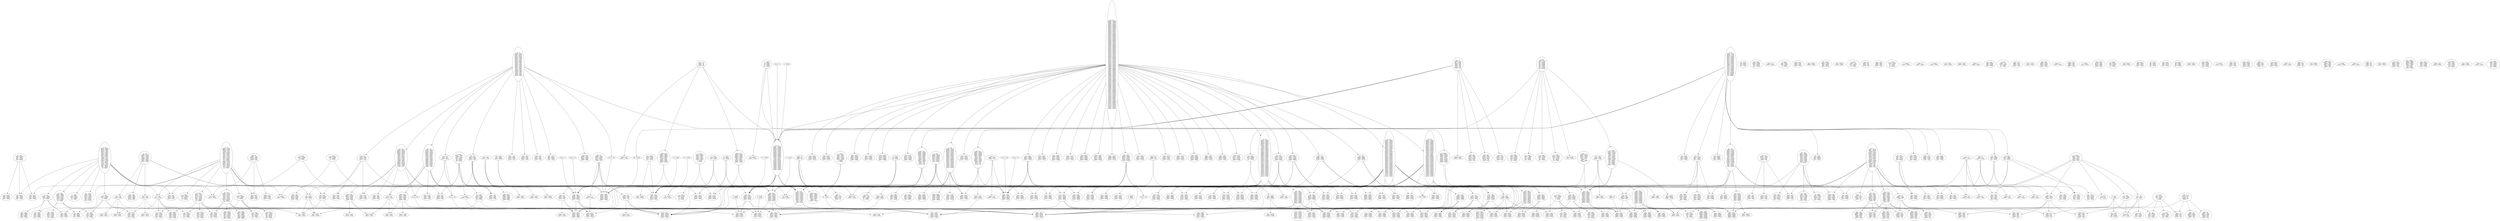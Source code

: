 digraph finite_state_machine {
	rankdir=TB;
	node [shape = ellipse];
	"abb = bbab
abbb = bbabb
abba = bbaba
aabb = abbab"
	"aabb = bab
aabbb = babb
aabba = baba
aaabb = abab"
	"aaaa = baba
ababa = babaa
aaaab = babab
aaaaa = babaa
aaaaa = ababa"
	"aa = bbaa
abbaa = bbaaa
aab = bbaab
aaa = bbaaa
aaa = abbaa"
	"ab = bbaa
abb = bbaab
aba = bbaaa
aab = abbaa"
	"a = babab"
	"ab = baab
abb = baabb
abaab = baaab
aba = baaba
aab = baaab
aab = abaab"
	"aa = bab
ababb = baaa
abaa = abbab
aaab = bbaba"
	"ab = bbbbb
abbab = bbaab
ababb = bbaab
ababa = baaba
abab = baab
abaab = baaab
aabab = baaab
aabab = abaab
aaabb = baaab"
	"a = aabaa
a = abaaa
a = aaaba"
	"abaa = bab
abaab = babb
abaaa = baba
aabaa = abab"
	"a = bb
abbbb = bbaa
abbbb = baba
abbab = baaa
abba = bbbab
abba = bbabb
abba = babbb
abab = bbbba
abaa = bbaab
abaa = babab
abaa = baabb
aabbb = baaa
aabb = bbbba
aaba = bbaab
aaba = babab
aaba = baabb
aaab = bbbaa
aaab = babba
aaaa = baaab
aaa = bbbab
aaa = bbabb
aaa = babbb"
	"a = ba
abbba = bbaa
abbba = babba
abbba = baba
abbba = baa
abba = bbbaa
abba = bbaba
abba = baba
abba = abbba
ababa = baaa
abaa = baaba
aba = bbbaa
aba = babba
aabba = baaba
aabba = baaa
aabba = ababa
aaba = bbaaa
aaba = babaa
aaa = baaba
aa = bbaba"
	"a = aaa
aba = abaaa
aaaba = abaaa
a = aaaaa"
	"aaba = bba
aabab = bbab
aabaa = bbaa
aaaba = abba"
	"abaaa = ba
ababa = bbaaa"
	"aaa = bbab
abbab = bbaba
aaab = bbabb
aaaa = bbaba
aaaa = abbab"
	"abbab = ba
abbba = babab"
	"aaaa = bbba
abbba = bbbaa
aaaab = bbbab
aaaaa = bbbaa
aaaaa = abbba"
	"abaa = abb
abaab = abbb
abaaa = abba
aabaa = aabb"
	"aaa = abaa
aabaa = abaaa
aaab = abaab
aaaa = abaaa
aaaa = aabaa"
	"ababa = abb
ababb = abbba"
	"abab = bbbb
ababb = bbbbb
ababb = babab
ababa = bbbba
aabab = abbbb"
	"abbb = baab
abbbb = baabb
abbba = baaba
aabbb = abaab"
	"aaab = aabb
aaabb = aabbb
aaaba = aabba
aaaab = aabbb
aaaab = aaabb"
	"a = abaa
ab = abaab
aabaa = abaaa
aa = abaaa
aa = aabaa"
	"aaba = baab
aabab = baabb
aabaa = bbaab
aabaa = baaba
aaaba = abaab"
	"aa = bbba
abbba = bbbaa
aab = bbbab
aaa = bbbaa
aaa = abbba"
	"aaab = bbaa
aaabb = bbaab
aaaba = bbaaa
aaaab = abbaa"
	"aabb = abaa
aabbb = abaab
aabba = abaaa
aaabb = aabaa"
	"ab = bbbb
abbab = bbaab
ababb = bbaab
ababa = baaba
abab = baab
abaab = baaab
aba = bbbba
aabab = baaab
aabab = abaab
aab = bbbab
aab = bbabb
aab = babbb
aab = abbbb
aaabb = baaab"
	"aba = bbbbb"
	"abab = baaa
ababb = baaab
ababa = baaaa
aabab = abaaa"
	"aabb = bb
aabbb = bbb
aabbb = baabb
aabba = bba
aaabb = abb"
	"ababa = baa
abbaa = baaba"
	"aaaaa = bba"
	"aaaa = aaba
aaaba = aabaa
aaaab = aabab
aaaaa = aabaa
aaaaa = aaaba"
	"abbb = bbab
abbbb = bbabb
abbba = bbaba
aabbb = abbab"
	"aaba = bb
aabbb = bbaba
aabab = bbb
aabab = baaba
aabaa = bba
aaaba = abb"
	"aaa = baaa
abaaa = baaaa
aaab = baaab
aaaa = baaaa
aaaa = abaaa
aaa = bbaaa"
	"aaa = aab
abaaa = abaab
aabba = aabbb
aabab = aabba
aabaa = aabbb
aabaa = aabab
aaabb = aabaa
aaaba = aabbb
aaaba = aabab
aaaab = aabba
aaaaa = aabbb
aaaaa = aabab"
	"abb = bbb
abbbb = baabb
ababb = bbbbb
ababb = bbabb
ababb = babbb
ababb = baabb
ababb = abbbb
aabbb = bbabb
aaabb = bbbbb
aaabb = bbabb
aaabb = babbb
aaabb = baabb"
	"a = abb
ababb = abbba
aba = ababb
a = abbbb"
	"aa = bbab
abbab = bbaba
aabab = bbaaa
aab = bbabb
aaa = bbaba
aaa = abbab"
	"aa = baaa
abaaa = baaaa
aab = baaab
aaa = baaaa
aaa = abaaa"
	"aab = bbb
abaab = abbbb
aaaab = bbbbb
aaaab = bbaab
aaaab = baabb"
	"aa = aab
abaa = abaab
aabab = aabba
aaba = aabab
aaabb = aaba
aaab = aabba
aaa = aabab
aa = aabbb"
	"abb = abba
abbab = abbb
abba = abbaa
abb = abbaa
aabb = aabba"
	"aaba = bab
aabab = babb
aabaa = baba
aaaba = abab"
	"abbb = bbbb
abbbb = bbbbb
abbbb = babbb
abbba = bbbba
aabbb = bbbbb
aabbb = babbb
aabbb = abbbb"
	"abaa = ba
ababa = babaa
abaab = bab
aabaa = aba"
	"ab = abbb
abb = abbbb
aba = abbba
aab = aabbb"
	"abba = bab
abbab = babb
abbaa = baba
aabba = abab"
	"abbb = bbba
abbbb = bbbab
abbba = bbbaa
aabbb = bbbaa
aabbb = abbba"
	"abba = bbbbb
abbab = babba"
	"aaa = baba
ababa = babaa
aaaba = baaaa
aaab = babab
aaaa = babaa
aaaa = ababa"
	"aabb = ab
aabbb = abb
aabba = aba
aaabb = aab"
	"abb = baba
abbba = baabb
abbb = babab
abba = babaa
aabb = ababa"
	"aa = abb
abba = abbbb
abaa = ababb
aaa = abbbb"
	"aa = b
abbba = bbbb
abbb = bbaaa
abbb = baaba
abbaa = bbab
abbaa = babb
ababa = bbab
ababa = babb
abab = baaaa
abaab = bbba
abaaa = bbb
abaaa = baab
aabba = bbab
aabba = babb
aabb = baaaa
aabaa = bbb
aabaa = baab
aaabb = bbba
aaaba = bbb
aaaba = baab
aaaab = bbaa
aaaab = baba"
	"abab = b
ababb = bb
aabab = ab"
	"aab = abab
aabb = ababb
aabab = abaab
aaba = ababa
aaab = abaab
aaab = aabab"
	"abbab = bb
abbbb = bbbab"
	"aaab = baaa
aaabb = bbaaa
aaabb = baaab
aaaba = baaaa
aaaab = abaaa"
	"aaba = bbbbb
aabab = baaba"
	"aaaaa = aba"
	"aaa = babab
aaaab = baaaa"
	"abba = ba
abbba = bba
abbba = babba
abbab = bab
abbaa = baa
aabba = aba"
	"aaa = aaaa
aaaab = aaab
aaaa = aaaaa
aaa = aaaaa"
	"ababa = b"
	"ababa = bb"
	"a = aaab
aaabb = ab
aaaab = aaaba
aa = aaaba
aa = aaaab"
	"aaab = ba
aaabb = bab
aaaba = baa
aaaab = aba"
	"aba = bbb
abbbb = bbbba
abbbb = babaa
ababa = abbbb
aabab = bbbba"
	"aabb = bba
aabbb = bbab
aabba = bbaa
aaabb = abba"
	"aaaaa = bab"
	"aaa = aaba
aaaba = aabaa
aaab = aabab
aaaa = aabaa
aaaa = aaaba"
	"aabb = bbba
aabbb = bbbab
aabba = bbbaa
aaabb = abbba"
	"a = baaa
abaaa = baaaa
ab = baaab
aa = baaaa
aa = abaaa"
	"aaaaa = b"
	"abab = bbb
abbbb = bbbab
ababb = bbbb
ababb = babab
ababa = bbba
aabab = abbb"
	"abab = abb
abbab = abbb
ababb = abbb
ababb = abbab
ababa = abba
aabab = aabb"
	"a = bbbab
abbab = bbbaa"
	"aabb = bbab
aabbb = bbabb
aabba = bbaba
aaabb = abbab"
	"aaaaa = ab
abbab = abbba
ababb = abbba
ababb = abbab
ababa = abbaa
abab = abba
abaab = abbaa
aabbb = abbba
aabab = abbaa"
	"abaa = bbba
abaab = bbbab
abaaa = bbbaa
aabaa = abbba"
	"aaaa = abaa
aabaa = abaaa
aaaab = abaab
aaaaa = abaaa
aaaaa = aabaa"
	"aa = ba
abbba = bbaaa
abbba = babba
abbba = babaa
abbba = baaba
abbba = baaaa
abbab = babab
abbaa = bbaba
abbaa = babba
abbaa = abbba
abba = baba
ababa = bbbaa
ababa = babba
ababa = baaaa
abaaa = bbbba
abaaa = babba
abaaa = baaba
aabba = bbbaa
aabba = bbaba
aabba = babaa
aabba = baaba
aabba = baaaa
aabba = ababa
aabaa = bbbba
aabaa = bbaba
aabaa = babba
aabaa = baaba
aaaba = bbbba
aaaba = bbbaa
aaaba = bbaaa
aaaba = babba
aaaba = babaa
aaaaa = bbaba
aaaaa = babba
aaaaa = baaba"
	"aaa = ab
abbab = abbba
abbaa = abbb
ababb = abbba
ababb = abbab
ababa = abbb
ababa = abbaa
abab = abba
abaab = abbaa
abaaa = abab
aabbb = abbba
aabba = abbb
aabb = abaaa
aabab = abbaa
aabaa = abab
aaaba = abab
aaaab = abba"
	"abba = bbab
abbab = bbabb
abbaa = bbaba
aabba = bbabb
aabba = abbab"
	"aaaaa = bbba
abbba = bbbaa"
	"aaaaa = aaab
aaaab = aaaba"
	"abba = bbaa
abbab = bbaab
abbaa = bbaaa
aabba = bbaaa
aabba = abbaa"
	"abaab = b
abbab = bbaab
ababb = bbaab
ababa = baaba
abab = baab
aabab = b
aabab = abaab
aaabb = b"
	"aaa = abba
aabba = abbaa
aaab = abbab
aaaa = abbaa
aaaa = aabba"
	"aabb = abab
aabbb = ababb
aabba = ababa
aaabb = aabab"
	"aaba = bbba
aabab = bbbab
aabaa = bbbaa
aaaba = abbba"
	"aaba = ba
aabba = bba
aabba = baaba
aabab = bab
aabaa = baa
aaaba = aba"
	"abba = baa
abbab = baab
abbaa = baaa
aabba = abaa"
	"aab = abba
aabb = abbab
aaba = abbaa
aaab = aabba"
	"ababa = ba
abbba = bbaba
abbba = babba
abbab = babab
abbaa = babaa
abba = baba
aabba = ba
aabba = ababa"
	"aabba = b
aabbb = babba"
	"abaa = babb
abaab = babbb
abaaa = babba
aabaa = ababb"
	"aba = babb
abab = babbb
abaa = babba
aaba = ababb"
	"a = baabb
aaabb = baaba"
	"abaa = bb
ababb = bbbaa
abaab = bbb
abaab = babaa
abaaa = bba
aabaa = abb"
	"aba = baba
ababa = baaba
abab = babab
abaa = babaa
aba = bbaba
aaba = baaba
aaba = ababa"
	"a = bbab
abbab = bbaba
ab = bbabb
aa = bbaba"
	"aa = aabb
aab = aabbb
aaabb = aabba
aaa = aabba
aaa = aaabb"
	"a = bbabb
ababb = bbaba"
	"a = b
abbbb = bbbaa
abbbb = bbaba
abbbb = babba
abbbb = baaaa
abbba = bbbbb
abbba = bbbab
abbba = bbabb
abbba = babbb
abbba = baaab
abbab = bbbba
abbab = bbaaa
abbab = babaa
abbab = baaba
abbaa = bbbbb
abbaa = bbbab
abbaa = bbaab
abbaa = babbb
abbaa = babab
abbaa = baabb
ababb = bbbba
ababb = bbaaa
ababb = babaa
ababb = baaba
ababa = bbbbb
ababa = bbbab
ababa = bbabb
ababa = bbaab
ababa = babbb
ababa = babab
ababa = baabb
abaab = bbbaa
abaab = bbaba
abaab = babba
abaab = baaaa
abaaa = bbbbb
abaaa = bbabb
abaaa = bbaab
abaaa = babbb
abaaa = babab
abaaa = baabb
abaaa = baaab
aabbb = bbbba
aabbb = bbaaa
aabbb = babaa
aabbb = baaba
aabba = bbbbb
aabba = bbbab
aabba = bbaab
aabba = babbb
aabba = babab
aabba = baabb
aabab = bbbaa
aabab = bbaba
aabab = babba
aabab = baaaa
aabaa = bbbab
aabaa = bbabb
aabaa = babbb
aabaa = babab
aabaa = baaab
aaabb = bbbaa
aaabb = bbaba
aaabb = babba
aaabb = baaaa
aaaba = bbbbb
aaaba = bbbab
aaaba = bbabb
aaaba = bbaab
aaaba = babab
aaaba = baabb
aaaba = baaab
aaaab = bbbba
aaaab = bbaaa
aaaab = babaa
aaaab = baaba
aaaaa = bbbbb
aaaaa = bbbab
aaaaa = bbaab
aaaaa = babbb
aaaaa = babab
aaaaa = baabb
aaaaa = baaab"
	"aba = bbab
abab = bbabb
abaa = bbaba
aaba = abbab"
	"aabb = abba
aabbb = abbab
aabba = abbaa
aaabb = abbaa
aaabb = aabba"
	"abbb = bbbbb
abbbb = babbb"
	"aab = ababa
aabba = abaab"
	"aaab = bba
aaabb = bbab
aaaba = bbaa
aaaab = abba"
	"aaaaa = bbb"
	"aaa = aabb
aaabb = aabba
aaab = aabbb
aaaa = aabba
aaaa = aaabb"
	"aaaaa = babb
ababb = babba"
	"aa = bbbbb"
	"aaa = aba
abaaa = ababa
aabaa = ababa
aaaaa = ababa"
	"ababa = bba
abbba = bbaba"
	"abba = babb
abbab = babbb
abbaa = bbabb
abbaa = babba
aabba = ababb"
	"a = bba
abbba = bbaba
aba = abbba
a = bbbba"
	"aaaba = aab
aaabb = aabba"
	"aaaa = baab
abaab = baaba
aaaab = baabb
aaaaa = baaba
aaaaa = abaab"
	"aaba = abab
aabab = ababb
aabaa = ababa
aaaba = ababb
aaaba = aabab"
	"aa = abbab
aabab = abbaa"
	"abba = bba
abbab = bbab
abbaa = bbaa
aabba = bba
aabba = abba"
	"aab = aabb
aabb = aabbb
aaba = aabba
aab = aabbb
aaab = aaabb"
	"aa = baa
abbaa = babaa
abbaa = baaa
abaa = bbaaa
abaa = babaa
abaa = abbaa
aaa = babaa
aa = bbbaa"
	"aaab = aaba
aaabb = aabab
aaaba = aabaa
aaaab = aabaa
aaaab = aaaba"
	"aa = bbb
abbba = bbaab
abbba = baabb
abaa = bbbab
abaa = abbbb
aaba = babbb
aaaa = bbaab
aaaa = baabb"
	"aaab = baba
aaabb = babab
aaaba = babaa
aaaab = ababa"
	"aabaa = b
aabab = babaa"
	"abbba = b
abbbb = bbbba"
	"abaa = abba
abaab = abbab
abaaa = abbaa
aabaa = aabba"
	"abbb = bbb
abbbb = bbbb
abbbb = babbb
abbba = bbba
aabbb = bbb
aabbb = abbb"
	"aaab = bbba
aaabb = bbbab
aaaba = bbbaa
aaaab = abbba"
	"aaaa = bbab
abbab = bbaba
aaaab = bbabb
aaaaa = bbaba
aaaaa = abbab"
	"a = baaba
a = bbaaa"
	"aaab = abb
aaabb = abbb
aaaba = abba
aaaab = aabb"
	"aaab = ab
aaabb = abb
aaaba = aba
aaaab = aab"
	"aabb = abb
aabbb = abbb
aabba = abba
aaabb = abb
aaabb = aabb"
	"abb = bbba
abbb = bbbab
abba = bbbaa
aabb = abbba"
	"aaa = bb
abbaa = bbbb
abbaa = baaab
abaaa = bbab
abaaa = abbb
aabba = bbbb
aabba = baaab
aaaba = babb"
	"aaaaa = ba
abbba = bbbaa
abbba = bbaba
abbba = babba
abbab = babab
abba = baba
aabba = babaa
aabba = baaba
aabba = ababa"
	"aaa = bbb
abaaa = bbbab
abaaa = abbbb
aaaba = babbb"
	"aa = bbabb
aaabb = bbaaa"
	"aaba = baa
aabab = baab
aabaa = baaa
aaaba = abaa"
	"aab = baab
aabb = baabb
aaba = baaba
aab = bbaab
aaab = abaab"
	"aa = babb
ababb = babba
aab = babbb
aaabb = babaa
aaa = babba
aaa = ababb"
	"a = aaba
aabab = ab
aaaba = aabaa
aa = aabaa
aa = aaaba"
	"aaaaa = abbb
aabbb = abbba"
	"a = baba
ab = babab
aa = babaa"
	"abaa = baba
abaab = babab
abaaa = bbaba
abaaa = babaa
aabaa = ababa"
	"aba = abaa
abaab = abab
abaa = abaaa
aba = abaaa
aaba = aabaa"
	"aab = baa
abaab = abbaa
aabbb = bbbaa
aabab = babaa
aaaab = baaaa"
	"aabb = bbaa
aabbb = bbaab
aabba = bbaaa
aaabb = abbaa"
	"abb = baa
abbbb = babaa
ababb = baaaa
ababb = abbaa"
	"a = bbbb
aa = bbbba
aa = bbbab
aa = babbb
aa = abbbb"
	"ab = b
abbb = bbaab
abbb = babab
abbab = bbb
abbab = bbaab
abbab = babb
abb = baaab
ababb = bbab
abab = baab
abab = baaab
abaab = bab
abaab = baaab
aabbb = bbab
aabb = baaab
aabab = bb
aabab = baab
aaabb = bab
aaabb = baab"
	"aba = bba
abbba = bbbba
abbba = bbaba
ababa = bbbba
ababa = abbba"
	"aabb = baa
aabbb = baab
aabba = baaa
aaabb = abaa"
	"abba = baaa
abbab = baaab
abbaa = baaaa
aabba = abaaa"
	"aaba = abbb
aabab = abbbb
aabaa = abbba
aaaba = aabbb"
	"aba = abb
abbba = abbbb
ababb = abbba
ababa = abbbb
ababa = ababb"
	"aaaaa = baab
abaab = baaba"
	"aaba = bbb
aabab = bbbb
aabab = baaba
aabaa = bbba
aaaba = abbb"
	"aaaba = b
aaabb = baaba"
	"aaab = baab
aaabb = baabb
aaaba = baaba
aaaab = abaab"
	"abbb = bba
abbbb = bbab
abbba = bbaa
aabbb = abba"
	"abaa = bbab
abaab = bbabb
abaaa = bbaba
aabaa = abbab"
	"a = bbaab
abaab = bbaaa"
	"aaaaa = bb"
	"aaa = ababa
aaaba = abaaa"
	"aaaa = abb
aaaab = abbb"
	"aaaa = ab
abbab = abbba
ababb = abbba
ababb = abbab
ababa = abbaa
abab = abba
abaab = abbaa
abaaa = abb
aabbb = abbba
aabab = abbaa
aabaa = abb
aaaba = abb
aaaab = abb"
	"aab = ba
abaab = abba
aabba = baaab
aabab = bba
aaaab = baa"
	"aab = bbbbb"
	"aaab = bb
aaabb = bbb
aaabb = baaab
aaaba = bba
aaaab = abb"
	"aaaa = bbb
aaaab = bbbb
aaaab = baaaa"
	"abb = baab
abbb = baabb
abba = baaba
aabb = abaab"
	"a = abbb
ab = abbbb
aabbb = abbba
aa = abbba
aa = aabbb"
	"aaa = baa
abbaa = bbbaa
abbaa = babaa
abbaa = baaaa
abaaa = bbbaa
abaaa = babaa
abaaa = abbaa
aabaa = bbbaa
aabaa = bbaaa
aabaa = babaa
aaaaa = bbbaa
aaaaa = babaa"
	"aa = babab"
	"aaba = bbbb
aabab = bbbbb
aabab = baaba
aabaa = bbbba
aaaba = abbbb"
	"aaab = abaa
aaabb = abaab
aaaba = abaaa
aaaab = aabaa"
	"abba = bbbb
abbab = bbbbb
abbab = babba
abbaa = bbbba
aabba = abbbb"
	"aba = abab
abab = ababb
abaab = ababa
abaa = ababa
abaa = abaab
aba = ababb
aaba = aabab"
	"aaaaa = aab
aabab = aabba
aaabb = aabba"
	"ab = bbab
abbab = bbaab
abb = bbabb
aba = bbaba
aab = bbaab
aab = abbab"
	"abab = abbb
ababb = abbbb
ababa = abbba
aabab = aabbb"
	"ab = abab
ababb = abb
aba = ababa
aab = aabab"
	"aab = abbb
aabb = abbbb
aaba = abbba
aaab = aabbb"
	"ab = ba
abbba = bbaab
abbba = babab
abbba = baabb
abbab = bbbaa
abbab = bbaba
abbab = babba
abbab = abbba
abbaa = baaab
ababb = bbbaa
ababb = babba
ababa = baaab
abab = abba
abaab = bbaaa
abaab = babaa
abaab = baaba
aabbb = bbaba
aabbb = babba
aabba = baaab
aabab = bbaaa
aabab = baaba
aaabb = babaa
aaabb = baaba"
	"abba = bbba
abbab = bbbab
abbaa = bbbaa
aabba = abbba"
	"abbb = babb
abbbb = bbabb
abbbb = babbb
abbba = babba
aabbb = ababb"
	"aba = bbba
abab = bbbab
abaa = bbbaa
aaba = abbba"
	"aaba = bbaa
aabab = bbaab
aabaa = bbaaa
aaaba = abbaa"
	"a = aab
aba = abaab
aabba = abaab
a = aabab
a = aaabb"
	"aab = bb
abaab = abbb
aaaab = bbb
aaaab = baab"
	"abb = ba
abbbb = bba
abbba = baabb
ababb = baa
ababb = abba"
	"a = aaaa
aaaab = ab
aa = aaaaa"
	"ab = babb
abb = babbb
ababb = babab
aba = babba
aab = ababb"
	"aaba = babb
aabab = babbb
aabaa = babba
aaaba = ababb"
	"aba = baa
abbaa = bbaaa
abbaa = babaa
abbaa = baaba
ababb = baabb
ababa = bbaaa
ababa = babaa
ababa = baaba
ababa = abbaa
abab = baab
aaaba = baaaa"
	"abbb = bab
abbbb = babb
abbba = baba
aabbb = abab"
	"aaab = abbb
aaabb = abbbb
aaaba = abbba
aaaab = aabbb"
	"abaa = bbb
abaab = bbbb
abaab = babaa
abaaa = bbba
aabaa = abbb"
	"aabaa = bb
aabbb = bbbaa"
	"abaa = abbb
abaab = abbbb
abaaa = abbba
aabaa = aabbb"
	"a = abaab
a = aaabb"
	"a = abba
ab = abbab
aabba = abbaa
aa = abbaa
aa = aabba"
	"aabaa = ab
aabab = abbaa"
	"abab = baba
ababb = bbaba
ababb = babab
ababa = babaa
aabab = babaa
aabab = ababa"
	"abb = babab
abbab = baabb"
	"aaaba = ab
aaabb = ababa"
	"aa = baba
ababa = babaa
aaa = babaa"
	"aaab = babb
aaabb = babbb
aaaba = babba
aaaab = ababb"
	"aabba = ab
aabbb = abbba"
	"aaab = bbab
aaabb = bbabb
aaaba = bbaba
aaaab = abbab"
	"aabb = bbbbb
aabbb = baabb"
	"aab = bbbb
aaba = bbbba
aaab = abbbb"
	"aa = ab
abbab = abbba
abbaa = abbab
ababb = abbab
ababb = abbaa
ababa = abbab
ababa = abbaa
abab = abba
abaab = abbba
abaab = abbaa
abaaa = abbbb
abaaa = abbab
aabbb = abbaa
aabbb = ababa
aabbb = abaaa
aabba = abbab
aabba = ababb
aabab = abbba
aabab = abbaa
aabab = abaaa
aabaa = abbbb
aabaa = abbab
aabaa = ababb
aabaa = abaab
aaabb = abbba
aaabb = abaaa
aaaba = abbbb
aaaba = abbab
aaaba = abaab
aaaab = abbba
aaaab = abbaa
aaaab = ababa
aaaaa = abbab
aaaaa = ababb
aaaaa = abaab"
	"abaa = b
abaab = babaa"
	"abab = bb
ababb = bbb
ababb = babab
aabab = abb"
	"aaaaa = aaba
aaaba = aabaa"
	"aaa = bbaa
abbaa = bbaaa
aaab = bbaab
aaaa = bbaaa
aaaa = abbaa"
	"abab = bbaa
ababb = bbaab
ababa = bbaaa
aabab = abbaa"
	"abaa = baaa
abaab = baaab
abaaa = baaaa
aabaa = baaaa
aabaa = abaaa"
	"a = bbba
abbba = bbbaa
ab = bbbab
aa = bbbaa
aa = abbba"
	"aa = abaab
aaaab = abaaa"
	"aaaa = bbaa
abbaa = bbaaa
aaaab = bbaab
aaaaa = bbaaa
aaaaa = abbaa"
	"aaaa = aaab
aaaba = aaabb
aaaab = aaabb
aaaab = aaaba
aaaaa = aaabb
aaaaa = aaaba
aaaaa = aaaab"
	"aaba = b
aabab = bb
aabab = baaba"
	"abb = bbaa
abbb = bbaab
abba = bbaaa
aabb = abbaa"
	"ab = baaa
abb = baaab
aba = baaaa
aab = abaaa"
	"aabaa = ba
aabba = babaa"
	"abab = ba
ababb = bab
aabab = aba"
	"aabb = baab
aabbb = bbaab
aabbb = baabb
aabba = baaba
aaabb = abaab"
	"a = aba
a = ababa"
	"aab = bab
abaab = abbab
aabab = baaab
aaaab = babab
aaaab = baaab"
	"abaab = bb
ababb = bbaab"
	"aaa = bbbb
abbbb = bbbba
aaaa = bbbba
aaaa = abbbb"
	"aaaa = baaa
abaaa = bbaaa
abaaa = baaaa
aaaab = baaab
aaaaa = bbaaa
aaaaa = baaaa
aaaaa = abaaa"
	"aaab = aba
aaabb = abab
aaaba = abaa
aaaab = aaba"
	"aab = baaa
aabb = baaab
aaba = baaaa
aaab = abaaa"
	"aaaa = abba
aabba = abbaa
aaaab = abbab
aaaaa = abbaa
aaaaa = aabba"
	"aab = abaa
aabb = abaab
aaba = abaaa
aaab = aabaa"
	"aabb = baba
aabbb = babab
aabba = babaa
aaabb = ababa"
	"aaa = ba
abbba = bbbaa
abbba = bbaba
abbba = babba
abbab = babab
abbaa = bbba
abba = baba
abba = baaaa
ababa = bbba
abaaa = baba
abaaa = abba
aabba = bbba
aabba = babaa
aabba = baaba
aabba = ababa
aabaa = baba
aaaba = bbaa"
	"abb = abbb
abbb = abbbb
abba = abbba
abb = abbbb
aabb = aabbb"
	"a = ab
abbab = abbba
abba = abbab
ababb = abba
ababa = abbaa
abab = abbba
abab = abba
abaab = abbaa
aba = abbab
aabbb = abba
aabbb = aba
aabb = abbba
aabab = abaa
aaba = abaab
aab = abbba
aaabb = abaa
aaab = abbaa
aaab = ababa
aaa = abaab
aa = ababb"
	"aaab = bbb
aaabb = bbbb
aaabb = baaab
aaaba = bbba
aaaab = abbb"
	"aaaaa = baba
ababa = babaa"
	"abb = bba
abbbb = bbbba
ababb = bbaba
ababb = abbba
aaabb = bbaaa"
	"a = abab
ab = ababb
aa = aabab"
	"aaba = abba
aabab = abbab
aabaa = abbaa
aaaba = aabba"
	"ab = bbba
abb = bbbab
aba = bbbaa
aab = abbba"
	"aabb = abbb
aabbb = abbbb
aabba = abbba
aaabb = abbbb
aaabb = aabbb"
	"aaaa = aabb
aaabb = aabba
aaaab = aabbb
aaaaa = aabba
aaaaa = aaabb"
	"aaaaa = bbab
abbab = bbaba"
	"aaa = babb
ababb = babba
aaab = babbb
aaaa = babba
aaaa = ababb"
	"aaba = baba
aabab = babab
aabaa = babaa
aaaba = ababa"
	"a = baaab
aaaab = baaaa"
	"a = babb
ababb = babba
ab = babbb
aa = ababb"
	"abaa = baa
abbaa = bbaa
abbaa = babaa
abaab = baab
abaaa = baaa
aabaa = baa
aabaa = abaa"
	"abaa = baab
abaab = baabb
abaaa = baaba
aabaa = baabb
aabaa = abaab"
	"a = babba
abbab = babab
abba = baba
aabba = babaa
aabba = baaba
aabba = ababa
a = bbbaa
a = bbaba"
	"abbb = bb
abbbb = bbb
abbbb = babbb
abbba = bba
aabbb = abb"
	"a = bbb
abbbb = baa
aba = bbbab
aba = bbabb
aba = babbb
aba = abbbb
aab = bbbba
aaa = bbaab
aaa = baabb"
	"aaab = baa
aaabb = baab
aaaba = baaa
aaaab = abaa"
	"aab = ab
abaab = abab
aabab = abaab
aaaab = ab"
	"abaa = abab
abaab = ababb
abaaa = ababa
aabaa = aabab"
	"aa = abba
aabba = abbaa
aab = abbab
aaa = abbaa
aaa = aabba"
	"abab = bba
abbba = bbaab
ababb = bbab
ababa = bbaa
aabab = abba"
	"abb = baaa
abbb = baaab
abba = baaaa
aabb = abaaa"
	"a = baa
abbaa = baaba
aba = abbaa
a = bbaaa
a = babaa"
	"abbb = baba
abbbb = babab
abbba = babaa
aabbb = ababa"
	"abbb = b
abbbb = bb
abbbb = babbb
abbba = ba
aabbb = ab"
	"aaba = baaa
aabab = baaab
aabaa = baaaa
aaaba = abaaa"
	"aaba = bbab
aabab = bbabb
aabaa = bbaba
aaaba = abbab"
	"aaaaa = baaa
abaaa = baaaa"
	"aba = bbaa
abab = bbaab
abaa = bbaaa
aaba = abbaa"
	"aaab = abba
aaabb = abbab
aaaba = abbaa
aaaab = aabba"
	"aab = aba
abaab = ababa
aabba = abaab
aabab = ababa
aabab = aabba
aaabb = ababa
aaabb = aabba
aaaab = abaaa"
	"aab = aaba
aabb = aabba
aabab = aabba
aabab = aabb
aaba = aabaa
aab = aabaa
aaab = aaaba"
	"aab = bbaa
aabb = bbaab
aaba = bbaaa
aaab = abbaa"
	"aaaaa = abab
aabab = ababa"
	"aba = bab
abbab = babba
ababa = abbab
abaab = baaba
abaaa = bbbab
aaaba = babbb"
	"aa = babba
aabba = babaa"
	"abaab = ba
ababa = baaab"
	"aab = babab
aabab = baaab"
	"aaaaa = abaa
aabaa = abaaa"
	"abaa = bbaa
abaab = bbaab
abaaa = bbaaa
aabaa = abbaa"
	"aab = bba
abaab = abbba
aabab = bbbba
aaaab = bbaba"
	"abbb = ba
abbbb = bab
abbba = baa
aabbb = aba"
	"abba = bbb
abbab = bbbb
abbab = babba
abbaa = bbba
aabba = abbb"
	"aaa = abb
abbaa = abbbb
abaaa = ababb
aabba = abbbb
aaaaa = abbbb"
	"ab = aba
abbb = abbba
abbab = abbba
ababa = abbaa
abab = abbaa
abab = abba
abab = ababa
abaab = abba
abaab = ababa
ab = abaaa"
	"aa = bba
abba = bbbba
abaa = abbba
aaa = bbbba"
	"abba = abbb
abbab = abbbb
abbaa = abbba
aabba = aabbb"
	"aba = bb
abbb = babaa
ababa = abbb
aabab = bbba"
	"aaa = bba
abbaa = bbbba
abaaa = abbba
aabba = bbbba
aaaaa = bbbba"
	"aaaa = ba
abbba = bbbaa
abbba = bbaba
abbba = babba
abbab = babab
abba = baba
abaaa = bba
aabba = babaa
aabba = baaba
aabba = ababa
aabaa = bba
aaaba = bba
aaaab = bab"
	"aaaa = bb
aaaab = bbb
aaaab = baaaa"
	"abaaa = baa
abbaa = bbaaa"
	"a = aabb
aabbb = ab
aaabb = aabba
aa = aabba
aa = aaabb"
	"aa = baaba
aaaba = baaaa"
	"aab = abb
abaab = ababb
aaaab = abbbb"
	"aabb = baaa
aabbb = baaab
aabba = baaaa
aaabb = abaaa"
	"aaaa = bab
aaaab = babb"
	"ababa = bbb
abbbb = bbbba"
	"abab = bbbbb
ababb = babab"
	"aa = aaaa
aaaab = aab
aaa = aaaaa"
	"aaaa = bbbbb
aaaab = baaaa"
	"aaaa = aba
aaaab = abab"
	"ab = abaa
abb = abbaa
abaab = abbaa
abaab = abb
aba = abaaa
aab = aabaa"
	"abba = b
abbab = babba
abbaa = ba"
	"aaaa = baa
abbaa = bbaaa
abbaa = babaa
abaaa = bbaa
aabaa = bbaa
aaaab = baab"
	"abba = bb
abbbb = bbbba
abbab = bbb
abbab = babba
abbaa = bba
aabba = abb"
	"abbb = baaa
abbbb = baaab
abbba = baaaa
aabbb = abaaa"
	"aab = bbba
aabb = bbbab
aaba = bbbaa
aaab = abbba"
	"a = baab
abaab = baaba
ab = baabb"
	"abab = bab
abbab = bbab
abbab = babab
ababb = babb
ababa = baba
aabab = bab
aabab = abab"
	"aaab = aab
aaabb = aabb
aaaba = aaba
aaaab = aab
aaaab = aaab"
	"a = bab
abbab = babba
ababb = baa
ababa = baaab
aba = abbab
aab = bbaba
aaa = baaab"
	"ab = bbb
abbbb = baab
abbab = bbaab
ababb = bbaab
ababa = baaba
abab = bbabb
abab = babbb
abab = baab
abab = abbbb
abaab = baaab
aabb = bbbab
aabab = baaab
aabab = abaab
aaabb = baaab
aaab = bbaab
aaab = babab
aaab = baabb"
	"abb = bbbb
abba = bbbba
ababb = baabb
aabbb = baabb
aabb = bbabb
aabb = babbb
aabb = abbbb"
	"aa = abab
aabab = ababa
aab = ababb
aaa = aabab"
	"a = babbb
aabbb = babba"
	"aabb = b
aabbb = bb
aabbb = baabb
aabba = ba
aaabb = ab"
	"aba = abba
abab = abbab
abaa = abbaa
aaba = aabba"
	"aa = bbbb
abbbb = bbbba
aaa = bbbba
aaa = abbbb"
	"abab = bbab
ababb = bbabb
ababa = bbaba
aabab = abbab"
	"aaaa = b
abaaa = bb
aaaba = bb
aaaab = bb"
	"aaaa = bba
aaaab = bbab"
	"aabb = babb
aabbb = babbb
aabba = babba
aaabb = ababb"
	"aaa = bbbbb"
	"ab = bb
abbbb = bbaab
abbbb = babab
abbbb = baaab
abbab = bbbbb
abbab = bbabb
abbab = bbaab
abbab = babbb
abbab = baaab
abbab = abbbb
ababb = bbbab
ababb = bbaab
ababb = baaab
ababa = baaba
abab = baab
abaab = bbbbb
abaab = bbbab
abaab = bbabb
abaab = babbb
abaab = babab
abaab = baabb
abaab = baaab
aabbb = bbbab
aabbb = baaab
aabab = bbbbb
aabab = bbabb
aabab = bbaab
aabab = baabb
aabab = abaab
aaabb = bbbab
aaabb = bbaab
aaabb = babab
aaaab = bbbab
aaaab = bbabb
aaaab = babbb"
	"aa = aaab
aaabb = aab
aaaab = aaaba
aaa = aaaba
aaa = aaaab"
	"abbaa = b
abbab = bbbaa"
	"aabb = ba
aabbb = bab
aabba = baa
aaabb = aba"
	"abaa = bbbbb
abaab = babaa"
	"aaaa = babb
ababb = babba
aaaab = babbb
aaaaa = babba
aaaaa = ababb"
	"aab = bbab
aabb = bbabb
aaba = bbaba
aaab = abbab"
	"aaa = bab
ababb = baaaa
abaaa = abbab
aaaab = bbaba
aaaab = baaaa"
	"abb = babb
abbb = babbb
abba = babba
abb = bbabb
ababb = baabb
aabb = baabb
aabb = ababb"
	"aba = baaa
abab = baaab
abaa = baaaa
aaba = abaaa"
	"aaa = abbb
aabbb = abbba
aaab = abbbb
aaaa = abbba
aaaa = aabbb"
	"aaa = baab
abaab = baaba
aaab = baabb
aaaa = baaba
aaaa = abaab"
	"aa = abaa
aabaa = abaaa
aab = abaab
aaa = abaaa
aaa = aabaa"
	"aa = aaa
abaa = abaaa
aa = aaaaa"
	"abab = baa
abbaa = baaab
ababb = baab
ababa = baaa
aabab = abaa"
	"aaab = bbbbb
aaabb = baaab"
	"aaa = aaab
aaab = aaabb
aaaab = aaaba
aaaa = aaaba
aaaa = aaaab
aaa = aaabb"
	"a = abbab
ababb = abbab
ababa = abbaa
abab = abba
abaab = abbaa
aabab = abbaa
a = ababb
a = aabbb"
	"aa = bb
abbbb = bbaaa
abbbb = baaba
abbab = bbbaa
abbab = baaaa
abbaa = bbabb
abaab = bbbba
abaab = bbaaa
aabbb = babba
aabbb = baaaa
aabba = bbabb
aabaa = bbbbb
aabaa = bbaab
aabaa = baabb
aaabb = bbbba
aaabb = baaba
aaaab = bbbaa
aaaab = babba
aaaaa = bbabb"
	"aaaaa = abba
aabba = abbaa"
	"abbb = baa
abbbb = baab
abbba = baaa
aabbb = abaa"
	"aaba = aba
aabab = abab
aabaa = abaa
aaaba = aba
aaaba = aaba"
	"ab = ababa
abbab = abbba
ababb = abbba
ababb = abbab
ababa = abbaa
abab = abba
ab = abbaa
aabab = aabba"
	"aaab = bab
aaabb = babb
aaaba = baba
aaaab = abab"
	"ab = baa
abbaa = baaab
abb = babaa
abab = abbaa
aab = baaaa"
	"ab = bba
abbba = bbaab
abb = bbbba
abab = abbba
aab = bbaba"
	"ab = bab
abbab = babab
abbab = baab
abab = bbaab
abab = baab
abab = abbab
abaab = baaab
ab = bbbab
aaab = baaab"
	"abbb = bbaa
abbbb = bbaab
abbba = bbaaa
aabbb = abbaa"
	"aab = baba
aabba = baaab
aabb = babab
aaba = babaa
aaab = ababa"
	"a = bbaa
abbaa = bbaaa
ab = bbaab
aa = bbaaa
aa = abbaa"
	"aaa = b
abbaa = bbb
abb = baaaa
abaaa = bab
aabba = bbb
aabaa = bab
aaaba = bab
aaaab = bba"
	"aab = babb
aabb = babbb
aaba = babba
aaab = ababb"
	"a = bbbbb"
	"aa = aaba
aab = aabab
aaaba = aabaa
aaa = aabaa
aaa = aaaba"
	"ababa = bab
abbab = babba"
	"aa = baab
abaab = baaba
aab = baabb
aaaab = baaaa
aaa = baaba
aaa = abaab"
	"abbab = b
aabbb = b"
	"aaaaa = bbaa
abbaa = bbaaa"
	"aabb = aba
aabbb = abab
aabba = abaa
aaabb = aaba"
	"aba = bbbb
abaa = bbbba
aaba = abbbb"
	"abb = b
abbab = baabb
ababb = b
ababb = abb
aabbb = b"
	"aaaa = aab
aabab = aabba
aabaa = aabb
aaabb = aabba
aaaba = aabb
aaaab = aabb"
	"aabb = bbbb
aabbb = bbbbb
aabbb = baabb
aabba = bbbba
aaabb = abbbb"
	"aaa = abab
aabab = ababa
aaab = ababb
aaaab = abaaa
aaaa = ababa
aaaa = aabab"
	"aaaaa = baa
abbaa = bbaaa
abbaa = babaa"
	"abab = bbba
ababb = bbbab
ababa = bbbaa
aabab = abbba"
	"aaab = abab
aaabb = ababb
aaaba = ababa
aaaab = aabab"
	"aabb = bbb
aabbb = bbbb
aabbb = baabb
aabba = bbba
aaabb = abbb"
	"abaa = bba
abaab = bbab
abaaa = bbaa
aabaa = abba"
	"ab = abb
ababb = abbab
abab = ababb
ab = abbbb"
	"aab = b
abaab = abb
aabab = baaab
aaaab = b"
	"aaaa = bbbb
abbbb = bbbba
aaaab = bbbbb
aaaab = baaaa
aaaaa = bbbba
aaaaa = abbbb"
	"abb = bbbbb
ababb = baabb
aabbb = baabb"
	"a = aa
abba = abbaa
aabba = abbaa
aabaa = aba
aaba = abaaa
aaaba = abaa"
	"aaba = abaa
aabab = abaab
aabaa = abaaa
aaaba = abaaa
aaaba = aabaa"
	"abba = baab
abbab = baabb
abbaa = baaba
aabba = abaab"
	"abb = bab
abbbb = bbbab
abbab = babab
abbab = baabb
abbaa = babaa
abba = baba
ababb = babab
ababb = baabb
ababb = abbab
aabbb = babab
aabbb = baabb"
	"abab = babb
ababb = babbb
ababa = babba
aabab = babbb
aabab = ababb"
	"aba = b
abbba = bbb
abbba = babab
abb = babaa
abaab = baaba
aabab = bba"
	"abb = bb
abbb = baabb
ababb = bbb
ababb = babb
ababb = baabb
ababb = abbb
aabbb = babb
aaabb = bb"
	"abaa = bbbb
abaab = bbbbb
abaab = babaa
abaaa = bbbba
aabaa = abbbb"
	"aa = abbb
aabbb = abbba
aab = abbbb
aaa = abbba
aaa = aabbb"
	"aaba = ab
aabab = abb
aabab = ababa
aabaa = aba"
	"aa = aba
abaa = ababa"
	"aaaaa = abb"
	"aba = abbb
abab = abbbb
abaa = abbba
aaba = aabbb"
	"aaab = b
aaabb = bb
aaabb = baaab
aaaba = ba
aaaab = ab"
	"aba = ba
abbba = bbba
abbba = babba
abba = baba
abba = baaba
ababa = baaba
ababa = abba
aabba = baba
aabba = ababa
aaaba = ba"
	"aaba = aabb
aabab = aabbb
aabaa = aabba
aaaba = aaabb"
	"aaaaa = bbbb
abbbb = bbbba"
	"aaab = bbbb
aaabb = bbbbb
aaabb = baaab
aaaba = bbbba
aaaab = abbbb"
	"aaaaa = aabb
aaabb = aabba"
	"aaa = bbba
abbba = bbbaa
aaab = bbbab
aaaa = bbbaa
aaaa = abbba"
	"abaaa = b
abaab = bbaaa"
	"aa = ababa"
	"aaaa = abbb
aabbb = abbba
aaaab = abbbb
aaaaa = abbba
aaaaa = aabbb"
	"aaba = abb
aabab = abbb
aabaa = abba
aaaba = aabb"
	"aaaa = abab
aabab = ababa
aaaab = ababb
aaaaa = ababa
aaaaa = aabab"
	"ab = abba
abbab = abbba
abb = abbba
abb = abbab
aba = abbaa
aab = aabba"
	"ab = ba
abbba = bbaab
abbba = babab
abbba = baabb
abbab = bbbaa
abbab = bbaba
abbab = babba
abbab = abbba
abbaa = baaab
ababb = bbbaa
ababb = babba
ababa = baaab
abab = abba
abaab = bbaaa
abaab = babaa
abaab = baaba
aabbb = bbaba
aabbb = babba
aabba = baaab
aabab = bbaaa
aabab = baaba
aaabb = babaa
aaabb = baaba" -> "aaab = baaa
aaabb = bbaaa
aaabb = baaab
aaaba = baaaa
aaaab = abaaa"
	"ab = ba
abbba = bbaab
abbba = babab
abbba = baabb
abbab = bbbaa
abbab = bbaba
abbab = babba
abbab = abbba
abbaa = baaab
ababb = bbbaa
ababb = babba
ababa = baaab
abab = abba
abaab = bbaaa
abaab = babaa
abaab = baaba
aabbb = bbaba
aabbb = babba
aabba = baaab
aabab = bbaaa
aabab = baaba
aaabb = babaa
aaabb = baaba" -> "aab = aba
abaab = ababa
aabba = abaab
aabab = ababa
aabab = aabba
aaabb = ababa
aaabb = aabba
aaaab = abaaa"
	"ab = ba
abbba = bbaab
abbba = babab
abbba = baabb
abbab = bbbaa
abbab = bbaba
abbab = babba
abbab = abbba
abbaa = baaab
ababb = bbbaa
ababb = babba
ababa = baaab
abab = abba
abaab = bbaaa
abaab = babaa
abaab = baaba
aabbb = bbaba
aabbb = babba
aabba = baaab
aabab = bbaaa
aabab = baaba
aaabb = babaa
aaabb = baaba" -> "aab = baa
abaab = abbaa
aabbb = bbbaa
aabab = babaa
aaaab = baaaa"
	"ab = ba
abbba = bbaab
abbba = babab
abbba = baabb
abbab = bbbaa
abbab = bbaba
abbab = babba
abbab = abbba
abbaa = baaab
ababb = bbbaa
ababb = babba
ababa = baaab
abab = abba
abaab = bbaaa
abaab = babaa
abaab = baaba
aabbb = bbaba
aabbb = babba
aabba = baaab
aabab = bbaaa
aabab = baaba
aaabb = babaa
aaabb = baaba" -> "aabb = baba
aabbb = babab
aabba = babaa
aaabb = ababa"
	"ab = ba
abbba = bbaab
abbba = babab
abbba = baabb
abbab = bbbaa
abbab = bbaba
abbab = babba
abbab = abbba
abbaa = baaab
ababb = bbbaa
ababb = babba
ababa = baaab
abab = abba
abaab = bbaaa
abaab = babaa
abaab = baaba
aabbb = bbaba
aabbb = babba
aabba = baaab
aabab = bbaaa
aabab = baaba
aaabb = babaa
aaabb = baaba" -> "aba = baa
abbaa = bbaaa
abbaa = babaa
abbaa = baaba
ababb = baabb
ababa = bbaaa
ababa = babaa
ababa = baaba
ababa = abbaa
abab = baab
aaaba = baaaa"
	"ab = ba
abbba = bbaab
abbba = babab
abbba = baabb
abbab = bbbaa
abbab = bbaba
abbab = babba
abbab = abbba
abbaa = baaab
ababb = bbbaa
ababb = babba
ababa = baaab
abab = abba
abaab = bbaaa
abaab = babaa
abaab = baaba
aabbb = bbaba
aabbb = babba
aabba = baaab
aabab = bbaaa
aabab = baaba
aaabb = babaa
aaabb = baaba" -> "abab = baba
ababb = bbaba
ababb = babab
ababa = babaa
aabab = babaa
aabab = ababa"
	"ab = ba
abbba = bbaab
abbba = babab
abbba = baabb
abbab = bbbaa
abbab = bbaba
abbab = babba
abbab = abbba
abbaa = baaab
ababb = bbbaa
ababb = babba
ababa = baaab
abab = abba
abaab = bbaaa
abaab = babaa
abaab = baaba
aabbb = bbaba
aabbb = babba
aabba = baaab
aabab = bbaaa
aabab = baaba
aaabb = babaa
aaabb = baaba" -> "abab = bbaa
ababb = bbaab
ababa = bbaaa
aabab = abbaa"
	"ab = ba
abbba = bbaab
abbba = babab
abbba = baabb
abbab = bbbaa
abbab = bbaba
abbab = babba
abbab = abbba
abbaa = baaab
ababb = bbbaa
ababb = babba
ababa = baaab
abab = abba
abaab = bbaaa
abaab = babaa
abaab = baaba
aabbb = bbaba
aabbb = babba
aabba = baaab
aabab = bbaaa
aabab = baaba
aaabb = babaa
aaabb = baaba" -> "abb = bab
abbbb = bbbab
abbab = babab
abbab = baabb
abbaa = babaa
abba = baba
ababb = babab
ababb = baabb
ababb = abbab
aabbb = babab
aabbb = baabb"
	"ab = ba
abbba = bbaab
abbba = babab
abbba = baabb
abbab = bbbaa
abbab = bbaba
abbab = babba
abbab = abbba
abbaa = baaab
ababb = bbbaa
ababb = babba
ababa = baaab
abab = abba
abaab = bbaaa
abaab = babaa
abaab = baaba
aabbb = bbaba
aabbb = babba
aabba = baaab
aabab = bbaaa
aabab = baaba
aaabb = babaa
aaabb = baaba" -> "abb = bba
abbbb = bbbba
ababb = bbaba
ababb = abbba
aaabb = bbaaa"
	"ab = ba
abbba = bbaab
abbba = babab
abbba = baabb
abbab = bbbaa
abbab = bbaba
abbab = babba
abbab = abbba
abbaa = baaab
ababb = bbbaa
ababb = babba
ababa = baaab
abab = abba
abaab = bbaaa
abaab = babaa
abaab = baaba
aabbb = bbaba
aabbb = babba
aabba = baaab
aabab = bbaaa
aabab = baaba
aaabb = babaa
aaabb = baaba" -> "abba = baab
abbab = baabb
abbaa = baaba
aabba = abaab"
	"ab = ba
abbba = bbaab
abbba = babab
abbba = baabb
abbab = bbbaa
abbab = bbaba
abbab = babba
abbab = abbba
abbaa = baaab
ababb = bbbaa
ababb = babba
ababa = baaab
abab = abba
abaab = bbaaa
abaab = babaa
abaab = baaba
aabbb = bbaba
aabbb = babba
aabba = baaab
aabab = bbaaa
aabab = baaba
aaabb = babaa
aaabb = baaba" -> "abbb = bbba
abbbb = bbbab
abbba = bbbaa
aabbb = bbbaa
aabbb = abbba"
	"abb = ba
abbbb = bba
abbba = baabb
ababb = baa
ababb = abba" -> "aabb = aba
aabbb = abab
aabba = abaa
aaabb = aaba"
	"abb = ba
abbbb = bba
abbba = baabb
ababb = baa
ababb = abba" -> "abba = baa
abbab = baab
abbaa = baaa
aabba = abaa"
	"abb = ba
abbbb = bba
abbba = baabb
ababb = baa
ababb = abba" -> "abbb = bab
abbbb = babb
abbba = baba
aabbb = abab"
	"aab = bb
abaab = abbb
aaaab = bbb
aaaab = baab" -> "aaab = abb
aaabb = abbb
aaaba = abba
aaaab = aabb"
	"aab = bb
abaab = abbb
aaaab = bbb
aaaab = baab" -> "aaba = bba
aabab = bbab
aabaa = bbaa
aaaba = abba"
	"aab = bb
abaab = abbb
aaaab = bbb
aaaab = baab" -> "aabb = baab
aabbb = bbaab
aabbb = baabb
aabba = baaba
aaabb = abaab"
	"aab = bb
abaab = abbb
aaaab = bbb
aaaab = baab" -> "aabb = bbb
aabbb = bbbb
aabbb = baabb
aabba = bbba
aaabb = abbb"
	"a = aab
aba = abaab
aabba = abaab
a = aabab
a = aaabb" -> "aa = aaab
aaabb = aab
aaaab = aaaba
aaa = aaaba
aaa = aaaab"
	"a = aab
aba = abaab
aabba = abaab
a = aabab
a = aaabb" -> "aa = aaba
aab = aabab
aaaba = aabaa
aaa = aabaa
aaa = aaaba"
	"a = aab
aba = abaab
aabba = abaab
a = aabab
a = aaabb" -> "aaab = aaba
aaabb = aabab
aaaba = aabaa
aaaab = aabaa
aaaab = aaaba"
	"a = aab
aba = abaab
aabba = abaab
a = aabab
a = aaabb" -> "aabb = ab
aabbb = abb
aabba = aba
aaabb = aab"
	"ab = babb
abb = babbb
ababb = babab
aba = babba
aab = ababb" -> "aab = babab
aabab = baaab"
	"ab = babb
abb = babbb
ababb = babab
aba = babba
aab = ababb" -> "aabb = baab
aabbb = bbaab
aabbb = baabb
aabba = baaba
aaabb = abaab"
	"aa = bab
ababb = baaa
abaa = abbab
aaab = bbaba" -> "aaa = abab
aabab = ababa
aaab = ababb
aaaab = abaaa
aaaa = ababa
aaaa = aabab"
	"aa = bab
ababb = baaa
abaa = abbab
aaab = bbaba" -> "aaa = baba
ababa = babaa
aaaba = baaaa
aaab = babab
aaaa = babaa
aaaa = ababa"
	"aa = bab
ababb = baaa
abaa = abbab
aaab = bbaba" -> "aaab = baaa
aaabb = bbaaa
aaabb = baaab
aaaba = baaaa
aaaab = abaaa"
	"aa = bab
ababb = baaa
abaa = abbab
aaab = bbaba" -> "aab = babb
aabb = babbb
aaba = babba
aaab = ababb"
	"aa = bab
ababb = baaa
abaa = abbab
aaab = bbaba" -> "abab = baba
ababb = bbaba
ababb = babab
ababa = babaa
aabab = babaa
aabab = ababa"
	"a = babab" -> "aab = baa
abaab = abbaa
aabbb = bbbaa
aabab = babaa
aaaab = baaaa"
	"aba = baa
abbaa = bbaaa
abbaa = babaa
abbaa = baaba
ababb = baabb
ababa = bbaaa
ababa = babaa
ababa = baaba
ababa = abbaa
abab = baab
aaaba = baaaa" -> "aaba = abaa
aabab = abaab
aabaa = abaaa
aaaba = abaaa
aaaba = aabaa"
	"aba = baa
abbaa = bbaaa
abbaa = babaa
abbaa = baaba
ababb = baabb
ababa = bbaaa
ababa = babaa
ababa = baaba
ababa = abbaa
abab = baab
aaaba = baaaa" -> "aaba = baaa
aabab = baaab
aabaa = baaaa
aaaba = abaaa"
	"aba = baa
abbaa = bbaaa
abbaa = babaa
abbaa = baaba
ababb = baabb
ababa = bbaaa
ababa = babaa
ababa = baaba
ababa = abbaa
abab = baab
aaaba = baaaa" -> "abaa = baaa
abaab = baaab
abaaa = baaaa
aabaa = baaaa
aabaa = abaaa"
	"a = abaab
a = aaabb" -> "aaab = abaa
aaabb = abaab
aaaba = abaaa
aaaab = aabaa"
	"ab = bbbbb
abbab = bbaab
ababb = bbaab
ababa = baaba
abab = baab
abaab = baaab
aabab = baaab
aabab = abaab
aaabb = baaab" -> "aabb = baab
aabbb = bbaab
aabbb = baabb
aabba = baaba
aaabb = abaab"
	"ab = bbbbb
abbab = bbaab
ababb = bbaab
ababa = baaba
abab = baab
abaab = baaab
aabab = baaab
aabab = abaab
aaabb = baaab" -> "abb = bab
abbbb = bbbab
abbab = babab
abbab = baabb
abbaa = babaa
abba = baba
ababb = babab
ababb = baabb
ababb = abbab
aabbb = babab
aabbb = baabb"
	"a = aabaa
a = abaaa
a = aaaba" -> "aaba = abaa
aabab = abaab
aabaa = abaaa
aaaba = abaaa
aaaba = aabaa"
	"aa = baba
ababa = babaa
aaa = babaa" -> "aaa = ababa
aaaba = abaaa"
	"aa = baba
ababa = babaa
aaa = babaa" -> "aab = babab
aabab = baaab"
	"aa = baba
ababa = babaa
aaa = babaa" -> "aaba = baaa
aabab = baaab
aabaa = baaaa
aaaba = abaaa"
	"aab = bbbb
aaba = bbbba
aaab = abbbb" -> "aabb = baab
aabbb = bbaab
aabbb = baabb
aabba = baaba
aaabb = abaab"
	"aab = bbbb
aaba = bbbba
aaab = abbbb" -> "aabb = bbbbb
aabbb = baabb"
	"abaa = b
abaab = babaa" -> "aabaa = ab
aabab = abbaa"
	"abaa = b
abaab = babaa" -> "abaaa = ba
ababa = bbaaa"
	"abaa = b
abaab = babaa" -> "abaab = bb
ababb = bbaab"
	"abaa = b
abaab = babaa" -> "abab = bbaa
ababb = bbaab
ababa = bbaaa
aabab = abbaa"
	"aa = ab
abbab = abbba
abbaa = abbab
ababb = abbab
ababb = abbaa
ababa = abbab
ababa = abbaa
abab = abba
abaab = abbba
abaab = abbaa
abaaa = abbbb
abaaa = abbab
aabbb = abbaa
aabbb = ababa
aabbb = abaaa
aabba = abbab
aabba = ababb
aabab = abbba
aabab = abbaa
aabab = abaaa
aabaa = abbbb
aabaa = abbab
aabaa = ababb
aabaa = abaab
aaabb = abbba
aaabb = abaaa
aaaba = abbbb
aaaba = abbab
aaaba = abaab
aaaab = abbba
aaaab = abbaa
aaaab = ababa
aaaaa = abbab
aaaaa = ababb
aaaaa = abaab" -> "aaa = aab
abaaa = abaab
aabba = aabbb
aabab = aabba
aabaa = aabbb
aabaa = aabab
aaabb = aabaa
aaaba = aabbb
aaaba = aabab
aaaab = aabba
aaaaa = aabbb
aaaaa = aabab"
	"aa = ab
abbab = abbba
abbaa = abbab
ababb = abbab
ababb = abbaa
ababa = abbab
ababa = abbaa
abab = abba
abaab = abbba
abaab = abbaa
abaaa = abbbb
abaaa = abbab
aabbb = abbaa
aabbb = ababa
aabbb = abaaa
aabba = abbab
aabba = ababb
aabab = abbba
aabab = abbaa
aabab = abaaa
aabaa = abbbb
aabaa = abbab
aabaa = ababb
aabaa = abaab
aaabb = abbba
aaabb = abaaa
aaaba = abbbb
aaaba = abbab
aaaba = abaab
aaaab = abbba
aaaab = abbaa
aaaab = ababa
aaaaa = abbab
aaaaa = ababb
aaaaa = abaab" -> "aaa = aba
abaaa = ababa
aabaa = ababa
aaaaa = ababa"
	"aa = ab
abbab = abbba
abbaa = abbab
ababb = abbab
ababb = abbaa
ababa = abbab
ababa = abbaa
abab = abba
abaab = abbba
abaab = abbaa
abaaa = abbbb
abaaa = abbab
aabbb = abbaa
aabbb = ababa
aabbb = abaaa
aabba = abbab
aabba = ababb
aabab = abbba
aabab = abbaa
aabab = abaaa
aabaa = abbbb
aabaa = abbab
aabaa = ababb
aabaa = abaab
aaabb = abbba
aaabb = abaaa
aaaba = abbbb
aaaba = abbab
aaaba = abaab
aaaab = abbba
aaaab = abbaa
aaaab = ababa
aaaaa = abbab
aaaaa = ababb
aaaaa = abaab" -> "aaa = abb
abbaa = abbbb
abaaa = ababb
aabba = abbbb
aaaaa = abbbb"
	"aa = ab
abbab = abbba
abbaa = abbab
ababb = abbab
ababb = abbaa
ababa = abbab
ababa = abbaa
abab = abba
abaab = abbba
abaab = abbaa
abaaa = abbbb
abaaa = abbab
aabbb = abbaa
aabbb = ababa
aabbb = abaaa
aabba = abbab
aabba = ababb
aabab = abbba
aabab = abbaa
aabab = abaaa
aabaa = abbbb
aabaa = abbab
aabaa = ababb
aabaa = abaab
aaabb = abbba
aaabb = abaaa
aaaba = abbbb
aaaba = abbab
aaaba = abaab
aaaab = abbba
aaaab = abbaa
aaaab = ababa
aaaaa = abbab
aaaaa = ababb
aaaaa = abaab" -> "aaaa = abab
aabab = ababa
aaaab = ababb
aaaaa = ababa
aaaaa = aabab"
	"aa = ab
abbab = abbba
abbaa = abbab
ababb = abbab
ababb = abbaa
ababa = abbab
ababa = abbaa
abab = abba
abaab = abbba
abaab = abbaa
abaaa = abbbb
abaaa = abbab
aabbb = abbaa
aabbb = ababa
aabbb = abaaa
aabba = abbab
aabba = ababb
aabab = abbba
aabab = abbaa
aabab = abaaa
aabaa = abbbb
aabaa = abbab
aabaa = ababb
aabaa = abaab
aaabb = abbba
aaabb = abaaa
aaaba = abbbb
aaaba = abbab
aaaba = abaab
aaaab = abbba
aaaab = abbaa
aaaab = ababa
aaaaa = abbab
aaaaa = ababb
aaaaa = abaab" -> "aaaa = abbb
aabbb = abbba
aaaab = abbbb
aaaaa = abbba
aaaaa = aabbb"
	"aa = ab
abbab = abbba
abbaa = abbab
ababb = abbab
ababb = abbaa
ababa = abbab
ababa = abbaa
abab = abba
abaab = abbba
abaab = abbaa
abaaa = abbbb
abaaa = abbab
aabbb = abbaa
aabbb = ababa
aabbb = abaaa
aabba = abbab
aabba = ababb
aabab = abbba
aabab = abbaa
aabab = abaaa
aabaa = abbbb
aabaa = abbab
aabaa = ababb
aabaa = abaab
aaabb = abbba
aaabb = abaaa
aaaba = abbbb
aaaba = abbab
aaaba = abaab
aaaab = abbba
aaaab = abbaa
aaaab = ababa
aaaaa = abbab
aaaaa = ababb
aaaaa = abaab" -> "aaab = abba
aaabb = abbab
aaaba = abbaa
aaaab = aabba"
	"aa = ab
abbab = abbba
abbaa = abbab
ababb = abbab
ababb = abbaa
ababa = abbab
ababa = abbaa
abab = abba
abaab = abbba
abaab = abbaa
abaaa = abbbb
abaaa = abbab
aabbb = abbaa
aabbb = ababa
aabbb = abaaa
aabba = abbab
aabba = ababb
aabab = abbba
aabab = abbaa
aabab = abaaa
aabaa = abbbb
aabaa = abbab
aabaa = ababb
aabaa = abaab
aaabb = abbba
aaabb = abaaa
aaaba = abbbb
aaaba = abbab
aaaba = abaab
aaaab = abbba
aaaab = abbaa
aaaab = ababa
aaaaa = abbab
aaaaa = ababb
aaaaa = abaab" -> "aab = aba
abaab = ababa
aabba = abaab
aabab = ababa
aabab = aabba
aaabb = ababa
aaabb = aabba
aaaab = abaaa"
	"aa = ab
abbab = abbba
abbaa = abbab
ababb = abbab
ababb = abbaa
ababa = abbab
ababa = abbaa
abab = abba
abaab = abbba
abaab = abbaa
abaaa = abbbb
abaaa = abbab
aabbb = abbaa
aabbb = ababa
aabbb = abaaa
aabba = abbab
aabba = ababb
aabab = abbba
aabab = abbaa
aabab = abaaa
aabaa = abbbb
aabaa = abbab
aabaa = ababb
aabaa = abaab
aaabb = abbba
aaabb = abaaa
aaaba = abbbb
aaaba = abbab
aaaba = abaab
aaaab = abbba
aaaab = abbaa
aaaab = ababa
aaaaa = abbab
aaaaa = ababb
aaaaa = abaab" -> "aab = abb
abaab = ababb
aaaab = abbbb"
	"aa = ab
abbab = abbba
abbaa = abbab
ababb = abbab
ababb = abbaa
ababa = abbab
ababa = abbaa
abab = abba
abaab = abbba
abaab = abbaa
abaaa = abbbb
abaaa = abbab
aabbb = abbaa
aabbb = ababa
aabbb = abaaa
aabba = abbab
aabba = ababb
aabab = abbba
aabab = abbaa
aabab = abaaa
aabaa = abbbb
aabaa = abbab
aabaa = ababb
aabaa = abaab
aaabb = abbba
aaabb = abaaa
aaaba = abbbb
aaaba = abbab
aaaba = abaab
aaaab = abbba
aaaab = abbaa
aaaab = ababa
aaaaa = abbab
aaaaa = ababb
aaaaa = abaab" -> "aaba = abab
aabab = ababb
aabaa = ababa
aaaba = ababb
aaaba = aabab"
	"aa = ab
abbab = abbba
abbaa = abbab
ababb = abbab
ababb = abbaa
ababa = abbab
ababa = abbaa
abab = abba
abaab = abbba
abaab = abbaa
abaaa = abbbb
abaaa = abbab
aabbb = abbaa
aabbb = ababa
aabbb = abaaa
aabba = abbab
aabba = ababb
aabab = abbba
aabab = abbaa
aabab = abaaa
aabaa = abbbb
aabaa = abbab
aabaa = ababb
aabaa = abaab
aaabb = abbba
aaabb = abaaa
aaaba = abbbb
aaaba = abbab
aaaba = abaab
aaaab = abbba
aaaab = abbaa
aaaab = ababa
aaaaa = abbab
aaaaa = ababb
aaaaa = abaab" -> "aaba = abbb
aabab = abbbb
aabaa = abbba
aaaba = aabbb"
	"aa = ab
abbab = abbba
abbaa = abbab
ababb = abbab
ababb = abbaa
ababa = abbab
ababa = abbaa
abab = abba
abaab = abbba
abaab = abbaa
abaaa = abbbb
abaaa = abbab
aabbb = abbaa
aabbb = ababa
aabbb = abaaa
aabba = abbab
aabba = ababb
aabab = abbba
aabab = abbaa
aabab = abaaa
aabaa = abbbb
aabaa = abbab
aabaa = ababb
aabaa = abaab
aaabb = abbba
aaabb = abaaa
aaaba = abbbb
aaaba = abbab
aaaba = abaab
aaaab = abbba
aaaab = abbaa
aaaab = ababa
aaaaa = abbab
aaaaa = ababb
aaaaa = abaab" -> "aabb = abaa
aabbb = abaab
aabba = abaaa
aaabb = aabaa"
	"aa = ab
abbab = abbba
abbaa = abbab
ababb = abbab
ababb = abbaa
ababa = abbab
ababa = abbaa
abab = abba
abaab = abbba
abaab = abbaa
abaaa = abbbb
abaaa = abbab
aabbb = abbaa
aabbb = ababa
aabbb = abaaa
aabba = abbab
aabba = ababb
aabab = abbba
aabab = abbaa
aabab = abaaa
aabaa = abbbb
aabaa = abbab
aabaa = ababb
aabaa = abaab
aaabb = abbba
aaabb = abaaa
aaaba = abbbb
aaaba = abbab
aaaba = abaab
aaaab = abbba
aaaab = abbaa
aaaab = ababa
aaaaa = abbab
aaaaa = ababb
aaaaa = abaab" -> "aba = abb
abbba = abbbb
ababb = abbba
ababa = abbbb
ababa = ababb"
	"aa = ab
abbab = abbba
abbaa = abbab
ababb = abbab
ababb = abbaa
ababa = abbab
ababa = abbaa
abab = abba
abaab = abbba
abaab = abbaa
abaaa = abbbb
abaaa = abbab
aabbb = abbaa
aabbb = ababa
aabbb = abaaa
aabba = abbab
aabba = ababb
aabab = abbba
aabab = abbaa
aabab = abaaa
aabaa = abbbb
aabaa = abbab
aabaa = ababb
aabaa = abaab
aaabb = abbba
aaabb = abaaa
aaaba = abbbb
aaaba = abbab
aaaba = abaab
aaaab = abbba
aaaab = abbaa
aaaab = ababa
aaaaa = abbab
aaaaa = ababb
aaaaa = abaab" -> "abaa = abab
abaab = ababb
abaaa = ababa
aabaa = aabab"
	"aa = ab
abbab = abbba
abbaa = abbab
ababb = abbab
ababb = abbaa
ababa = abbab
ababa = abbaa
abab = abba
abaab = abbba
abaab = abbaa
abaaa = abbbb
abaaa = abbab
aabbb = abbaa
aabbb = ababa
aabbb = abaaa
aabba = abbab
aabba = ababb
aabab = abbba
aabab = abbaa
aabab = abaaa
aabaa = abbbb
aabaa = abbab
aabaa = ababb
aabaa = abaab
aaabb = abbba
aaabb = abaaa
aaaba = abbbb
aaaba = abbab
aaaba = abaab
aaaab = abbba
aaaab = abbaa
aaaab = ababa
aaaaa = abbab
aaaaa = ababb
aaaaa = abaab" -> "abaa = abbb
abaab = abbbb
abaaa = abbba
aabaa = aabbb"
	"aa = ab
abbab = abbba
abbaa = abbab
ababb = abbab
ababb = abbaa
ababa = abbab
ababa = abbaa
abab = abba
abaab = abbba
abaab = abbaa
abaaa = abbbb
abaaa = abbab
aabbb = abbaa
aabbb = ababa
aabbb = abaaa
aabba = abbab
aabba = ababb
aabab = abbba
aabab = abbaa
aabab = abaaa
aabaa = abbbb
aabaa = abbab
aabaa = ababb
aabaa = abaab
aaabb = abbba
aaabb = abaaa
aaaba = abbbb
aaaba = abbab
aaaba = abaab
aaaab = abbba
aaaab = abbaa
aaaab = ababa
aaaaa = abbab
aaaaa = ababb
aaaaa = abaab" -> "abba = abbb
abbab = abbbb
abbaa = abbba
aabba = aabbb"
	"abab = bb
ababb = bbb
ababb = babab
aabab = abb" -> "ababa = bba
abbba = bbaba"
	"abab = bb
ababb = bbb
ababb = babab
aabab = abb" -> "abbb = bbab
abbbb = bbabb
abbba = bbaba
aabbb = abbab"
	"a = ba
abbba = bbaa
abbba = babba
abbba = baba
abbba = baa
abba = bbbaa
abba = bbaba
abba = baba
abba = abbba
ababa = baaa
abaa = baaba
aba = bbbaa
aba = babba
aabba = baaba
aabba = baaa
aabba = ababa
aaba = bbaaa
aaba = babaa
aaa = baaba
aa = bbaba" -> "a = bba
abbba = bbaba
aba = abbba
a = bbbba"
	"a = ba
abbba = bbaa
abbba = babba
abbba = baba
abbba = baa
abba = bbbaa
abba = bbaba
abba = baba
abba = abbba
ababa = baaa
abaa = baaba
aba = bbbaa
aba = babba
aabba = baaba
aabba = baaa
aabba = ababa
aaba = bbaaa
aaba = babaa
aaa = baaba
aa = bbaba" -> "a = bbba
abbba = bbbaa
ab = bbbab
aa = bbbaa
aa = abbba"
	"a = ba
abbba = bbaa
abbba = babba
abbba = baba
abbba = baa
abba = bbbaa
abba = bbaba
abba = baba
abba = abbba
ababa = baaa
abaa = baaba
aba = bbbaa
aba = babba
aabba = baaba
aabba = baaa
aabba = ababa
aaba = bbaaa
aaba = babaa
aaa = baaba
aa = bbaba" -> "aa = aba
abaa = ababa"
	"a = ba
abbba = bbaa
abbba = babba
abbba = baba
abbba = baa
abba = bbbaa
abba = bbaba
abba = baba
abba = abbba
ababa = baaa
abaa = baaba
aba = bbbaa
aba = babba
aabba = baaba
aabba = baaa
aabba = ababa
aaba = bbaaa
aaba = babaa
aaa = baaba
aa = bbaba" -> "aa = baa
abbaa = babaa
abbaa = baaa
abaa = bbaaa
abaa = babaa
abaa = abbaa
aaa = babaa
aa = bbbaa"
	"a = ba
abbba = bbaa
abbba = babba
abbba = baba
abbba = baa
abba = bbbaa
abba = bbaba
abba = baba
abba = abbba
ababa = baaa
abaa = baaba
aba = bbbaa
aba = babba
aabba = baaba
aabba = baaa
aabba = ababa
aaba = bbaaa
aaba = babaa
aaa = baaba
aa = bbaba" -> "aa = baba
ababa = babaa
aaa = babaa"
	"a = ba
abbba = bbaa
abbba = babba
abbba = baba
abbba = baa
abba = bbbaa
abba = bbaba
abba = baba
abba = abbba
ababa = baaa
abaa = baaba
aba = bbbaa
aba = babba
aabba = baaba
aabba = baaa
aabba = ababa
aaba = bbaaa
aaba = babaa
aaa = baaba
aa = bbaba" -> "aa = babba
aabba = babaa"
	"a = ba
abbba = bbaa
abbba = babba
abbba = baba
abbba = baa
abba = bbbaa
abba = bbaba
abba = baba
abba = abbba
ababa = baaa
abaa = baaba
aba = bbbaa
aba = babba
aabba = baaba
aabba = baaa
aabba = ababa
aaba = bbaaa
aaba = babaa
aaa = baaba
aa = bbaba" -> "ab = bab
abbab = babab
abbab = baab
abab = bbaab
abab = baab
abab = abbab
abaab = baaab
ab = bbbab
aaab = baaab"
	"a = ba
abbba = bbaa
abbba = babba
abbba = baba
abbba = baa
abba = bbbaa
abba = bbaba
abba = baba
abba = abbba
ababa = baaa
abaa = baaba
aba = bbbaa
aba = babba
aabba = baaba
aabba = baaa
aabba = ababa
aaba = bbaaa
aaba = babaa
aaa = baaba
aa = bbaba" -> "aba = abba
abab = abbab
abaa = abbaa
aaba = aabba"
	"a = ba
abbba = bbaa
abbba = babba
abbba = baba
abbba = baa
abba = bbbaa
abba = bbaba
abba = baba
abba = abbba
ababa = baaa
abaa = baaba
aba = bbbaa
aba = babba
aabba = baaba
aabba = baaa
aabba = ababa
aaba = bbaaa
aaba = babaa
aaa = baaba
aa = bbaba" -> "aba = baa
abbaa = bbaaa
abbaa = babaa
abbaa = baaba
ababb = baabb
ababa = bbaaa
ababa = babaa
ababa = baaba
ababa = abbaa
abab = baab
aaaba = baaaa"
	"a = ba
abbba = bbaa
abbba = babba
abbba = baba
abbba = baa
abba = bbbaa
abba = bbaba
abba = baba
abba = abbba
ababa = baaa
abaa = baaba
aba = bbbaa
aba = babba
aabba = baaba
aabba = baaa
aabba = ababa
aaba = bbaaa
aaba = babaa
aaa = baaba
aa = bbaba" -> "aba = bbaa
abab = bbaab
abaa = bbaaa
aaba = abbaa"
	"a = ba
abbba = bbaa
abbba = babba
abbba = baba
abbba = baa
abba = bbbaa
abba = bbaba
abba = baba
abba = abbba
ababa = baaa
abaa = baaba
aba = bbbaa
aba = babba
aabba = baaba
aabba = baaa
aabba = ababa
aaba = bbaaa
aaba = babaa
aaa = baaba
aa = bbaba" -> "abba = baa
abbab = baab
abbaa = baaa
aabba = abaa"
	"a = bb
abbbb = bbaa
abbbb = baba
abbab = baaa
abba = bbbab
abba = bbabb
abba = babbb
abab = bbbba
abaa = bbaab
abaa = babab
abaa = baabb
aabbb = baaa
aabb = bbbba
aaba = bbaab
aaba = babab
aaba = baabb
aaab = bbbaa
aaab = babba
aaaa = baaab
aaa = bbbab
aaa = bbabb
aaa = babbb" -> "aa = abb
abba = abbbb
abaa = ababb
aaa = abbbb"
	"a = bb
abbbb = bbaa
abbbb = baba
abbab = baaa
abba = bbbab
abba = bbabb
abba = babbb
abab = bbbba
abaa = bbaab
abaa = babab
abaa = baabb
aabbb = baaa
aabb = bbbba
aaba = bbaab
aaba = babab
aaba = baabb
aaab = bbbaa
aaab = babba
aaaa = baaab
aaa = bbbab
aaa = bbabb
aaa = babbb" -> "aa = bab
ababb = baaa
abaa = abbab
aaab = bbaba"
	"a = bb
abbbb = bbaa
abbbb = baba
abbab = baaa
abba = bbbab
abba = bbabb
abba = babbb
abab = bbbba
abaa = bbaab
abaa = babab
abaa = baabb
aabbb = baaa
aabb = bbbba
aaba = bbaab
aaba = babab
aaba = baabb
aaab = bbbaa
aaab = babba
aaaa = baaab
aaa = bbbab
aaa = bbabb
aaa = babbb" -> "aa = bba
abba = bbbba
abaa = abbba
aaa = bbbba"
	"a = bb
abbbb = bbaa
abbbb = baba
abbab = baaa
abba = bbbab
abba = bbabb
abba = babbb
abab = bbbba
abaa = bbaab
abaa = babab
abaa = baabb
aabbb = baaa
aabb = bbbba
aaba = bbaab
aaba = babab
aaba = baabb
aaab = bbbaa
aaab = babba
aaaa = baaab
aaa = bbbab
aaa = bbabb
aaa = babbb" -> "aa = bbbb
abbbb = bbbba
aaa = bbbba
aaa = abbbb"
	"a = bb
abbbb = bbaa
abbbb = baba
abbab = baaa
abba = bbbab
abba = bbabb
abba = babbb
abab = bbbba
abaa = bbaab
abaa = babab
abaa = baabb
aabbb = baaa
aabb = bbbba
aaba = bbaab
aaba = babab
aaba = baabb
aaab = bbbaa
aaab = babba
aaaa = baaab
aaa = bbbab
aaa = bbabb
aaa = babbb" -> "aaa = baab
abaab = baaba
aaab = baabb
aaaa = baaba
aaaa = abaab"
	"a = bb
abbbb = bbaa
abbbb = baba
abbab = baaa
abba = bbbab
abba = bbabb
abba = babbb
abab = bbbba
abaa = bbaab
abaa = babab
abaa = baabb
aabbb = baaa
aabb = bbbba
aaba = bbaab
aaba = babab
aaba = baabb
aaab = bbbaa
aaab = babba
aaaa = baaab
aaa = bbbab
aaa = bbabb
aaa = babbb" -> "aab = bbba
aabb = bbbab
aaba = bbbaa
aaab = abbba"
	"a = bb
abbbb = bbaa
abbbb = baba
abbab = baaa
abba = bbbab
abba = bbabb
abba = babbb
abab = bbbba
abaa = bbaab
abaa = babab
abaa = baabb
aabbb = baaa
aabb = bbbba
aaba = bbaab
aaba = babab
aaba = baabb
aaab = bbbaa
aaab = babba
aaaa = baaab
aaa = bbbab
aaa = bbabb
aaa = babbb" -> "ab = ba
abbba = bbaab
abbba = babab
abbba = baabb
abbab = bbbaa
abbab = bbaba
abbab = babba
abbab = abbba
abbaa = baaab
ababb = bbbaa
ababb = babba
ababa = baaab
abab = abba
abaab = bbaaa
abaab = babaa
abaab = baaba
aabbb = bbaba
aabbb = babba
aabba = baaab
aabab = bbaaa
aabab = baaba
aaabb = babaa
aaabb = baaba"
	"a = bb
abbbb = bbaa
abbbb = baba
abbab = baaa
abba = bbbab
abba = bbabb
abba = babbb
abab = bbbba
abaa = bbaab
abaa = babab
abaa = baabb
aabbb = baaa
aabb = bbbba
aaba = bbaab
aaba = babab
aaba = baabb
aaab = bbbaa
aaab = babba
aaaa = baaab
aaa = bbbab
aaa = bbabb
aaa = babbb" -> "ab = bbb
abbbb = baab
abbab = bbaab
ababb = bbaab
ababa = baaba
abab = bbabb
abab = babbb
abab = baab
abab = abbbb
abaab = baaab
aabb = bbbab
aabab = baaab
aabab = abaab
aaabb = baaab
aaab = bbaab
aaab = babab
aaab = baabb"
	"a = bb
abbbb = bbaa
abbbb = baba
abbab = baaa
abba = bbbab
abba = bbabb
abba = babbb
abab = bbbba
abaa = bbaab
abaa = babab
abaa = baabb
aabbb = baaa
aabb = bbbba
aaba = bbaab
aaba = babab
aaba = baabb
aaab = bbbaa
aaab = babba
aaaa = baaab
aaa = bbbab
aaa = bbabb
aaa = babbb" -> "aba = abbb
abab = abbbb
abaa = abbba
aaba = aabbb"
	"a = bb
abbbb = bbaa
abbbb = baba
abbab = baaa
abba = bbbab
abba = bbabb
abba = babbb
abab = bbbba
abaa = bbaab
abaa = babab
abaa = baabb
aabbb = baaa
aabb = bbbba
aaba = bbaab
aaba = babab
aaba = baabb
aaab = bbbaa
aaab = babba
aaaa = baaab
aaa = bbbab
aaa = bbabb
aaa = babbb" -> "aba = babb
abab = babbb
abaa = babba
aaba = ababb"
	"a = bb
abbbb = bbaa
abbbb = baba
abbab = baaa
abba = bbbab
abba = bbabb
abba = babbb
abab = bbbba
abaa = bbaab
abaa = babab
abaa = baabb
aabbb = baaa
aabb = bbbba
aaba = bbaab
aaba = babab
aaba = baabb
aaab = bbbaa
aaab = babba
aaaa = baaab
aaa = bbbab
aaa = bbabb
aaa = babbb" -> "aba = bbab
abab = bbabb
abaa = bbaba
aaba = abbab"
	"a = bb
abbbb = bbaa
abbbb = baba
abbab = baaa
abba = bbbab
abba = bbabb
abba = babbb
abab = bbbba
abaa = bbaab
abaa = babab
abaa = baabb
aabbb = baaa
aabb = bbbba
aaba = bbaab
aaba = babab
aaba = baabb
aaab = bbbaa
aaab = babba
aaaa = baaab
aaa = bbbab
aaa = bbabb
aaa = babbb" -> "aba = bbbbb"
	"a = bb
abbbb = bbaa
abbbb = baba
abbab = baaa
abba = bbbab
abba = bbabb
abba = babbb
abab = bbbba
abaa = bbaab
abaa = babab
abaa = baabb
aabbb = baaa
aabb = bbbba
aaba = bbaab
aaba = babab
aaba = baabb
aaab = bbbaa
aaab = babba
aaaa = baaab
aaa = bbbab
aaa = bbabb
aaa = babbb" -> "abbb = baa
abbbb = baab
abbba = baaa
aabbb = abaa"
	"a = aaa
aba = abaaa
aaaba = abaaa
a = aaaaa" -> "aa = aaaa
aaaab = aab
aaa = aaaaa"
	"a = aaa
aba = abaaa
aaaba = abaaa
a = aaaaa" -> "aaab = ab
aaabb = abb
aaaba = aba
aaaab = aab"
	"aaba = b
aabab = bb
aabab = baaba" -> "aaaba = ab
aaabb = ababa"
	"aaba = b
aabab = bb
aabab = baaba" -> "aabaa = ba
aabba = babaa"
	"aaba = b
aabab = bb
aabab = baaba" -> "aabb = baba
aabbb = babab
aabba = babaa
aaabb = ababa"
	"abab = ba
ababb = bab
aabab = aba" -> "ababa = baa
abbaa = baaba"
	"abab = ba
ababb = bab
aabab = aba" -> "abba = baab
abbab = baabb
abbaa = baaba
aabba = abaab"
	"a = aba
a = ababa" -> "aa = aaba
aab = aabab
aaaba = aabaa
aaa = aabaa
aaa = aaaba"
	"a = aba
a = ababa" -> "aa = abaa
aabaa = abaaa
aab = abaab
aaa = abaaa
aaa = aabaa"
	"a = aba
a = ababa" -> "aaba = abaa
aabab = abaab
aabaa = abaaa
aaaba = abaaa
aaaba = aabaa"
	"a = aba
a = ababa" -> "ab = abab
ababb = abb
aba = ababa
aab = aabab"
	"aaa = bbbb
abbbb = bbbba
aaaa = bbbba
aaaa = abbbb" -> "aaab = baaa
aaabb = bbaaa
aaabb = baaab
aaaba = baaaa
aaaab = abaaa"
	"aaa = bbbb
abbbb = bbbba
aaaa = bbbba
aaaa = abbbb" -> "aaab = bbbbb
aaabb = baaab"
	"aab = bab
abaab = abbab
aabab = baaab
aaaab = babab
aaaab = baaab" -> "aaab = abab
aaabb = ababb
aaaba = ababa
aaaab = aabab"
	"aab = bab
abaab = abbab
aabab = baaab
aaaab = babab
aaaab = baaab" -> "aaba = baba
aabab = babab
aabaa = babaa
aaaba = ababa"
	"aab = bab
abaab = abbab
aabab = baaab
aaaab = babab
aaaab = baaab" -> "aabb = babb
aabbb = babbb
aabba = babba
aaabb = ababb"
	"ab = bbbb
abbab = bbaab
ababb = bbaab
ababa = baaba
abab = baab
abaab = baaab
aba = bbbba
aabab = baaab
aabab = abaab
aab = bbbab
aab = bbabb
aab = babbb
aab = abbbb
aaabb = baaab" -> "aabb = baab
aabbb = bbaab
aabbb = baabb
aabba = baaba
aaabb = abaab"
	"ab = bbbb
abbab = bbaab
ababb = bbaab
ababa = baaba
abab = baab
abaab = baaab
aba = bbbba
aabab = baaab
aabab = abaab
aab = bbbab
aab = bbabb
aab = babbb
aab = abbbb
aaabb = baaab" -> "abb = bab
abbbb = bbbab
abbab = babab
abbab = baabb
abbaa = babaa
abba = baba
ababb = babab
ababb = baabb
ababb = abbab
aabbb = babab
aabbb = baabb"
	"ab = bbbb
abbab = bbaab
ababb = bbaab
ababa = baaba
abab = baab
abaab = baaab
aba = bbbba
aabab = baaab
aabab = abaab
aab = bbbab
aab = bbabb
aab = babbb
aab = abbbb
aaabb = baaab" -> "abb = bbbbb
ababb = baabb
aabbb = baabb"
	"aba = bbbbb" -> "abab = baba
ababb = bbaba
ababb = babab
ababa = babaa
aabab = babaa
aabab = ababa"
	"aaa = ba
abbba = bbbaa
abbba = bbaba
abbba = babba
abbab = babab
abbaa = bbba
abba = baba
abba = baaaa
ababa = bbba
abaaa = baba
abaaa = abba
aabba = bbba
aabba = babaa
aabba = baaba
aabba = ababa
aabaa = baba
aaaba = bbaa" -> "aaaa = aba
aaaab = abab"
	"aaa = ba
abbba = bbbaa
abbba = bbaba
abbba = babba
abbab = babab
abbaa = bbba
abba = baba
abba = baaaa
ababa = bbba
abaaa = baba
abaaa = abba
aabba = bbba
aabba = babaa
aabba = baaba
aabba = ababa
aabaa = baba
aaaba = bbaa" -> "aaaa = baa
abbaa = bbaaa
abbaa = babaa
abaaa = bbaa
aabaa = bbaa
aaaab = baab"
	"aaa = ba
abbba = bbbaa
abbba = bbaba
abbba = babba
abbab = babab
abbaa = bbba
abba = baba
abba = baaaa
ababa = bbba
abaaa = baba
abaaa = abba
aabba = bbba
aabba = babaa
aabba = baaba
aabba = ababa
aabaa = baba
aaaba = bbaa" -> "aaaaa = bba"
	"aaa = ba
abbba = bbbaa
abbba = bbaba
abbba = babba
abbab = babab
abbaa = bbba
abba = baba
abba = baaaa
ababa = bbba
abaaa = baba
abaaa = abba
aabba = bbba
aabba = babaa
aabba = baaba
aabba = ababa
aabaa = baba
aaaba = bbaa" -> "aaab = bab
aaabb = babb
aaaba = baba
aaaab = abab"
	"aaa = ba
abbba = bbbaa
abbba = bbaba
abbba = babba
abbab = babab
abbaa = bbba
abba = baba
abba = baaaa
ababa = bbba
abaaa = baba
abaaa = abba
aabba = bbba
aabba = babaa
aabba = baaba
aabba = ababa
aabaa = baba
aaaba = bbaa" -> "aaba = bba
aabab = bbab
aabaa = bbaa
aaaba = abba"
	"aaa = ba
abbba = bbbaa
abbba = bbaba
abbba = babba
abbab = babab
abbaa = bbba
abba = baba
abba = baaaa
ababa = bbba
abaaa = baba
abaaa = abba
aabba = bbba
aabba = babaa
aabba = baaba
aabba = ababa
aabaa = baba
aaaba = bbaa" -> "aba = baa
abbaa = bbaaa
abbaa = babaa
abbaa = baaba
ababb = baabb
ababa = bbaaa
ababa = babaa
ababa = baaba
ababa = abbaa
abab = baab
aaaba = baaaa"
	"aaa = ba
abbba = bbbaa
abbba = bbaba
abbba = babba
abbab = babab
abbaa = bbba
abba = baba
abba = baaaa
ababa = bbba
abaaa = baba
abaaa = abba
aabba = bbba
aabba = babaa
aabba = baaba
aabba = ababa
aabaa = baba
aaaba = bbaa" -> "abaa = bba
abaab = bbab
abaaa = bbaa
aabaa = abba"
	"a = ab
abbab = abbba
abba = abbab
ababb = abba
ababa = abbaa
abab = abbba
abab = abba
abaab = abbaa
aba = abbab
aabbb = abba
aabbb = aba
aabb = abbba
aabab = abaa
aaba = abaab
aab = abbba
aaabb = abaa
aaab = abbaa
aaab = ababa
aaa = abaab
aa = ababb" -> "a = abb
ababb = abbba
aba = ababb
a = abbbb"
	"a = ab
abbab = abbba
abba = abbab
ababb = abba
ababa = abbaa
abab = abbba
abab = abba
abaab = abbaa
aba = abbab
aabbb = abba
aabbb = aba
aabb = abbba
aabab = abaa
aaba = abaab
aab = abbba
aaabb = abaa
aaab = abbaa
aaab = ababa
aaa = abaab
aa = ababb" -> "a = abbb
ab = abbbb
aabbb = abbba
aa = abbba
aa = aabbb"
	"a = ab
abbab = abbba
abba = abbab
ababb = abba
ababa = abbaa
abab = abbba
abab = abba
abaab = abbaa
aba = abbab
aabbb = abba
aabbb = aba
aabb = abbba
aabab = abaa
aaba = abaab
aab = abbba
aaabb = abaa
aaab = abbaa
aaab = ababa
aaa = abaab
aa = ababb" -> "aa = aab
abaa = abaab
aabab = aabba
aaba = aabab
aaabb = aaba
aaab = aabba
aaa = aabab
aa = aabbb"
	"a = ab
abbab = abbba
abba = abbab
ababb = abba
ababa = abbaa
abab = abbba
abab = abba
abaab = abbaa
aba = abbab
aabbb = abba
aabbb = aba
aabb = abbba
aabab = abaa
aaba = abaab
aab = abbba
aaabb = abaa
aaab = abbaa
aaab = ababa
aaa = abaab
aa = ababb" -> "aa = aba
abaa = ababa"
	"a = ab
abbab = abbba
abba = abbab
ababb = abba
ababa = abbaa
abab = abbba
abab = abba
abaab = abbaa
aba = abbab
aabbb = abba
aabbb = aba
aabb = abbba
aabab = abaa
aaba = abaab
aab = abbba
aaabb = abaa
aaab = abbaa
aaab = ababa
aaa = abaab
aa = ababb" -> "aa = abab
aabab = ababa
aab = ababb
aaa = aabab"
	"a = ab
abbab = abbba
abba = abbab
ababb = abba
ababa = abbaa
abab = abbba
abab = abba
abaab = abbaa
aba = abbab
aabbb = abba
aabbb = aba
aabb = abbba
aabab = abaa
aaba = abaab
aab = abbba
aaabb = abaa
aaab = abbaa
aaab = ababa
aaa = abaab
aa = ababb" -> "aa = abbab
aabab = abbaa"
	"a = ab
abbab = abbba
abba = abbab
ababb = abba
ababa = abbaa
abab = abbba
abab = abba
abaab = abbaa
aba = abbab
aabbb = abba
aabbb = aba
aabb = abbba
aabab = abaa
aaba = abaab
aab = abbba
aaabb = abaa
aaab = abbaa
aaab = ababa
aaa = abaab
aa = ababb" -> "aab = aba
abaab = ababa
aabba = abaab
aabab = ababa
aabab = aabba
aaabb = ababa
aaabb = aabba
aaaab = abaaa"
	"a = ab
abbab = abbba
abba = abbab
ababb = abba
ababa = abbaa
abab = abbba
abab = abba
abaab = abbaa
aba = abbab
aabbb = abba
aabbb = aba
aabb = abbba
aabab = abaa
aaba = abaab
aab = abbba
aaabb = abaa
aaab = abbaa
aaab = ababa
aaa = abaab
aa = ababb" -> "aab = abba
aabb = abbab
aaba = abbaa
aaab = aabba"
	"a = ab
abbab = abbba
abba = abbab
ababb = abba
ababa = abbaa
abab = abbba
abab = abba
abaab = abbaa
aba = abbab
aabbb = abba
aabbb = aba
aabb = abbba
aabab = abaa
aaba = abaab
aab = abbba
aaabb = abaa
aaab = abbaa
aaab = ababa
aaa = abaab
aa = ababb" -> "aabb = aba
aabbb = abab
aabba = abaa
aaabb = aaba"
	"a = ab
abbab = abbba
abba = abbab
ababb = abba
ababa = abbaa
abab = abbba
abab = abba
abaab = abbaa
aba = abbab
aabbb = abba
aabbb = aba
aabb = abbba
aabab = abaa
aaba = abaab
aab = abbba
aaabb = abaa
aaab = abbaa
aaab = ababa
aaa = abaab
aa = ababb" -> "ab = abb
ababb = abbab
abab = ababb
ab = abbbb"
	"a = ab
abbab = abbba
abba = abbab
ababb = abba
ababa = abbaa
abab = abbba
abab = abba
abaab = abbaa
aba = abbab
aabbb = abba
aabbb = aba
aabb = abbba
aabab = abaa
aaba = abaab
aab = abbba
aaabb = abaa
aaab = abbaa
aaab = ababa
aaa = abaab
aa = ababb" -> "aba = abab
abab = ababb
abaab = ababa
abaa = ababa
abaa = abaab
aba = ababb
aaba = aabab"
	"aaaaa = bba" -> "abba = bbaa
abbab = bbaab
abbaa = bbaaa
aabba = bbaaa
aabba = abbaa"
	"a = abab
ab = ababb
aa = aabab" -> "a = aabb
aabbb = ab
aaabb = aabba
aa = aabba
aa = aaabb"
	"a = abab
ab = ababb
aa = aabab" -> "aa = abaab
aaaab = abaaa"
	"a = abab
ab = ababb
aa = aabab" -> "aa = ababa"
	"a = abab
ab = ababb
aa = aabab" -> "aab = aba
abaab = ababa
aabba = abaab
aabab = ababa
aabab = aabba
aaabb = ababa
aaabb = aabba
aaaab = abaaa"
	"abb = bba
abbbb = bbbba
ababb = bbaba
ababb = abbba
aaabb = bbaaa" -> "aabb = abba
aabbb = abbab
aabba = abbaa
aaabb = abbaa
aaabb = aabba"
	"abb = bba
abbbb = bbbba
ababb = bbaba
ababb = abbba
aaabb = bbaaa" -> "aabb = bbaa
aabbb = bbaab
aabba = bbaaa
aaabb = abbaa"
	"abb = bba
abbbb = bbbba
ababb = bbaba
ababb = abbba
aaabb = bbaaa" -> "abba = bbaa
abbab = bbaab
abbaa = bbaaa
aabba = bbaaa
aabba = abbaa"
	"abb = bba
abbbb = bbbba
ababb = bbaba
ababb = abbba
aaabb = bbaaa" -> "abbb = bbab
abbbb = bbabb
abbba = bbaba
aabbb = abbab"
	"aaa = aab
abaaa = abaab
aabba = aabbb
aabab = aabba
aabaa = aabbb
aabaa = aabab
aaabb = aabaa
aaaba = aabbb
aaaba = aabab
aaaab = aabba
aaaaa = aabbb
aaaaa = aabab" -> "aaaa = aaab
aaaba = aaabb
aaaab = aaabb
aaaab = aaaba
aaaaa = aaabb
aaaaa = aaaba
aaaaa = aaaab"
	"aaa = aab
abaaa = abaab
aabba = aabbb
aabab = aabba
aabaa = aabbb
aabaa = aabab
aaabb = aabaa
aaaba = aabbb
aaaba = aabab
aaaab = aabba
aaaaa = aabbb
aaaaa = aabab" -> "aaaa = aaba
aaaba = aabaa
aaaab = aabab
aaaaa = aabaa
aaaaa = aaaba"
	"aaa = aab
abaaa = abaab
aabba = aabbb
aabab = aabba
aabaa = aabbb
aabaa = aabab
aaabb = aabaa
aaaba = aabbb
aaaba = aabab
aaaab = aabba
aaaaa = aabbb
aaaaa = aabab" -> "aaaa = aabb
aaabb = aabba
aaaab = aabbb
aaaaa = aabba
aaaaa = aaabb"
	"aaa = aab
abaaa = abaab
aabba = aabbb
aabab = aabba
aabaa = aabbb
aabaa = aabab
aaabb = aabaa
aaaba = aabbb
aaaba = aabab
aaaab = aabba
aaaaa = aabbb
aaaaa = aabab" -> "aaab = aaba
aaabb = aabab
aaaba = aabaa
aaaab = aabaa
aaaab = aaaba"
	"aaa = aab
abaaa = abaab
aabba = aabbb
aabab = aabba
aabaa = aabbb
aabaa = aabab
aaabb = aabaa
aaaba = aabbb
aaaba = aabab
aaaab = aabba
aaaaa = aabbb
aaaaa = aabab" -> "aaab = aabb
aaabb = aabbb
aaaba = aabba
aaaab = aabbb
aaaab = aaabb"
	"aaa = aab
abaaa = abaab
aabba = aabbb
aabab = aabba
aabaa = aabbb
aabaa = aabab
aaabb = aabaa
aaaba = aabbb
aaaba = aabab
aaaab = aabba
aaaaa = aabbb
aaaaa = aabab" -> "aaba = aabb
aabab = aabbb
aabaa = aabba
aaaba = aaabb"
	"a = abb
ababb = abbba
aba = ababb
a = abbbb" -> "aa = aabb
aab = aabbb
aaabb = aabba
aaa = aabba
aaa = aaabb"
	"a = abb
ababb = abbba
aba = ababb
a = abbbb" -> "aa = abba
aabba = abbaa
aab = abbab
aaa = abbaa
aaa = aabba"
	"a = abb
ababb = abbba
aba = ababb
a = abbbb" -> "aabb = abba
aabbb = abbab
aabba = abbaa
aaabb = abbaa
aaabb = aabba"
	"a = abb
ababb = abbba
aba = ababb
a = abbbb" -> "ab = abbb
abb = abbbb
aba = abbba
aab = aabbb"
	"abb = bbb
abbbb = baabb
ababb = bbbbb
ababb = bbabb
ababb = babbb
ababb = baabb
ababb = abbbb
aabbb = bbabb
aaabb = bbbbb
aaabb = bbabb
aaabb = babbb
aaabb = baabb" -> "aabb = abbb
aabbb = abbbb
aabba = abbba
aaabb = abbbb
aaabb = aabbb"
	"abb = bbb
abbbb = baabb
ababb = bbbbb
ababb = bbabb
ababb = babbb
ababb = baabb
ababb = abbbb
aabbb = bbabb
aaabb = bbbbb
aaabb = bbabb
aaabb = babbb
aaabb = baabb" -> "aabb = babb
aabbb = babbb
aabba = babba
aaabb = ababb"
	"abb = bbb
abbbb = baabb
ababb = bbbbb
ababb = bbabb
ababb = babbb
ababb = baabb
ababb = abbbb
aabbb = bbabb
aaabb = bbbbb
aaabb = bbabb
aaabb = babbb
aaabb = baabb" -> "aabb = bbbb
aabbb = bbbbb
aabbb = baabb
aabba = bbbba
aaabb = abbbb"
	"abb = bbb
abbbb = baabb
ababb = bbbbb
ababb = bbabb
ababb = babbb
ababb = baabb
ababb = abbbb
aabbb = bbabb
aaabb = bbbbb
aaabb = bbabb
aaabb = babbb
aaabb = baabb" -> "abba = bbba
abbab = bbbab
abbaa = bbbaa
aabba = abbba"
	"abb = bbb
abbbb = baabb
ababb = bbbbb
ababb = bbabb
ababb = babbb
ababb = baabb
ababb = abbbb
aabbb = bbabb
aaabb = bbbbb
aaabb = bbabb
aaabb = babbb
aaabb = baabb" -> "abbb = babb
abbbb = bbabb
abbbb = babbb
abbba = babba
aabbb = ababb"
	"abb = bbb
abbbb = baabb
ababb = bbbbb
ababb = bbabb
ababb = babbb
ababb = baabb
ababb = abbbb
aabbb = bbabb
aaabb = bbbbb
aaabb = bbabb
aaabb = babbb
aaabb = baabb" -> "abbb = bbbb
abbbb = bbbbb
abbbb = babbb
abbba = bbbba
aabbb = bbbbb
aabbb = babbb
aabbb = abbbb"
	"aa = aab
abaa = abaab
aabab = aabba
aaba = aabab
aaabb = aaba
aaab = aabba
aaa = aabab
aa = aabbb" -> "aa = aabb
aab = aabbb
aaabb = aabba
aaa = aabba
aaa = aaabb"
	"aa = aab
abaa = abaab
aabab = aabba
aaba = aabab
aaabb = aaba
aaab = aabba
aaa = aabab
aa = aabbb" -> "aaa = aaab
aaab = aaabb
aaaab = aaaba
aaaa = aaaba
aaaa = aaaab
aaa = aaabb"
	"aa = aab
abaa = abaab
aabab = aabba
aaba = aabab
aaabb = aaba
aaab = aabba
aaa = aabab
aa = aabbb" -> "aaa = aaba
aaaba = aabaa
aaab = aabab
aaaa = aabaa
aaaa = aaaba"
	"aa = aab
abaa = abaab
aabab = aabba
aaba = aabab
aaabb = aaba
aaab = aabba
aaa = aabab
aa = aabbb" -> "aaab = aaba
aaabb = aabab
aaaba = aabaa
aaaab = aabaa
aaaab = aaaba"
	"aa = aab
abaa = abaab
aabab = aabba
aaba = aabab
aaabb = aaba
aaab = aabba
aaa = aabab
aa = aabbb" -> "aab = aabb
aabb = aabbb
aaba = aabba
aab = aabbb
aaab = aaabb"
	"aab = bbb
abaab = abbbb
aaaab = bbbbb
aaaab = bbaab
aaaab = baabb" -> "aaab = abbb
aaabb = abbbb
aaaba = abbba
aaaab = aabbb"
	"aab = bbb
abaab = abbbb
aaaab = bbbbb
aaaab = bbaab
aaaab = baabb" -> "aaba = bbba
aabab = bbbab
aabaa = bbbaa
aaaba = abbba"
	"aab = bbb
abaab = abbbb
aaaab = bbbbb
aaaab = bbaab
aaaab = baabb" -> "aabb = baab
aabbb = bbaab
aabbb = baabb
aabba = baaba
aaabb = abaab"
	"aab = bbb
abaab = abbbb
aaaab = bbbbb
aaaab = bbaab
aaaab = baabb" -> "aabb = bbbb
aabbb = bbbbb
aabbb = baabb
aabba = bbbba
aaabb = abbbb"
	"a = babb
ababb = babba
ab = babbb
aa = ababb" -> "aa = babba
aabba = babaa"
	"a = babb
ababb = babba
ab = babbb
aa = ababb" -> "aabb = baba
aabbb = babab
aabba = babaa
aaabb = ababa"
	"a = babba
abbab = babab
abba = baba
aabba = babaa
aabba = baaba
aabba = ababa
a = bbbaa
a = bbaba" -> "aba = baa
abbaa = bbaaa
abbaa = babaa
abbaa = baaba
ababb = baabb
ababa = bbaaa
ababa = babaa
ababa = baaba
ababa = abbaa
abab = baab
aaaba = baaaa"
	"a = babba
abbab = babab
abba = baba
aabba = babaa
aabba = baaba
aabba = ababa
a = bbbaa
a = bbaba" -> "abba = bbaa
abbab = bbaab
abbaa = bbaaa
aabba = bbaaa
aabba = abbaa"
	"a = bbb
abbbb = baa
aba = bbbab
aba = bbabb
aba = babbb
aba = abbbb
aab = bbbba
aaa = bbaab
aaa = baabb" -> "aa = abbb
aabbb = abbba
aab = abbbb
aaa = abbba
aaa = aabbb"
	"a = bbb
abbbb = baa
aba = bbbab
aba = bbabb
aba = babbb
aba = abbbb
aab = bbbba
aaa = bbaab
aaa = baabb" -> "aa = babb
ababb = babba
aab = babbb
aaabb = babaa
aaa = babba
aaa = ababb"
	"a = bbb
abbbb = baa
aba = bbbab
aba = bbabb
aba = babbb
aba = abbbb
aab = bbbba
aaa = bbaab
aaa = baabb" -> "aa = bbab
abbab = bbaba
aabab = bbaaa
aab = bbabb
aaa = bbaba
aaa = abbab"
	"a = bbb
abbbb = baa
aba = bbbab
aba = bbabb
aba = babbb
aba = abbbb
aab = bbbba
aaa = bbaab
aaa = baabb" -> "aa = bbba
abbba = bbbaa
aab = bbbab
aaa = bbbaa
aaa = abbba"
	"a = bbb
abbbb = baa
aba = bbbab
aba = bbabb
aba = babbb
aba = abbbb
aab = bbbba
aaa = bbaab
aaa = baabb" -> "aaa = babab
aaaab = baaaa"
	"a = bbb
abbbb = baa
aba = bbbab
aba = bbabb
aba = babbb
aba = abbbb
aab = bbbba
aaa = bbaab
aaa = baabb" -> "ab = ba
abbba = bbaab
abbba = babab
abbba = baabb
abbab = bbbaa
abbab = bbaba
abbab = babba
abbab = abbba
abbaa = baaab
ababb = bbbaa
ababb = babba
ababa = baaab
abab = abba
abaab = bbaaa
abaab = babaa
abaab = baaba
aabbb = bbaba
aabbb = babba
aabba = baaab
aabab = bbaaa
aabab = baaba
aaabb = babaa
aaabb = baaba"
	"a = bbb
abbbb = baa
aba = bbbab
aba = bbabb
aba = babbb
aba = abbbb
aab = bbbba
aaa = bbaab
aaa = baabb" -> "ab = bbbb
abbab = bbaab
ababb = bbaab
ababa = baaba
abab = baab
abaab = baaab
aba = bbbba
aabab = baaab
aabab = abaab
aab = bbbab
aab = bbabb
aab = babbb
aab = abbbb
aaabb = baaab"
	"abaa = ba
ababa = babaa
abaab = bab
aabaa = aba" -> "abaaa = baa
abbaa = bbaaa"
	"abaa = ba
ababa = babaa
abaab = bab
aabaa = aba" -> "ababa = bba
abbba = bbaba"
	"abaa = ba
ababa = babaa
abaab = bab
aabaa = aba" -> "abba = bbaa
abbab = bbaab
abbaa = bbaaa
aabba = bbaaa
aabba = abbaa"
	"aab = ab
abaab = abab
aabab = abaab
aaaab = ab" -> "aaab = aab
aaabb = aabb
aaaba = aaba
aaaab = aab
aaaab = aaab"
	"aab = ab
abaab = abab
aabab = abaab
aaaab = ab" -> "aaab = ab
aaabb = abb
aaaba = aba
aaaab = aab"
	"aab = ab
abaab = abab
aabab = abaab
aaaab = ab" -> "aaba = aba
aabab = abab
aabaa = abaa
aaaba = aba
aaaba = aaba"
	"aab = ab
abaab = abab
aabab = abaab
aaaab = ab" -> "aabb = abb
aabbb = abbb
aabba = abba
aaabb = abb
aaabb = aabb"
	"a = baa
abbaa = baaba
aba = abbaa
a = bbaaa
a = babaa" -> "aa = abaa
aabaa = abaaa
aab = abaab
aaa = abaaa
aaa = aabaa"
	"a = baa
abbaa = baaba
aba = abbaa
a = bbaaa
a = babaa" -> "aa = baaa
abaaa = baaaa
aab = baaab
aaa = baaaa
aaa = abaaa"
	"a = baa
abbaa = baaba
aba = abbaa
a = bbaaa
a = babaa" -> "ab = baab
abb = baabb
abaab = baaab
aba = baaba
aab = baaab
aab = abaab"
	"a = baa
abbaa = baaba
aba = abbaa
a = bbaaa
a = babaa" -> "abaa = baaa
abaab = baaab
abaaa = baaaa
aabaa = baaaa
aabaa = abaaa"
	"aa = abb
abba = abbbb
abaa = ababb
aaa = abbbb" -> "aaa = aabb
aaabb = aabba
aaab = aabbb
aaaa = aabba
aaaa = aaabb"
	"aa = abb
abba = abbbb
abaa = ababb
aaa = abbbb" -> "aaa = abba
aabba = abbaa
aaab = abbab
aaaa = abbaa
aaaa = aabba"
	"aa = abb
abba = abbbb
abaa = ababb
aaa = abbbb" -> "aab = abbb
aabb = abbbb
aaba = abbba
aaab = aabbb"
	"aa = abb
abba = abbbb
abaa = ababb
aaa = abbbb" -> "aabb = abba
aabbb = abbab
aabba = abbaa
aaabb = abbaa
aaabb = aabba"
	"abab = b
ababb = bb
aabab = ab" -> "aabb = b
aabbb = bb
aabbb = baabb
aabba = ba
aaabb = ab"
	"abab = b
ababb = bb
aabab = ab" -> "ababa = ba
abbba = bbaba
abbba = babba
abbab = babab
abbaa = babaa
abba = baba
aabba = ba
aabba = ababa"
	"abab = b
ababb = bb
aabab = ab" -> "abb = bab
abbbb = bbbab
abbab = babab
abbab = baabb
abbaa = babaa
abba = baba
ababb = babab
ababb = baabb
ababb = abbab
aabbb = babab
aabbb = baabb"
	"abab = b
ababb = bb
aabab = ab" -> "abbab = bb
abbbb = bbbab"
	"aa = b
abbba = bbbb
abbb = bbaaa
abbb = baaba
abbaa = bbab
abbaa = babb
ababa = bbab
ababa = babb
abab = baaaa
abaab = bbba
abaaa = bbb
abaaa = baab
aabba = bbab
aabba = babb
aabb = baaaa
aabaa = bbb
aabaa = baab
aaabb = bbba
aaaba = bbb
aaaba = baab
aaaab = bbaa
aaaab = baba" -> "aaa = ab
abbab = abbba
abbaa = abbb
ababb = abbba
ababb = abbab
ababa = abbb
ababa = abbaa
abab = abba
abaab = abbaa
abaaa = abab
aabbb = abbba
aabba = abbb
aabb = abaaa
aabab = abbaa
aabaa = abab
aaaba = abab
aaaab = abba"
	"aa = b
abbba = bbbb
abbb = bbaaa
abbb = baaba
abbaa = bbab
abbaa = babb
ababa = bbab
ababa = babb
abab = baaaa
abaab = bbba
abaaa = bbb
abaaa = baab
aabba = bbab
aabba = babb
aabb = baaaa
aabaa = bbb
aabaa = baab
aaabb = bbba
aaaba = bbb
aaaba = baab
aaaab = bbaa
aaaab = baba" -> "aaa = ba
abbba = bbbaa
abbba = bbaba
abbba = babba
abbab = babab
abbaa = bbba
abba = baba
abba = baaaa
ababa = bbba
abaaa = baba
abaaa = abba
aabba = bbba
aabba = babaa
aabba = baaba
aabba = ababa
aabaa = baba
aaaba = bbaa"
	"aa = b
abbba = bbbb
abbb = bbaaa
abbb = baaba
abbaa = bbab
abbaa = babb
ababa = bbab
ababa = babb
abab = baaaa
abaab = bbba
abaaa = bbb
abaaa = baab
aabba = bbab
aabba = babb
aabb = baaaa
aabaa = bbb
aabaa = baab
aaabb = bbba
aaaba = bbb
aaaba = baab
aaaab = bbaa
aaaab = baba" -> "aaaa = bb
aaaab = bbb
aaaab = baaaa"
	"aa = b
abbba = bbbb
abbb = bbaaa
abbb = baaba
abbaa = bbab
abbaa = babb
ababa = bbab
ababa = babb
abab = baaaa
abaab = bbba
abaaa = bbb
abaaa = baab
aabba = bbab
aabba = babb
aabb = baaaa
aabaa = bbb
aabaa = baab
aaabb = bbba
aaaba = bbb
aaaba = baab
aaaab = bbaa
aaaab = baba" -> "aaaaa = bab"
	"aa = b
abbba = bbbb
abbb = bbaaa
abbb = baaba
abbaa = bbab
abbaa = babb
ababa = bbab
ababa = babb
abab = baaaa
abaab = bbba
abaaa = bbb
abaaa = baab
aabba = bbab
aabba = babb
aabb = baaaa
aabaa = bbb
aabaa = baab
aaabb = bbba
aaaba = bbb
aaaba = baab
aaaab = bbaa
aaaab = baba" -> "aaab = bba
aaabb = bbab
aaaba = bbaa
aaaab = abba"
	"aa = b
abbba = bbbb
abbb = bbaaa
abbb = baaba
abbaa = bbab
abbaa = babb
ababa = bbab
ababa = babb
abab = baaaa
abaab = bbba
abaaa = bbb
abaaa = baab
aabba = bbab
aabba = babb
aabb = baaaa
aabaa = bbb
aabaa = baab
aaabb = bbba
aaaba = bbb
aaaba = baab
aaaab = bbaa
aaaab = baba" -> "aab = bb
abaab = abbb
aaaab = bbb
aaaab = baab"
	"aa = b
abbba = bbbb
abbb = bbaaa
abbb = baaba
abbaa = bbab
abbaa = babb
ababa = bbab
ababa = babb
abab = baaaa
abaab = bbba
abaaa = bbb
abaaa = baab
aabba = bbab
aabba = babb
aabb = baaaa
aabaa = bbb
aabaa = baab
aaabb = bbba
aaaba = bbb
aaaba = baab
aaaab = bbaa
aaaab = baba" -> "aaba = bab
aabab = babb
aabaa = baba
aaaba = abab"
	"aa = b
abbba = bbbb
abbb = bbaaa
abbb = baaba
abbaa = bbab
abbaa = babb
ababa = bbab
ababa = babb
abab = baaaa
abaab = bbba
abaaa = bbb
abaaa = baab
aabba = bbab
aabba = babb
aabb = baaaa
aabaa = bbb
aabaa = baab
aaabb = bbba
aaaba = bbb
aaaba = baab
aaaab = bbaa
aaaab = baba" -> "ab = ba
abbba = bbaab
abbba = babab
abbba = baabb
abbab = bbbaa
abbab = bbaba
abbab = babba
abbab = abbba
abbaa = baaab
ababb = bbbaa
ababb = babba
ababa = baaab
abab = abba
abaab = bbaaa
abaab = babaa
abaab = baaba
aabbb = bbaba
aabbb = babba
aabba = baaab
aabab = bbaaa
aabab = baaba
aaabb = babaa
aaabb = baaba"
	"aa = b
abbba = bbbb
abbb = bbaaa
abbb = baaba
abbaa = bbab
abbaa = babb
ababa = bbab
ababa = babb
abab = baaaa
abaab = bbba
abaaa = bbb
abaaa = baab
aabba = bbab
aabba = babb
aabb = baaaa
aabaa = bbb
aabaa = baab
aaabb = bbba
aaaba = bbb
aaaba = baab
aaaab = bbaa
aaaab = baba" -> "aba = bb
abbb = babaa
ababa = abbb
aabab = bbba"
	"aa = b
abbba = bbbb
abbb = bbaaa
abbb = baaba
abbaa = bbab
abbaa = babb
ababa = bbab
ababa = babb
abab = baaaa
abaab = bbba
abaaa = bbb
abaaa = baab
aabba = bbab
aabba = babb
aabb = baaaa
aabaa = bbb
aabaa = baab
aaabb = bbba
aaaba = bbb
aaaba = baab
aaaab = bbaa
aaaab = baba" -> "abaa = bab
abaab = babb
abaaa = baba
aabaa = abab"
	"aa = b
abbba = bbbb
abbb = bbaaa
abbb = baaba
abbaa = bbab
abbaa = babb
ababa = bbab
ababa = babb
abab = baaaa
abaab = bbba
abaaa = bbb
abaaa = baab
aabba = bbab
aabba = babb
aabb = baaaa
aabaa = bbb
aabaa = baab
aaabb = bbba
aaaba = bbb
aaaba = baab
aaaab = bbaa
aaaab = baba" -> "abb = baaa
abbb = baaab
abba = baaaa
aabb = abaaa"
	"aa = b
abbba = bbbb
abbb = bbaaa
abbb = baaba
abbaa = bbab
abbaa = babb
ababa = bbab
ababa = babb
abab = baaaa
abaab = bbba
abaaa = bbb
abaaa = baab
aabba = bbab
aabba = babb
aabb = baaaa
aabaa = bbb
aabaa = baab
aaabb = bbba
aaaba = bbb
aaaba = baab
aaaab = bbaa
aaaab = baba" -> "abba = bbb
abbab = bbbb
abbab = babba
abbaa = bbba
aabba = abbb"
	"aaaaa = aba" -> "aaba = abaa
aabab = abaab
aabaa = abaaa
aaaba = abaaa
aaaba = aabaa"
	"ababa = b" -> "abb = bba
abbbb = bbbba
ababb = bbaba
ababb = abbba
aaabb = bbaaa"
	"ababa = bb" -> "abbb = bbba
abbbb = bbbab
abbba = bbbaa
aabbb = bbbaa
aabbb = abbba"
	"aab = aba
abaab = ababa
aabba = abaab
aabab = ababa
aabab = aabba
aaabb = ababa
aaabb = aabba
aaaab = abaaa" -> "aaab = aaba
aaabb = aabab
aaaba = aabaa
aaaab = aabaa
aaaab = aaaba"
	"aab = aba
abaab = ababa
aabba = abaab
aabab = ababa
aabab = aabba
aaabb = ababa
aaabb = aabba
aaaab = abaaa" -> "aaab = abaa
aaabb = abaab
aaaba = abaaa
aaaab = aabaa"
	"aab = aba
abaab = ababa
aabba = abaab
aabab = ababa
aabab = aabba
aaabb = ababa
aaabb = aabba
aaaab = abaaa" -> "aaba = abaa
aabab = abaab
aabaa = abaaa
aaaba = abaaa
aaaba = aabaa"
	"aab = aba
abaab = ababa
aabba = abaab
aabab = ababa
aabab = aabba
aaabb = ababa
aaabb = aabba
aaaab = abaaa" -> "aabb = abab
aabbb = ababb
aabba = ababa
aaabb = aabab"
	"aba = bab
abbab = babba
ababa = abbab
abaab = baaba
abaaa = bbbab
aaaba = babbb" -> "aaba = abab
aabab = ababb
aabaa = ababa
aaaba = ababb
aaaba = aabab"
	"aba = bab
abbab = babba
ababa = abbab
abaab = baaba
abaaa = bbbab
aaaba = babbb" -> "aaba = babb
aabab = babbb
aabaa = babba
aaaba = ababb"
	"aba = bab
abbab = babba
ababa = abbab
abaab = baaba
abaaa = bbbab
aaaba = babbb" -> "abaa = baba
abaab = babab
abaaa = bbaba
abaaa = babaa
aabaa = ababa"
	"aba = bab
abbab = babba
ababa = abbab
abaab = baaba
abaaa = bbbab
aaaba = babbb" -> "abaa = bbab
abaab = bbabb
abaaa = bbaba
aabaa = abbab"
	"aba = bab
abbab = babba
ababa = abbab
abaab = baaba
abaaa = bbbab
aaaba = babbb" -> "abab = babb
ababb = babbb
ababa = babba
aabab = babbb
aabab = ababb"
	"aba = bbb
abbbb = bbbba
abbbb = babaa
ababa = abbbb
aabab = bbbba" -> "aaba = abbb
aabab = abbbb
aabaa = abbba
aaaba = aabbb"
	"aba = bbb
abbbb = bbbba
abbbb = babaa
ababa = abbbb
aabab = bbbba" -> "abaa = bbba
abaab = bbbab
abaaa = bbbaa
aabaa = abbba"
	"aba = bbb
abbbb = bbbba
abbbb = babaa
ababa = abbbb
aabab = bbbba" -> "abab = baba
ababb = bbaba
ababb = babab
ababa = babaa
aabab = babaa
aabab = ababa"
	"aba = bbb
abbbb = bbbba
abbbb = babaa
ababa = abbbb
aabab = bbbba" -> "abab = bbbb
ababb = bbbbb
ababb = babab
ababa = bbbba
aabab = abbbb"
	"aab = bba
abaab = abbba
aabab = bbbba
aaaab = bbaba" -> "aaab = abba
aaabb = abbab
aaaba = abbaa
aaaab = aabba"
	"aab = bba
abaab = abbba
aabab = bbbba
aaaab = bbaba" -> "aaba = bbaa
aabab = bbaab
aabaa = bbaaa
aaaba = abbaa"
	"aab = bba
abaab = abbba
aabab = bbbba
aaaab = bbaba" -> "aabb = bbab
aabbb = bbabb
aabba = bbaba
aaabb = abbab"
	"aaaaa = b" -> "ab = ba
abbba = bbaab
abbba = babab
abbba = baabb
abbab = bbbaa
abbab = bbaba
abbab = babba
abbab = abbba
abbaa = baaab
ababb = bbbaa
ababb = babba
ababa = baaab
abab = abba
abaab = bbaaa
abaab = babaa
abaab = baaba
aabbb = bbaba
aabbb = babba
aabba = baaab
aabab = bbaaa
aabab = baaba
aaabb = babaa
aaabb = baaba"
	"aaaaa = bab" -> "abab = baba
ababb = bbaba
ababb = babab
ababa = babaa
aabab = babaa
aabab = ababa"
	"aaa = abb
abbaa = abbbb
abaaa = ababb
aabba = abbbb
aaaaa = abbbb" -> "aaaa = aabb
aaabb = aabba
aaaab = aabbb
aaaaa = aabba
aaaaa = aaabb"
	"aaa = abb
abbaa = abbbb
abaaa = ababb
aabba = abbbb
aaaaa = abbbb" -> "aaaa = abba
aabba = abbaa
aaaab = abbab
aaaaa = abbaa
aaaaa = aabba"
	"aaa = abb
abbaa = abbbb
abaaa = ababb
aabba = abbbb
aaaaa = abbbb" -> "aaab = abbb
aaabb = abbbb
aaaba = abbba
aaaab = aabbb"
	"aaa = abb
abbaa = abbbb
abaaa = ababb
aabba = abbbb
aaaaa = abbbb" -> "aabb = abba
aabbb = abbab
aabba = abbaa
aaabb = abbaa
aaabb = aabba"
	"ab = aba
abbb = abbba
abbab = abbba
ababa = abbaa
abab = abbaa
abab = abba
abab = ababa
abaab = abba
abaab = ababa
ab = abaaa" -> "aab = aaba
aabb = aabba
aabab = aabba
aabab = aabb
aaba = aabaa
aab = aabaa
aaab = aaaba"
	"ab = aba
abbb = abbba
abbab = abbba
ababa = abbaa
abab = abbaa
abab = abba
abab = ababa
abaab = abba
abaab = ababa
ab = abaaa" -> "ab = abaa
abb = abbaa
abaab = abbaa
abaab = abb
aba = abaaa
aab = aabaa"
	"ab = aba
abbb = abbba
abbab = abbba
ababa = abbaa
abab = abbaa
abab = abba
abab = ababa
abaab = abba
abaab = ababa
ab = abaaa" -> "aba = abaa
abaab = abab
abaa = abaaa
aba = abaaa
aaba = aabaa"
	"ab = aba
abbb = abbba
abbab = abbba
ababa = abbaa
abab = abbaa
abab = abba
abab = ababa
abaab = abba
abaab = ababa
ab = abaaa" -> "abab = abb
abbab = abbb
ababb = abbb
ababb = abbab
ababa = abba
aabab = aabb"
	"ab = aba
abbb = abbba
abbab = abbba
ababa = abbaa
abab = abbaa
abab = abba
abab = ababa
abaab = abba
abaab = ababa
ab = abaaa" -> "ababa = abb
ababb = abbba"
	"ab = aba
abbb = abbba
abbab = abbba
ababa = abbaa
abab = abbaa
abab = abba
abab = ababa
abaab = abba
abaab = ababa
ab = abaaa" -> "abb = abba
abbab = abbb
abba = abbaa
abb = abbaa
aabb = aabba"
	"aaaaa = ab
abbab = abbba
ababb = abbba
ababb = abbab
ababa = abbaa
abab = abba
abaab = abbaa
aabbb = abbba
aabab = abbaa" -> "aab = aba
abaab = ababa
aabba = abaab
aabab = ababa
aabab = aabba
aaabb = ababa
aaabb = aabba
aaaab = abaaa"
	"aaaaa = ab
abbab = abbba
ababb = abbba
ababb = abbab
ababa = abbaa
abab = abba
abaab = abbaa
aabbb = abbba
aabab = abbaa" -> "aabb = abba
aabbb = abbab
aabba = abbaa
aaabb = abbaa
aaabb = aabba"
	"aaa = bba
abbaa = bbbba
abaaa = abbba
aabba = bbbba
aaaaa = bbbba" -> "aaaa = abba
aabba = abbaa
aaaab = abbab
aaaaa = abbaa
aaaaa = aabba"
	"aaa = bba
abbaa = bbbba
abaaa = abbba
aabba = bbbba
aaaaa = bbbba" -> "aaaa = bbaa
abbaa = bbaaa
aaaab = bbaab
aaaaa = bbaaa
aaaaa = abbaa"
	"aaa = bba
abbaa = bbbba
abaaa = abbba
aabba = bbbba
aaaaa = bbbba" -> "aaab = bbab
aaabb = bbabb
aaaba = bbaba
aaaab = abbab"
	"aaa = bba
abbaa = bbbba
abaaa = abbba
aabba = bbbba
aaaaa = bbbba" -> "abba = bbaa
abbab = bbaab
abbaa = bbaaa
aabba = bbaaa
aabba = abbaa"
	"aba = bb
abbb = babaa
ababa = abbb
aabab = bbba" -> "aaba = abb
aabab = abbb
aabaa = abba
aaaba = aabb"
	"aba = bb
abbb = babaa
ababa = abbb
aabab = bbba" -> "abaa = bba
abaab = bbab
abaaa = bbaa
aabaa = abba"
	"aba = bb
abbb = babaa
ababa = abbb
aabab = bbba" -> "abab = baba
ababb = bbaba
ababb = babab
ababa = babaa
aabab = babaa
aabab = ababa"
	"aba = bb
abbb = babaa
ababa = abbb
aabab = bbba" -> "abab = bbb
abbbb = bbbab
ababb = bbbb
ababb = babab
ababa = bbba
aabab = abbb"
	"aba = bb
abbb = babaa
ababa = abbb
aabab = bbba" -> "abbb = bbba
abbbb = bbbab
abbba = bbbaa
aabbb = bbbaa
aabbb = abbba"
	"aa = bba
abba = bbbba
abaa = abbba
aaa = bbbba" -> "aaa = abba
aabba = abbaa
aaab = abbab
aaaa = abbaa
aaaa = aabba"
	"aa = bba
abba = bbbba
abaa = abbba
aaa = bbbba" -> "aaa = bbaa
abbaa = bbaaa
aaab = bbaab
aaaa = bbaaa
aaaa = abbaa"
	"aa = bba
abba = bbbba
abaa = abbba
aaa = bbbba" -> "aab = bbab
aabb = bbabb
aaba = bbaba
aaab = abbab"
	"aa = bba
abba = bbbba
abaa = abbba
aaa = bbbba" -> "abba = bbaa
abbab = bbaab
abbaa = bbaaa
aabba = bbaaa
aabba = abbaa"
	"aaa = ab
abbab = abbba
abbaa = abbb
ababb = abbba
ababb = abbab
ababa = abbb
ababa = abbaa
abab = abba
abaab = abbaa
abaaa = abab
aabbb = abbba
aabba = abbb
aabb = abaaa
aabab = abbaa
aabaa = abab
aaaba = abab
aaaab = abba" -> "aaaa = aab
aabab = aabba
aabaa = aabb
aaabb = aabba
aaaba = aabb
aaaab = aabb"
	"aaa = ab
abbab = abbba
abbaa = abbb
ababb = abbba
ababb = abbab
ababa = abbb
ababa = abbaa
abab = abba
abaab = abbaa
abaaa = abab
aabbb = abbba
aabba = abbb
aabb = abaaa
aabab = abbaa
aabaa = abab
aaaba = abab
aaaab = abba" -> "aaaa = aba
aaaab = abab"
	"aaa = ab
abbab = abbba
abbaa = abbb
ababb = abbba
ababb = abbab
ababa = abbb
ababa = abbaa
abab = abba
abaab = abbaa
abaaa = abab
aabbb = abbba
aabba = abbb
aabb = abaaa
aabab = abbaa
aabaa = abab
aaaba = abab
aaaab = abba" -> "aaaaa = abb"
	"aaa = ab
abbab = abbba
abbaa = abbb
ababb = abbba
ababb = abbab
ababa = abbb
ababa = abbaa
abab = abba
abaab = abbaa
abaaa = abab
aabbb = abbba
aabba = abbb
aabb = abaaa
aabab = abbaa
aabaa = abab
aaaba = abab
aaaab = abba" -> "aaab = abb
aaabb = abbb
aaaba = abba
aaaab = aabb"
	"aaa = ab
abbab = abbba
abbaa = abbb
ababb = abbba
ababb = abbab
ababa = abbb
ababa = abbaa
abab = abba
abaab = abbaa
abaaa = abab
aabbb = abbba
aabba = abbb
aabb = abaaa
aabab = abbaa
aabaa = abab
aaaba = abab
aaaab = abba" -> "aab = aba
abaab = ababa
aabba = abaab
aabab = ababa
aabab = aabba
aaabb = ababa
aaabb = aabba
aaaab = abaaa"
	"aaa = ab
abbab = abbba
abbaa = abbb
ababb = abbba
ababb = abbab
ababa = abbb
ababa = abbaa
abab = abba
abaab = abbaa
abaaa = abab
aabbb = abbba
aabba = abbb
aabb = abaaa
aabab = abbaa
aabaa = abab
aaaba = abab
aaaab = abba" -> "aaba = abb
aabab = abbb
aabaa = abba
aaaba = aabb"
	"aaa = ab
abbab = abbba
abbaa = abbb
ababb = abbba
ababb = abbab
ababa = abbb
ababa = abbaa
abab = abba
abaab = abbaa
abaaa = abab
aabbb = abbba
aabba = abbb
aabb = abaaa
aabab = abbaa
aabaa = abab
aaaba = abab
aaaab = abba" -> "abaa = abb
abaab = abbb
abaaa = abba
aabaa = aabb"
	"aa = ba
abbba = bbaaa
abbba = babba
abbba = babaa
abbba = baaba
abbba = baaaa
abbab = babab
abbaa = bbaba
abbaa = babba
abbaa = abbba
abba = baba
ababa = bbbaa
ababa = babba
ababa = baaaa
abaaa = bbbba
abaaa = babba
abaaa = baaba
aabba = bbbaa
aabba = bbaba
aabba = babaa
aabba = baaba
aabba = baaaa
aabba = ababa
aabaa = bbbba
aabaa = bbaba
aabaa = babba
aabaa = baaba
aaaba = bbbba
aaaba = bbbaa
aaaba = bbaaa
aaaba = babba
aaaba = babaa
aaaaa = bbaba
aaaaa = babba
aaaaa = baaba" -> "aaa = aba
abaaa = ababa
aabaa = ababa
aaaaa = ababa"
	"aa = ba
abbba = bbaaa
abbba = babba
abbba = babaa
abbba = baaba
abbba = baaaa
abbab = babab
abbaa = bbaba
abbaa = babba
abbaa = abbba
abba = baba
ababa = bbbaa
ababa = babba
ababa = baaaa
abaaa = bbbba
abaaa = babba
abaaa = baaba
aabba = bbbaa
aabba = bbaba
aabba = babaa
aabba = baaba
aabba = baaaa
aabba = ababa
aabaa = bbbba
aabaa = bbaba
aabaa = babba
aabaa = baaba
aaaba = bbbba
aaaba = bbbaa
aaaba = bbaaa
aaaba = babba
aaaba = babaa
aaaaa = bbaba
aaaaa = babba
aaaaa = baaba" -> "aaa = baa
abbaa = bbbaa
abbaa = babaa
abbaa = baaaa
abaaa = bbbaa
abaaa = babaa
abaaa = abbaa
aabaa = bbbaa
aabaa = bbaaa
aabaa = babaa
aaaaa = bbbaa
aaaaa = babaa"
	"aa = ba
abbba = bbaaa
abbba = babba
abbba = babaa
abbba = baaba
abbba = baaaa
abbab = babab
abbaa = bbaba
abbaa = babba
abbaa = abbba
abba = baba
ababa = bbbaa
ababa = babba
ababa = baaaa
abaaa = bbbba
abaaa = babba
abaaa = baaba
aabba = bbbaa
aabba = bbaba
aabba = babaa
aabba = baaba
aabba = baaaa
aabba = ababa
aabaa = bbbba
aabaa = bbaba
aabaa = babba
aabaa = baaba
aaaba = bbbba
aaaba = bbbaa
aaaba = bbaaa
aaaba = babba
aaaba = babaa
aaaaa = bbaba
aaaaa = babba
aaaaa = baaba" -> "aaa = bba
abbaa = bbbba
abaaa = abbba
aabba = bbbba
aaaaa = bbbba"
	"aa = ba
abbba = bbaaa
abbba = babba
abbba = babaa
abbba = baaba
abbba = baaaa
abbab = babab
abbaa = bbaba
abbaa = babba
abbaa = abbba
abba = baba
ababa = bbbaa
ababa = babba
ababa = baaaa
abaaa = bbbba
abaaa = babba
abaaa = baaba
aabba = bbbaa
aabba = bbaba
aabba = babaa
aabba = baaba
aabba = baaaa
aabba = ababa
aabaa = bbbba
aabaa = bbaba
aabaa = babba
aabaa = baaba
aaaba = bbbba
aaaba = bbbaa
aaaba = bbaaa
aaaba = babba
aaaba = babaa
aaaaa = bbaba
aaaaa = babba
aaaaa = baaba" -> "aaaa = baba
ababa = babaa
aaaab = babab
aaaaa = babaa
aaaaa = ababa"
	"aa = ba
abbba = bbaaa
abbba = babba
abbba = babaa
abbba = baaba
abbba = baaaa
abbab = babab
abbaa = bbaba
abbaa = babba
abbaa = abbba
abba = baba
ababa = bbbaa
ababa = babba
ababa = baaaa
abaaa = bbbba
abaaa = babba
abaaa = baaba
aabba = bbbaa
aabba = bbaba
aabba = babaa
aabba = baaba
aabba = baaaa
aabba = ababa
aabaa = bbbba
aabaa = bbaba
aabaa = babba
aabaa = baaba
aaaba = bbbba
aaaba = bbbaa
aaaba = bbaaa
aaaba = babba
aaaba = babaa
aaaaa = bbaba
aaaaa = babba
aaaaa = baaba" -> "aaaa = bbba
abbba = bbbaa
aaaab = bbbab
aaaaa = bbbaa
aaaaa = abbba"
	"aa = ba
abbba = bbaaa
abbba = babba
abbba = babaa
abbba = baaba
abbba = baaaa
abbab = babab
abbaa = bbaba
abbaa = babba
abbaa = abbba
abba = baba
ababa = bbbaa
ababa = babba
ababa = baaaa
abaaa = bbbba
abaaa = babba
abaaa = baaba
aabba = bbbaa
aabba = bbaba
aabba = babaa
aabba = baaba
aabba = baaaa
aabba = ababa
aabaa = bbbba
aabaa = bbaba
aabaa = babba
aabaa = baaba
aaaba = bbbba
aaaba = bbbaa
aaaba = bbaaa
aaaba = babba
aaaba = babaa
aaaaa = bbaba
aaaaa = babba
aaaaa = baaba" -> "aab = bab
abaab = abbab
aabab = baaab
aaaab = babab
aaaab = baaab"
	"aa = ba
abbba = bbaaa
abbba = babba
abbba = babaa
abbba = baaba
abbba = baaaa
abbab = babab
abbaa = bbaba
abbaa = babba
abbaa = abbba
abba = baba
ababa = bbbaa
ababa = babba
ababa = baaaa
abaaa = bbbba
abaaa = babba
abaaa = baaba
aabba = bbbaa
aabba = bbaba
aabba = babaa
aabba = baaba
aabba = baaaa
aabba = ababa
aabaa = bbbba
aabaa = bbaba
aabaa = babba
aabaa = baaba
aaaba = bbbba
aaaba = bbbaa
aaaba = bbaaa
aaaba = babba
aaaba = babaa
aaaaa = bbaba
aaaaa = babba
aaaaa = baaba" -> "aaba = bbaa
aabab = bbaab
aabaa = bbaaa
aaaba = abbaa"
	"aa = ba
abbba = bbaaa
abbba = babba
abbba = babaa
abbba = baaba
abbba = baaaa
abbab = babab
abbaa = bbaba
abbaa = babba
abbaa = abbba
abba = baba
ababa = bbbaa
ababa = babba
ababa = baaaa
abaaa = bbbba
abaaa = babba
abaaa = baaba
aabba = bbbaa
aabba = bbaba
aabba = babaa
aabba = baaba
aabba = baaaa
aabba = ababa
aabaa = bbbba
aabaa = bbaba
aabaa = babba
aabaa = baaba
aaaba = bbbba
aaaba = bbbaa
aaaba = bbaaa
aaaba = babba
aaaba = babaa
aaaaa = bbaba
aaaaa = babba
aaaaa = baaba" -> "aaba = bbba
aabab = bbbab
aabaa = bbbaa
aaaba = abbba"
	"aa = ba
abbba = bbaaa
abbba = babba
abbba = babaa
abbba = baaba
abbba = baaaa
abbab = babab
abbaa = bbaba
abbaa = babba
abbaa = abbba
abba = baba
ababa = bbbaa
ababa = babba
ababa = baaaa
abaaa = bbbba
abaaa = babba
abaaa = baaba
aabba = bbbaa
aabba = bbaba
aabba = babaa
aabba = baaba
aabba = baaaa
aabba = ababa
aabaa = bbbba
aabaa = bbaba
aabaa = babba
aabaa = baaba
aaaba = bbbba
aaaba = bbbaa
aaaba = bbaaa
aaaba = babba
aaaba = babaa
aaaaa = bbaba
aaaaa = babba
aaaaa = baaba" -> "aba = baa
abbaa = bbaaa
abbaa = babaa
abbaa = baaba
ababb = baabb
ababa = bbaaa
ababa = babaa
ababa = baaba
ababa = abbaa
abab = baab
aaaba = baaaa"
	"aa = ba
abbba = bbaaa
abbba = babba
abbba = babaa
abbba = baaba
abbba = baaaa
abbab = babab
abbaa = bbaba
abbaa = babba
abbaa = abbba
abba = baba
ababa = bbbaa
ababa = babba
ababa = baaaa
abaaa = bbbba
abaaa = babba
abaaa = baaba
aabba = bbbaa
aabba = bbaba
aabba = babaa
aabba = baaba
aabba = baaaa
aabba = ababa
aabaa = bbbba
aabaa = bbaba
aabaa = babba
aabaa = baaba
aaaba = bbbba
aaaba = bbbaa
aaaba = bbaaa
aaaba = babba
aaaba = babaa
aaaaa = bbaba
aaaaa = babba
aaaaa = baaba" -> "aba = bba
abbba = bbbba
abbba = bbaba
ababa = bbbba
ababa = abbba"
	"aa = ba
abbba = bbaaa
abbba = babba
abbba = babaa
abbba = baaba
abbba = baaaa
abbab = babab
abbaa = bbaba
abbaa = babba
abbaa = abbba
abba = baba
ababa = bbbaa
ababa = babba
ababa = baaaa
abaaa = bbbba
abaaa = babba
abaaa = baaba
aabba = bbbaa
aabba = bbaba
aabba = babaa
aabba = baaba
aabba = baaaa
aabba = ababa
aabaa = bbbba
aabaa = bbaba
aabaa = babba
aabaa = baaba
aaaba = bbbba
aaaba = bbbaa
aaaba = bbaaa
aaaba = babba
aaaba = babaa
aaaaa = bbaba
aaaaa = babba
aaaaa = baaba" -> "abaa = abba
abaab = abbab
abaaa = abbaa
aabaa = aabba"
	"aa = ba
abbba = bbaaa
abbba = babba
abbba = babaa
abbba = baaba
abbba = baaaa
abbab = babab
abbaa = bbaba
abbaa = babba
abbaa = abbba
abba = baba
ababa = bbbaa
ababa = babba
ababa = baaaa
abaaa = bbbba
abaaa = babba
abaaa = baaba
aabba = bbbaa
aabba = bbaba
aabba = babaa
aabba = baaba
aabba = baaaa
aabba = ababa
aabaa = bbbba
aabaa = bbaba
aabaa = babba
aabaa = baaba
aaaba = bbbba
aaaba = bbbaa
aaaba = bbaaa
aaaba = babba
aaaba = babaa
aaaaa = bbaba
aaaaa = babba
aaaaa = baaba" -> "abaa = baba
abaab = babab
abaaa = bbaba
abaaa = babaa
aabaa = ababa"
	"aa = ba
abbba = bbaaa
abbba = babba
abbba = babaa
abbba = baaba
abbba = baaaa
abbab = babab
abbaa = bbaba
abbaa = babba
abbaa = abbba
abba = baba
ababa = bbbaa
ababa = babba
ababa = baaaa
abaaa = bbbba
abaaa = babba
abaaa = baaba
aabba = bbbaa
aabba = bbaba
aabba = babaa
aabba = baaba
aabba = baaaa
aabba = ababa
aabaa = bbbba
aabaa = bbaba
aabaa = babba
aabaa = baaba
aaaba = bbbba
aaaba = bbbaa
aaaba = bbaaa
aaaba = babba
aaaba = babaa
aaaaa = bbaba
aaaaa = babba
aaaaa = baaba" -> "abaa = bbba
abaab = bbbab
abaaa = bbbaa
aabaa = abbba"
	"aa = ba
abbba = bbaaa
abbba = babba
abbba = babaa
abbba = baaba
abbba = baaaa
abbab = babab
abbaa = bbaba
abbaa = babba
abbaa = abbba
abba = baba
ababa = bbbaa
ababa = babba
ababa = baaaa
abaaa = bbbba
abaaa = babba
abaaa = baaba
aabba = bbbaa
aabba = bbaba
aabba = babaa
aabba = baaba
aabba = baaaa
aabba = ababa
aabaa = bbbba
aabaa = bbaba
aabaa = babba
aabaa = baaba
aaaba = bbbba
aaaba = bbbaa
aaaba = bbaaa
aaaba = babba
aaaba = babaa
aaaaa = bbaba
aaaaa = babba
aaaaa = baaba" -> "abba = baaa
abbab = baaab
abbaa = baaaa
aabba = abaaa"
	"aa = ba
abbba = bbaaa
abbba = babba
abbba = babaa
abbba = baaba
abbba = baaaa
abbab = babab
abbaa = bbaba
abbaa = babba
abbaa = abbba
abba = baba
ababa = bbbaa
ababa = babba
ababa = baaaa
abaaa = bbbba
abaaa = babba
abaaa = baaba
aabba = bbbaa
aabba = bbaba
aabba = babaa
aabba = baaba
aabba = baaaa
aabba = ababa
aabaa = bbbba
aabaa = bbaba
aabaa = babba
aabaa = baaba
aaaba = bbbba
aaaba = bbbaa
aaaba = bbaaa
aaaba = babba
aaaba = babaa
aaaaa = bbaba
aaaaa = babba
aaaaa = baaba" -> "abba = bbba
abbab = bbbab
abbaa = bbbaa
aabba = abbba"
	"aaaa = bb
aaaab = bbb
aaaab = baaaa" -> "aaaaa = abb"
	"aaaa = bb
aaaab = bbb
aaaab = baaaa" -> "aaaaa = bba"
	"aaaa = bb
aaaab = bbb
aaaab = baaaa" -> "abb = bba
abbbb = bbbba
ababb = bbaba
ababb = abbba
aaabb = bbaaa"
	"aaaa = ba
abbba = bbbaa
abbba = bbaba
abbba = babba
abbab = babab
abba = baba
abaaa = bba
aabba = babaa
aabba = baaba
aabba = ababa
aabaa = bba
aaaba = bba
aaaab = bab" -> "aaaaa = aba"
	"aaaa = ba
abbba = bbbaa
abbba = bbaba
abbba = babba
abbab = babab
abba = baba
abaaa = bba
aabba = babaa
aabba = baaba
aabba = ababa
aabaa = bba
aaaba = bba
aaaab = bab" -> "aaaaa = baa
abbaa = bbaaa
abbaa = babaa"
	"aaaa = ba
abbba = bbbaa
abbba = bbaba
abbba = babba
abbab = babab
abba = baba
abaaa = bba
aabba = babaa
aabba = baaba
aabba = ababa
aabaa = bba
aaaba = bba
aaaab = bab" -> "aba = baa
abbaa = bbaaa
abbaa = babaa
abbaa = baaba
ababb = baabb
ababa = bbaaa
ababa = babaa
ababa = baaba
ababa = abbaa
abab = baab
aaaba = baaaa"
	"aaaa = ba
abbba = bbbaa
abbba = bbaba
abbba = babba
abbab = babab
abba = baba
abaaa = bba
aabba = babaa
aabba = baaba
aabba = ababa
aabaa = bba
aaaba = bba
aaaab = bab" -> "abba = bbaa
abbab = bbaab
abbaa = bbaaa
aabba = bbaaa
aabba = abbaa"
	"abaab = b
abbab = bbaab
ababb = bbaab
ababa = baaba
abab = baab
aabab = b
aabab = abaab
aaabb = b" -> "aabb = baab
aabbb = bbaab
aabbb = baabb
aabba = baaba
aaabb = abaab"
	"abaab = b
abbab = bbaab
ababb = bbaab
ababa = baaba
abab = baab
aabab = b
aabab = abaab
aaabb = b" -> "abb = bab
abbbb = bbbab
abbab = babab
abbab = baabb
abbaa = babaa
abba = baba
ababb = babab
ababb = baabb
ababb = abbab
aabbb = babab
aabbb = baabb"
	"aab = abb
abaab = ababb
aaaab = abbbb" -> "aaab = aabb
aaabb = aabbb
aaaba = aabba
aaaab = aabbb
aaaab = aaabb"
	"aab = abb
abaab = ababb
aaaab = abbbb" -> "aaab = abbb
aaabb = abbbb
aaaba = abbba
aaaab = aabbb"
	"aab = abb
abaab = ababb
aaaab = abbbb" -> "aaba = abba
aabab = abbab
aabaa = abbaa
aaaba = aabba"
	"aab = abb
abaab = ababb
aaaab = abbbb" -> "aabb = abbb
aabbb = abbbb
aabba = abbba
aaabb = abbbb
aaabb = aabbb"
	"aaaa = bab
aaaab = babb" -> "aaaaa = abab
aabab = ababa"
	"aaaa = bab
aaaab = babb" -> "aaaaa = baba
ababa = babaa"
	"aaaa = bab
aaaab = babb" -> "abab = baba
ababb = bbaba
ababb = babab
ababa = babaa
aabab = babaa
aabab = ababa"
	"aaaa = aba
aaaab = abab" -> "aaaaa = aaba
aaaba = aabaa"
	"aaaa = aba
aaaab = abab" -> "aaaaa = abaa
aabaa = abaaa"
	"aaaa = aba
aaaab = abab" -> "aaba = abaa
aabab = abaab
aabaa = abaaa
aaaba = abaaa
aaaba = aabaa"
	"a = bbab
abbab = bbaba
ab = bbabb
aa = bbaba" -> "aa = abbab
aabab = abbaa"
	"a = bbab
abbab = bbaba
ab = bbabb
aa = bbaba" -> "abab = bbaa
ababb = bbaab
ababa = bbaaa
aabab = abbaa"
	"abba = b
abbab = babba
abbaa = ba" -> "aabba = ab
aabbb = abbba"
	"abba = b
abbab = babba
abbaa = ba" -> "abbab = bb
abbbb = bbbab"
	"abba = b
abbab = babba
abbaa = ba" -> "abbb = bbba
abbbb = bbbab
abbba = bbbaa
aabbb = bbbaa
aabbb = abbba"
	"a = bbabb
ababb = bbaba" -> "aabb = bbaa
aabbb = bbaab
aabba = bbaaa
aaabb = abbaa"
	"aaaa = baa
abbaa = bbaaa
abbaa = babaa
abaaa = bbaa
aabaa = bbaa
aaaab = baab" -> "aaaaa = abaa
aabaa = abaaa"
	"aaaa = baa
abbaa = bbaaa
abbaa = babaa
abaaa = bbaa
aabaa = bbaa
aaaab = baab" -> "aaaaa = baaa
abaaa = baaaa"
	"aaaa = baa
abbaa = bbaaa
abbaa = babaa
abaaa = bbaa
aabaa = bbaa
aaaab = baab" -> "abaa = baaa
abaab = baaab
abaaa = baaaa
aabaa = baaaa
aabaa = abaaa"
	"a = b
abbbb = bbbaa
abbbb = bbaba
abbbb = babba
abbbb = baaaa
abbba = bbbbb
abbba = bbbab
abbba = bbabb
abbba = babbb
abbba = baaab
abbab = bbbba
abbab = bbaaa
abbab = babaa
abbab = baaba
abbaa = bbbbb
abbaa = bbbab
abbaa = bbaab
abbaa = babbb
abbaa = babab
abbaa = baabb
ababb = bbbba
ababb = bbaaa
ababb = babaa
ababb = baaba
ababa = bbbbb
ababa = bbbab
ababa = bbabb
ababa = bbaab
ababa = babbb
ababa = babab
ababa = baabb
abaab = bbbaa
abaab = bbaba
abaab = babba
abaab = baaaa
abaaa = bbbbb
abaaa = bbabb
abaaa = bbaab
abaaa = babbb
abaaa = babab
abaaa = baabb
abaaa = baaab
aabbb = bbbba
aabbb = bbaaa
aabbb = babaa
aabbb = baaba
aabba = bbbbb
aabba = bbbab
aabba = bbaab
aabba = babbb
aabba = babab
aabba = baabb
aabab = bbbaa
aabab = bbaba
aabab = babba
aabab = baaaa
aabaa = bbbab
aabaa = bbabb
aabaa = babbb
aabaa = babab
aabaa = baaab
aaabb = bbbaa
aaabb = bbaba
aaabb = babba
aaabb = baaaa
aaaba = bbbbb
aaaba = bbbab
aaaba = bbabb
aaaba = bbaab
aaaba = babab
aaaba = baabb
aaaba = baaab
aaaab = bbbba
aaaab = bbaaa
aaaab = babaa
aaaab = baaba
aaaaa = bbbbb
aaaaa = bbbab
aaaaa = bbaab
aaaaa = babbb
aaaaa = babab
aaaaa = baabb
aaaaa = baaab" -> "aa = ab
abbab = abbba
abbaa = abbab
ababb = abbab
ababb = abbaa
ababa = abbab
ababa = abbaa
abab = abba
abaab = abbba
abaab = abbaa
abaaa = abbbb
abaaa = abbab
aabbb = abbaa
aabbb = ababa
aabbb = abaaa
aabba = abbab
aabba = ababb
aabab = abbba
aabab = abbaa
aabab = abaaa
aabaa = abbbb
aabaa = abbab
aabaa = ababb
aabaa = abaab
aaabb = abbba
aaabb = abaaa
aaaba = abbbb
aaaba = abbab
aaaba = abaab
aaaab = abbba
aaaab = abbaa
aaaab = ababa
aaaaa = abbab
aaaaa = ababb
aaaaa = abaab"
	"a = b
abbbb = bbbaa
abbbb = bbaba
abbbb = babba
abbbb = baaaa
abbba = bbbbb
abbba = bbbab
abbba = bbabb
abbba = babbb
abbba = baaab
abbab = bbbba
abbab = bbaaa
abbab = babaa
abbab = baaba
abbaa = bbbbb
abbaa = bbbab
abbaa = bbaab
abbaa = babbb
abbaa = babab
abbaa = baabb
ababb = bbbba
ababb = bbaaa
ababb = babaa
ababb = baaba
ababa = bbbbb
ababa = bbbab
ababa = bbabb
ababa = bbaab
ababa = babbb
ababa = babab
ababa = baabb
abaab = bbbaa
abaab = bbaba
abaab = babba
abaab = baaaa
abaaa = bbbbb
abaaa = bbabb
abaaa = bbaab
abaaa = babbb
abaaa = babab
abaaa = baabb
abaaa = baaab
aabbb = bbbba
aabbb = bbaaa
aabbb = babaa
aabbb = baaba
aabba = bbbbb
aabba = bbbab
aabba = bbaab
aabba = babbb
aabba = babab
aabba = baabb
aabab = bbbaa
aabab = bbaba
aabab = babba
aabab = baaaa
aabaa = bbbab
aabaa = bbabb
aabaa = babbb
aabaa = babab
aabaa = baaab
aaabb = bbbaa
aaabb = bbaba
aaabb = babba
aaabb = baaaa
aaaba = bbbbb
aaaba = bbbab
aaaba = bbabb
aaaba = bbaab
aaaba = babab
aaaba = baabb
aaaba = baaab
aaaab = bbbba
aaaab = bbaaa
aaaab = babaa
aaaab = baaba
aaaaa = bbbbb
aaaaa = bbbab
aaaaa = bbaab
aaaaa = babbb
aaaaa = babab
aaaaa = baabb
aaaaa = baaab" -> "aa = ba
abbba = bbaaa
abbba = babba
abbba = babaa
abbba = baaba
abbba = baaaa
abbab = babab
abbaa = bbaba
abbaa = babba
abbaa = abbba
abba = baba
ababa = bbbaa
ababa = babba
ababa = baaaa
abaaa = bbbba
abaaa = babba
abaaa = baaba
aabba = bbbaa
aabba = bbaba
aabba = babaa
aabba = baaba
aabba = baaaa
aabba = ababa
aabaa = bbbba
aabaa = bbaba
aabaa = babba
aabaa = baaba
aaaba = bbbba
aaaba = bbbaa
aaaba = bbaaa
aaaba = babba
aaaba = babaa
aaaaa = bbaba
aaaaa = babba
aaaaa = baaba"
	"a = b
abbbb = bbbaa
abbbb = bbaba
abbbb = babba
abbbb = baaaa
abbba = bbbbb
abbba = bbbab
abbba = bbabb
abbba = babbb
abbba = baaab
abbab = bbbba
abbab = bbaaa
abbab = babaa
abbab = baaba
abbaa = bbbbb
abbaa = bbbab
abbaa = bbaab
abbaa = babbb
abbaa = babab
abbaa = baabb
ababb = bbbba
ababb = bbaaa
ababb = babaa
ababb = baaba
ababa = bbbbb
ababa = bbbab
ababa = bbabb
ababa = bbaab
ababa = babbb
ababa = babab
ababa = baabb
abaab = bbbaa
abaab = bbaba
abaab = babba
abaab = baaaa
abaaa = bbbbb
abaaa = bbabb
abaaa = bbaab
abaaa = babbb
abaaa = babab
abaaa = baabb
abaaa = baaab
aabbb = bbbba
aabbb = bbaaa
aabbb = babaa
aabbb = baaba
aabba = bbbbb
aabba = bbbab
aabba = bbaab
aabba = babbb
aabba = babab
aabba = baabb
aabab = bbbaa
aabab = bbaba
aabab = babba
aabab = baaaa
aabaa = bbbab
aabaa = bbabb
aabaa = babbb
aabaa = babab
aabaa = baaab
aaabb = bbbaa
aaabb = bbaba
aaabb = babba
aaabb = baaaa
aaaba = bbbbb
aaaba = bbbab
aaaba = bbabb
aaaba = bbaab
aaaba = babab
aaaba = baabb
aaaba = baaab
aaaab = bbbba
aaaab = bbaaa
aaaab = babaa
aaaab = baaba
aaaaa = bbbbb
aaaaa = bbbab
aaaaa = bbaab
aaaaa = babbb
aaaaa = babab
aaaaa = baabb
aaaaa = baaab" -> "aa = bb
abbbb = bbaaa
abbbb = baaba
abbab = bbbaa
abbab = baaaa
abbaa = bbabb
abaab = bbbba
abaab = bbaaa
aabbb = babba
aabbb = baaaa
aabba = bbabb
aabaa = bbbbb
aabaa = bbaab
aabaa = baabb
aaabb = bbbba
aaabb = baaba
aaaab = bbbaa
aaaab = babba
aaaaa = bbabb"
	"a = b
abbbb = bbbaa
abbbb = bbaba
abbbb = babba
abbbb = baaaa
abbba = bbbbb
abbba = bbbab
abbba = bbabb
abbba = babbb
abbba = baaab
abbab = bbbba
abbab = bbaaa
abbab = babaa
abbab = baaba
abbaa = bbbbb
abbaa = bbbab
abbaa = bbaab
abbaa = babbb
abbaa = babab
abbaa = baabb
ababb = bbbba
ababb = bbaaa
ababb = babaa
ababb = baaba
ababa = bbbbb
ababa = bbbab
ababa = bbabb
ababa = bbaab
ababa = babbb
ababa = babab
ababa = baabb
abaab = bbbaa
abaab = bbaba
abaab = babba
abaab = baaaa
abaaa = bbbbb
abaaa = bbabb
abaaa = bbaab
abaaa = babbb
abaaa = babab
abaaa = baabb
abaaa = baaab
aabbb = bbbba
aabbb = bbaaa
aabbb = babaa
aabbb = baaba
aabba = bbbbb
aabba = bbbab
aabba = bbaab
aabba = babbb
aabba = babab
aabba = baabb
aabab = bbbaa
aabab = bbaba
aabab = babba
aabab = baaaa
aabaa = bbbab
aabaa = bbabb
aabaa = babbb
aabaa = babab
aabaa = baaab
aaabb = bbbaa
aaabb = bbaba
aaabb = babba
aaabb = baaaa
aaaba = bbbbb
aaaba = bbbab
aaaba = bbabb
aaaba = bbaab
aaaba = babab
aaaba = baabb
aaaba = baaab
aaaab = bbbba
aaaab = bbaaa
aaaab = babaa
aaaab = baaba
aaaaa = bbbbb
aaaaa = bbbab
aaaaa = bbaab
aaaaa = babbb
aaaaa = babab
aaaaa = baabb
aaaaa = baaab" -> "aaa = bab
ababb = baaaa
abaaa = abbab
aaaab = bbaba
aaaab = baaaa"
	"a = b
abbbb = bbbaa
abbbb = bbaba
abbbb = babba
abbbb = baaaa
abbba = bbbbb
abbba = bbbab
abbba = bbabb
abbba = babbb
abbba = baaab
abbab = bbbba
abbab = bbaaa
abbab = babaa
abbab = baaba
abbaa = bbbbb
abbaa = bbbab
abbaa = bbaab
abbaa = babbb
abbaa = babab
abbaa = baabb
ababb = bbbba
ababb = bbaaa
ababb = babaa
ababb = baaba
ababa = bbbbb
ababa = bbbab
ababa = bbabb
ababa = bbaab
ababa = babbb
ababa = babab
ababa = baabb
abaab = bbbaa
abaab = bbaba
abaab = babba
abaab = baaaa
abaaa = bbbbb
abaaa = bbabb
abaaa = bbaab
abaaa = babbb
abaaa = babab
abaaa = baabb
abaaa = baaab
aabbb = bbbba
aabbb = bbaaa
aabbb = babaa
aabbb = baaba
aabba = bbbbb
aabba = bbbab
aabba = bbaab
aabba = babbb
aabba = babab
aabba = baabb
aabab = bbbaa
aabab = bbaba
aabab = babba
aabab = baaaa
aabaa = bbbab
aabaa = bbabb
aabaa = babbb
aabaa = babab
aabaa = baaab
aaabb = bbbaa
aaabb = bbaba
aaabb = babba
aaabb = baaaa
aaaba = bbbbb
aaaba = bbbab
aaaba = bbabb
aaaba = bbaab
aaaba = babab
aaaba = baabb
aaaba = baaab
aaaab = bbbba
aaaab = bbaaa
aaaab = babaa
aaaab = baaba
aaaaa = bbbbb
aaaaa = bbbab
aaaaa = bbaab
aaaaa = babbb
aaaaa = babab
aaaaa = baabb
aaaaa = baaab" -> "aaa = bbb
abaaa = bbbab
abaaa = abbbb
aaaba = babbb"
	"a = b
abbbb = bbbaa
abbbb = bbaba
abbbb = babba
abbbb = baaaa
abbba = bbbbb
abbba = bbbab
abbba = bbabb
abbba = babbb
abbba = baaab
abbab = bbbba
abbab = bbaaa
abbab = babaa
abbab = baaba
abbaa = bbbbb
abbaa = bbbab
abbaa = bbaab
abbaa = babbb
abbaa = babab
abbaa = baabb
ababb = bbbba
ababb = bbaaa
ababb = babaa
ababb = baaba
ababa = bbbbb
ababa = bbbab
ababa = bbabb
ababa = bbaab
ababa = babbb
ababa = babab
ababa = baabb
abaab = bbbaa
abaab = bbaba
abaab = babba
abaab = baaaa
abaaa = bbbbb
abaaa = bbabb
abaaa = bbaab
abaaa = babbb
abaaa = babab
abaaa = baabb
abaaa = baaab
aabbb = bbbba
aabbb = bbaaa
aabbb = babaa
aabbb = baaba
aabba = bbbbb
aabba = bbbab
aabba = bbaab
aabba = babbb
aabba = babab
aabba = baabb
aabab = bbbaa
aabab = bbaba
aabab = babba
aabab = baaaa
aabaa = bbbab
aabaa = bbabb
aabaa = babbb
aabaa = babab
aabaa = baaab
aaabb = bbbaa
aaabb = bbaba
aaabb = babba
aaabb = baaaa
aaaba = bbbbb
aaaba = bbbab
aaaba = bbabb
aaaba = bbaab
aaaba = babab
aaaba = baabb
aaaba = baaab
aaaab = bbbba
aaaab = bbaaa
aaaab = babaa
aaaab = baaba
aaaaa = bbbbb
aaaaa = bbbab
aaaaa = bbaab
aaaaa = babbb
aaaaa = babab
aaaaa = baabb
aaaaa = baaab" -> "aaaa = babb
ababb = babba
aaaab = babbb
aaaaa = babba
aaaaa = ababb"
	"a = b
abbbb = bbbaa
abbbb = bbaba
abbbb = babba
abbbb = baaaa
abbba = bbbbb
abbba = bbbab
abbba = bbabb
abbba = babbb
abbba = baaab
abbab = bbbba
abbab = bbaaa
abbab = babaa
abbab = baaba
abbaa = bbbbb
abbaa = bbbab
abbaa = bbaab
abbaa = babbb
abbaa = babab
abbaa = baabb
ababb = bbbba
ababb = bbaaa
ababb = babaa
ababb = baaba
ababa = bbbbb
ababa = bbbab
ababa = bbabb
ababa = bbaab
ababa = babbb
ababa = babab
ababa = baabb
abaab = bbbaa
abaab = bbaba
abaab = babba
abaab = baaaa
abaaa = bbbbb
abaaa = bbabb
abaaa = bbaab
abaaa = babbb
abaaa = babab
abaaa = baabb
abaaa = baaab
aabbb = bbbba
aabbb = bbaaa
aabbb = babaa
aabbb = baaba
aabba = bbbbb
aabba = bbbab
aabba = bbaab
aabba = babbb
aabba = babab
aabba = baabb
aabab = bbbaa
aabab = bbaba
aabab = babba
aabab = baaaa
aabaa = bbbab
aabaa = bbabb
aabaa = babbb
aabaa = babab
aabaa = baaab
aaabb = bbbaa
aaabb = bbaba
aaabb = babba
aaabb = baaaa
aaaba = bbbbb
aaaba = bbbab
aaaba = bbabb
aaaba = bbaab
aaaba = babab
aaaba = baabb
aaaba = baaab
aaaab = bbbba
aaaab = bbaaa
aaaab = babaa
aaaab = baaba
aaaaa = bbbbb
aaaaa = bbbab
aaaaa = bbaab
aaaaa = babbb
aaaaa = babab
aaaaa = baabb
aaaaa = baaab" -> "aaaa = bbab
abbab = bbaba
aaaab = bbabb
aaaaa = bbaba
aaaaa = abbab"
	"a = b
abbbb = bbbaa
abbbb = bbaba
abbbb = babba
abbbb = baaaa
abbba = bbbbb
abbba = bbbab
abbba = bbabb
abbba = babbb
abbba = baaab
abbab = bbbba
abbab = bbaaa
abbab = babaa
abbab = baaba
abbaa = bbbbb
abbaa = bbbab
abbaa = bbaab
abbaa = babbb
abbaa = babab
abbaa = baabb
ababb = bbbba
ababb = bbaaa
ababb = babaa
ababb = baaba
ababa = bbbbb
ababa = bbbab
ababa = bbabb
ababa = bbaab
ababa = babbb
ababa = babab
ababa = baabb
abaab = bbbaa
abaab = bbaba
abaab = babba
abaab = baaaa
abaaa = bbbbb
abaaa = bbabb
abaaa = bbaab
abaaa = babbb
abaaa = babab
abaaa = baabb
abaaa = baaab
aabbb = bbbba
aabbb = bbaaa
aabbb = babaa
aabbb = baaba
aabba = bbbbb
aabba = bbbab
aabba = bbaab
aabba = babbb
aabba = babab
aabba = baabb
aabab = bbbaa
aabab = bbaba
aabab = babba
aabab = baaaa
aabaa = bbbab
aabaa = bbabb
aabaa = babbb
aabaa = babab
aabaa = baaab
aaabb = bbbaa
aaabb = bbaba
aaabb = babba
aaabb = baaaa
aaaba = bbbbb
aaaba = bbbab
aaaba = bbabb
aaaba = bbaab
aaaba = babab
aaaba = baabb
aaaba = baaab
aaaab = bbbba
aaaab = bbaaa
aaaab = babaa
aaaab = baaba
aaaaa = bbbbb
aaaaa = bbbab
aaaaa = bbaab
aaaaa = babbb
aaaaa = babab
aaaaa = baabb
aaaaa = baaab" -> "aaab = baba
aaabb = babab
aaaba = babaa
aaaab = ababa"
	"a = b
abbbb = bbbaa
abbbb = bbaba
abbbb = babba
abbbb = baaaa
abbba = bbbbb
abbba = bbbab
abbba = bbabb
abbba = babbb
abbba = baaab
abbab = bbbba
abbab = bbaaa
abbab = babaa
abbab = baaba
abbaa = bbbbb
abbaa = bbbab
abbaa = bbaab
abbaa = babbb
abbaa = babab
abbaa = baabb
ababb = bbbba
ababb = bbaaa
ababb = babaa
ababb = baaba
ababa = bbbbb
ababa = bbbab
ababa = bbabb
ababa = bbaab
ababa = babbb
ababa = babab
ababa = baabb
abaab = bbbaa
abaab = bbaba
abaab = babba
abaab = baaaa
abaaa = bbbbb
abaaa = bbabb
abaaa = bbaab
abaaa = babbb
abaaa = babab
abaaa = baabb
abaaa = baaab
aabbb = bbbba
aabbb = bbaaa
aabbb = babaa
aabbb = baaba
aabba = bbbbb
aabba = bbbab
aabba = bbaab
aabba = babbb
aabba = babab
aabba = baabb
aabab = bbbaa
aabab = bbaba
aabab = babba
aabab = baaaa
aabaa = bbbab
aabaa = bbabb
aabaa = babbb
aabaa = babab
aabaa = baaab
aaabb = bbbaa
aaabb = bbaba
aaabb = babba
aaabb = baaaa
aaaba = bbbbb
aaaba = bbbab
aaaba = bbabb
aaaba = bbaab
aaaba = babab
aaaba = baabb
aaaba = baaab
aaaab = bbbba
aaaab = bbaaa
aaaab = babaa
aaaab = baaba
aaaaa = bbbbb
aaaaa = bbbab
aaaaa = bbaab
aaaaa = babbb
aaaaa = babab
aaaaa = baabb
aaaaa = baaab" -> "aaab = bbaa
aaabb = bbaab
aaaba = bbaaa
aaaab = abbaa"
	"a = b
abbbb = bbbaa
abbbb = bbaba
abbbb = babba
abbbb = baaaa
abbba = bbbbb
abbba = bbbab
abbba = bbabb
abbba = babbb
abbba = baaab
abbab = bbbba
abbab = bbaaa
abbab = babaa
abbab = baaba
abbaa = bbbbb
abbaa = bbbab
abbaa = bbaab
abbaa = babbb
abbaa = babab
abbaa = baabb
ababb = bbbba
ababb = bbaaa
ababb = babaa
ababb = baaba
ababa = bbbbb
ababa = bbbab
ababa = bbabb
ababa = bbaab
ababa = babbb
ababa = babab
ababa = baabb
abaab = bbbaa
abaab = bbaba
abaab = babba
abaab = baaaa
abaaa = bbbbb
abaaa = bbabb
abaaa = bbaab
abaaa = babbb
abaaa = babab
abaaa = baabb
abaaa = baaab
aabbb = bbbba
aabbb = bbaaa
aabbb = babaa
aabbb = baaba
aabba = bbbbb
aabba = bbbab
aabba = bbaab
aabba = babbb
aabba = babab
aabba = baabb
aabab = bbbaa
aabab = bbaba
aabab = babba
aabab = baaaa
aabaa = bbbab
aabaa = bbabb
aabaa = babbb
aabaa = babab
aabaa = baaab
aaabb = bbbaa
aaabb = bbaba
aaabb = babba
aaabb = baaaa
aaaba = bbbbb
aaaba = bbbab
aaaba = bbabb
aaaba = bbaab
aaaba = babab
aaaba = baabb
aaaba = baaab
aaaab = bbbba
aaaab = bbaaa
aaaab = babaa
aaaab = baaba
aaaaa = bbbbb
aaaaa = bbbab
aaaaa = bbaab
aaaaa = babbb
aaaaa = babab
aaaaa = baabb
aaaaa = baaab" -> "aaab = bbba
aaabb = bbbab
aaaba = bbbaa
aaaab = abbba"
	"a = b
abbbb = bbbaa
abbbb = bbaba
abbbb = babba
abbbb = baaaa
abbba = bbbbb
abbba = bbbab
abbba = bbabb
abbba = babbb
abbba = baaab
abbab = bbbba
abbab = bbaaa
abbab = babaa
abbab = baaba
abbaa = bbbbb
abbaa = bbbab
abbaa = bbaab
abbaa = babbb
abbaa = babab
abbaa = baabb
ababb = bbbba
ababb = bbaaa
ababb = babaa
ababb = baaba
ababa = bbbbb
ababa = bbbab
ababa = bbabb
ababa = bbaab
ababa = babbb
ababa = babab
ababa = baabb
abaab = bbbaa
abaab = bbaba
abaab = babba
abaab = baaaa
abaaa = bbbbb
abaaa = bbabb
abaaa = bbaab
abaaa = babbb
abaaa = babab
abaaa = baabb
abaaa = baaab
aabbb = bbbba
aabbb = bbaaa
aabbb = babaa
aabbb = baaba
aabba = bbbbb
aabba = bbbab
aabba = bbaab
aabba = babbb
aabba = babab
aabba = baabb
aabab = bbbaa
aabab = bbaba
aabab = babba
aabab = baaaa
aabaa = bbbab
aabaa = bbabb
aabaa = babbb
aabaa = babab
aabaa = baaab
aaabb = bbbaa
aaabb = bbaba
aaabb = babba
aaabb = baaaa
aaaba = bbbbb
aaaba = bbbab
aaaba = bbabb
aaaba = bbaab
aaaba = babab
aaaba = baabb
aaaba = baaab
aaaab = bbbba
aaaab = bbaaa
aaaab = babaa
aaaab = baaba
aaaaa = bbbbb
aaaaa = bbbab
aaaaa = bbaab
aaaaa = babbb
aaaaa = babab
aaaaa = baabb
aaaaa = baaab" -> "aab = bba
abaab = abbba
aabab = bbbba
aaaab = bbaba"
	"a = b
abbbb = bbbaa
abbbb = bbaba
abbbb = babba
abbbb = baaaa
abbba = bbbbb
abbba = bbbab
abbba = bbabb
abbba = babbb
abbba = baaab
abbab = bbbba
abbab = bbaaa
abbab = babaa
abbab = baaba
abbaa = bbbbb
abbaa = bbbab
abbaa = bbaab
abbaa = babbb
abbaa = babab
abbaa = baabb
ababb = bbbba
ababb = bbaaa
ababb = babaa
ababb = baaba
ababa = bbbbb
ababa = bbbab
ababa = bbabb
ababa = bbaab
ababa = babbb
ababa = babab
ababa = baabb
abaab = bbbaa
abaab = bbaba
abaab = babba
abaab = baaaa
abaaa = bbbbb
abaaa = bbabb
abaaa = bbaab
abaaa = babbb
abaaa = babab
abaaa = baabb
abaaa = baaab
aabbb = bbbba
aabbb = bbaaa
aabbb = babaa
aabbb = baaba
aabba = bbbbb
aabba = bbbab
aabba = bbaab
aabba = babbb
aabba = babab
aabba = baabb
aabab = bbbaa
aabab = bbaba
aabab = babba
aabab = baaaa
aabaa = bbbab
aabaa = bbabb
aabaa = babbb
aabaa = babab
aabaa = baaab
aaabb = bbbaa
aaabb = bbaba
aaabb = babba
aaabb = baaaa
aaaba = bbbbb
aaaba = bbbab
aaaba = bbabb
aaaba = bbaab
aaaba = babab
aaaba = baabb
aaaba = baaab
aaaab = bbbba
aaaab = bbaaa
aaaab = babaa
aaaab = baaba
aaaaa = bbbbb
aaaaa = bbbab
aaaaa = bbaab
aaaaa = babbb
aaaaa = babab
aaaaa = baabb
aaaaa = baaab" -> "aaba = baab
aabab = baabb
aabaa = bbaab
aabaa = baaba
aaaba = abaab"
	"a = b
abbbb = bbbaa
abbbb = bbaba
abbbb = babba
abbbb = baaaa
abbba = bbbbb
abbba = bbbab
abbba = bbabb
abbba = babbb
abbba = baaab
abbab = bbbba
abbab = bbaaa
abbab = babaa
abbab = baaba
abbaa = bbbbb
abbaa = bbbab
abbaa = bbaab
abbaa = babbb
abbaa = babab
abbaa = baabb
ababb = bbbba
ababb = bbaaa
ababb = babaa
ababb = baaba
ababa = bbbbb
ababa = bbbab
ababa = bbabb
ababa = bbaab
ababa = babbb
ababa = babab
ababa = baabb
abaab = bbbaa
abaab = bbaba
abaab = babba
abaab = baaaa
abaaa = bbbbb
abaaa = bbabb
abaaa = bbaab
abaaa = babbb
abaaa = babab
abaaa = baabb
abaaa = baaab
aabbb = bbbba
aabbb = bbaaa
aabbb = babaa
aabbb = baaba
aabba = bbbbb
aabba = bbbab
aabba = bbaab
aabba = babbb
aabba = babab
aabba = baabb
aabab = bbbaa
aabab = bbaba
aabab = babba
aabab = baaaa
aabaa = bbbab
aabaa = bbabb
aabaa = babbb
aabaa = babab
aabaa = baaab
aaabb = bbbaa
aaabb = bbaba
aaabb = babba
aaabb = baaaa
aaaba = bbbbb
aaaba = bbbab
aaaba = bbabb
aaaba = bbaab
aaaba = babab
aaaba = baabb
aaaba = baaab
aaaab = bbbba
aaaab = bbaaa
aaaab = babaa
aaaab = baaba
aaaaa = bbbbb
aaaaa = bbbab
aaaaa = bbaab
aaaaa = babbb
aaaaa = babab
aaaaa = baabb
aaaaa = baaab" -> "aaba = bbab
aabab = bbabb
aabaa = bbaba
aaaba = abbab"
	"a = b
abbbb = bbbaa
abbbb = bbaba
abbbb = babba
abbbb = baaaa
abbba = bbbbb
abbba = bbbab
abbba = bbabb
abbba = babbb
abbba = baaab
abbab = bbbba
abbab = bbaaa
abbab = babaa
abbab = baaba
abbaa = bbbbb
abbaa = bbbab
abbaa = bbaab
abbaa = babbb
abbaa = babab
abbaa = baabb
ababb = bbbba
ababb = bbaaa
ababb = babaa
ababb = baaba
ababa = bbbbb
ababa = bbbab
ababa = bbabb
ababa = bbaab
ababa = babbb
ababa = babab
ababa = baabb
abaab = bbbaa
abaab = bbaba
abaab = babba
abaab = baaaa
abaaa = bbbbb
abaaa = bbabb
abaaa = bbaab
abaaa = babbb
abaaa = babab
abaaa = baabb
abaaa = baaab
aabbb = bbbba
aabbb = bbaaa
aabbb = babaa
aabbb = baaba
aabba = bbbbb
aabba = bbbab
aabba = bbaab
aabba = babbb
aabba = babab
aabba = baabb
aabab = bbbaa
aabab = bbaba
aabab = babba
aabab = baaaa
aabaa = bbbab
aabaa = bbabb
aabaa = babbb
aabaa = babab
aabaa = baaab
aaabb = bbbaa
aaabb = bbaba
aaabb = babba
aaabb = baaaa
aaaba = bbbbb
aaaba = bbbab
aaaba = bbabb
aaaba = bbaab
aaaba = babab
aaaba = baabb
aaaba = baaab
aaaab = bbbba
aaaab = bbaaa
aaaab = babaa
aaaab = baaba
aaaaa = bbbbb
aaaaa = bbbab
aaaaa = bbaab
aaaaa = babbb
aaaaa = babab
aaaaa = baabb
aaaaa = baaab" -> "aaba = bbbb
aabab = bbbbb
aabab = baaba
aabaa = bbbba
aaaba = abbbb"
	"a = b
abbbb = bbbaa
abbbb = bbaba
abbbb = babba
abbbb = baaaa
abbba = bbbbb
abbba = bbbab
abbba = bbabb
abbba = babbb
abbba = baaab
abbab = bbbba
abbab = bbaaa
abbab = babaa
abbab = baaba
abbaa = bbbbb
abbaa = bbbab
abbaa = bbaab
abbaa = babbb
abbaa = babab
abbaa = baabb
ababb = bbbba
ababb = bbaaa
ababb = babaa
ababb = baaba
ababa = bbbbb
ababa = bbbab
ababa = bbabb
ababa = bbaab
ababa = babbb
ababa = babab
ababa = baabb
abaab = bbbaa
abaab = bbaba
abaab = babba
abaab = baaaa
abaaa = bbbbb
abaaa = bbabb
abaaa = bbaab
abaaa = babbb
abaaa = babab
abaaa = baabb
abaaa = baaab
aabbb = bbbba
aabbb = bbaaa
aabbb = babaa
aabbb = baaba
aabba = bbbbb
aabba = bbbab
aabba = bbaab
aabba = babbb
aabba = babab
aabba = baabb
aabab = bbbaa
aabab = bbaba
aabab = babba
aabab = baaaa
aabaa = bbbab
aabaa = bbabb
aabaa = babbb
aabaa = babab
aabaa = baaab
aaabb = bbbaa
aaabb = bbaba
aaabb = babba
aaabb = baaaa
aaaba = bbbbb
aaaba = bbbab
aaaba = bbabb
aaaba = bbaab
aaaba = babab
aaaba = baabb
aaaba = baaab
aaaab = bbbba
aaaab = bbaaa
aaaab = babaa
aaaab = baaba
aaaaa = bbbbb
aaaaa = bbbab
aaaaa = bbaab
aaaaa = babbb
aaaaa = babab
aaaaa = baabb
aaaaa = baaab" -> "aabb = baaa
aabbb = baaab
aabba = baaaa
aaabb = abaaa"
	"a = b
abbbb = bbbaa
abbbb = bbaba
abbbb = babba
abbbb = baaaa
abbba = bbbbb
abbba = bbbab
abbba = bbabb
abbba = babbb
abbba = baaab
abbab = bbbba
abbab = bbaaa
abbab = babaa
abbab = baaba
abbaa = bbbbb
abbaa = bbbab
abbaa = bbaab
abbaa = babbb
abbaa = babab
abbaa = baabb
ababb = bbbba
ababb = bbaaa
ababb = babaa
ababb = baaba
ababa = bbbbb
ababa = bbbab
ababa = bbabb
ababa = bbaab
ababa = babbb
ababa = babab
ababa = baabb
abaab = bbbaa
abaab = bbaba
abaab = babba
abaab = baaaa
abaaa = bbbbb
abaaa = bbabb
abaaa = bbaab
abaaa = babbb
abaaa = babab
abaaa = baabb
abaaa = baaab
aabbb = bbbba
aabbb = bbaaa
aabbb = babaa
aabbb = baaba
aabba = bbbbb
aabba = bbbab
aabba = bbaab
aabba = babbb
aabba = babab
aabba = baabb
aabab = bbbaa
aabab = bbaba
aabab = babba
aabab = baaaa
aabaa = bbbab
aabaa = bbabb
aabaa = babbb
aabaa = babab
aabaa = baaab
aaabb = bbbaa
aaabb = bbaba
aaabb = babba
aaabb = baaaa
aaaba = bbbbb
aaaba = bbbab
aaaba = bbabb
aaaba = bbaab
aaaba = babab
aaaba = baabb
aaaba = baaab
aaaab = bbbba
aaaab = bbaaa
aaaab = babaa
aaaab = baaba
aaaaa = bbbbb
aaaaa = bbbab
aaaaa = bbaab
aaaaa = babbb
aaaaa = babab
aaaaa = baabb
aaaaa = baaab" -> "aabb = bbba
aabbb = bbbab
aabba = bbbaa
aaabb = abbba"
	"a = b
abbbb = bbbaa
abbbb = bbaba
abbbb = babba
abbbb = baaaa
abbba = bbbbb
abbba = bbbab
abbba = bbabb
abbba = babbb
abbba = baaab
abbab = bbbba
abbab = bbaaa
abbab = babaa
abbab = baaba
abbaa = bbbbb
abbaa = bbbab
abbaa = bbaab
abbaa = babbb
abbaa = babab
abbaa = baabb
ababb = bbbba
ababb = bbaaa
ababb = babaa
ababb = baaba
ababa = bbbbb
ababa = bbbab
ababa = bbabb
ababa = bbaab
ababa = babbb
ababa = babab
ababa = baabb
abaab = bbbaa
abaab = bbaba
abaab = babba
abaab = baaaa
abaaa = bbbbb
abaaa = bbabb
abaaa = bbaab
abaaa = babbb
abaaa = babab
abaaa = baabb
abaaa = baaab
aabbb = bbbba
aabbb = bbaaa
aabbb = babaa
aabbb = baaba
aabba = bbbbb
aabba = bbbab
aabba = bbaab
aabba = babbb
aabba = babab
aabba = baabb
aabab = bbbaa
aabab = bbaba
aabab = babba
aabab = baaaa
aabaa = bbbab
aabaa = bbabb
aabaa = babbb
aabaa = babab
aabaa = baaab
aaabb = bbbaa
aaabb = bbaba
aaabb = babba
aaabb = baaaa
aaaba = bbbbb
aaaba = bbbab
aaaba = bbabb
aaaba = bbaab
aaaba = babab
aaaba = baabb
aaaba = baaab
aaaab = bbbba
aaaab = bbaaa
aaaab = babaa
aaaab = baaba
aaaaa = bbbbb
aaaaa = bbbab
aaaaa = bbaab
aaaaa = babbb
aaaaa = babab
aaaaa = baabb
aaaaa = baaab" -> "ab = ba
abbba = bbaab
abbba = babab
abbba = baabb
abbab = bbbaa
abbab = bbaba
abbab = babba
abbab = abbba
abbaa = baaab
ababb = bbbaa
ababb = babba
ababa = baaab
abab = abba
abaab = bbaaa
abaab = babaa
abaab = baaba
aabbb = bbaba
aabbb = babba
aabba = baaab
aabab = bbaaa
aabab = baaba
aaabb = babaa
aaabb = baaba"
	"a = b
abbbb = bbbaa
abbbb = bbaba
abbbb = babba
abbbb = baaaa
abbba = bbbbb
abbba = bbbab
abbba = bbabb
abbba = babbb
abbba = baaab
abbab = bbbba
abbab = bbaaa
abbab = babaa
abbab = baaba
abbaa = bbbbb
abbaa = bbbab
abbaa = bbaab
abbaa = babbb
abbaa = babab
abbaa = baabb
ababb = bbbba
ababb = bbaaa
ababb = babaa
ababb = baaba
ababa = bbbbb
ababa = bbbab
ababa = bbabb
ababa = bbaab
ababa = babbb
ababa = babab
ababa = baabb
abaab = bbbaa
abaab = bbaba
abaab = babba
abaab = baaaa
abaaa = bbbbb
abaaa = bbabb
abaaa = bbaab
abaaa = babbb
abaaa = babab
abaaa = baabb
abaaa = baaab
aabbb = bbbba
aabbb = bbaaa
aabbb = babaa
aabbb = baaba
aabba = bbbbb
aabba = bbbab
aabba = bbaab
aabba = babbb
aabba = babab
aabba = baabb
aabab = bbbaa
aabab = bbaba
aabab = babba
aabab = baaaa
aabaa = bbbab
aabaa = bbabb
aabaa = babbb
aabaa = babab
aabaa = baaab
aaabb = bbbaa
aaabb = bbaba
aaabb = babba
aaabb = baaaa
aaaba = bbbbb
aaaba = bbbab
aaaba = bbabb
aaaba = bbaab
aaaba = babab
aaaba = baabb
aaaba = baaab
aaaab = bbbba
aaaab = bbaaa
aaaab = babaa
aaaab = baaba
aaaaa = bbbbb
aaaaa = bbbab
aaaaa = bbaab
aaaaa = babbb
aaaaa = babab
aaaaa = baabb
aaaaa = baaab" -> "ab = bb
abbbb = bbaab
abbbb = babab
abbbb = baaab
abbab = bbbbb
abbab = bbabb
abbab = bbaab
abbab = babbb
abbab = baaab
abbab = abbbb
ababb = bbbab
ababb = bbaab
ababb = baaab
ababa = baaba
abab = baab
abaab = bbbbb
abaab = bbbab
abaab = bbabb
abaab = babbb
abaab = babab
abaab = baabb
abaab = baaab
aabbb = bbbab
aabbb = baaab
aabab = bbbbb
aabab = bbabb
aabab = bbaab
aabab = baabb
aabab = abaab
aaabb = bbbab
aaabb = bbaab
aaabb = babab
aaaab = bbbab
aaaab = bbabb
aaaab = babbb"
	"a = b
abbbb = bbbaa
abbbb = bbaba
abbbb = babba
abbbb = baaaa
abbba = bbbbb
abbba = bbbab
abbba = bbabb
abbba = babbb
abbba = baaab
abbab = bbbba
abbab = bbaaa
abbab = babaa
abbab = baaba
abbaa = bbbbb
abbaa = bbbab
abbaa = bbaab
abbaa = babbb
abbaa = babab
abbaa = baabb
ababb = bbbba
ababb = bbaaa
ababb = babaa
ababb = baaba
ababa = bbbbb
ababa = bbbab
ababa = bbabb
ababa = bbaab
ababa = babbb
ababa = babab
ababa = baabb
abaab = bbbaa
abaab = bbaba
abaab = babba
abaab = baaaa
abaaa = bbbbb
abaaa = bbabb
abaaa = bbaab
abaaa = babbb
abaaa = babab
abaaa = baabb
abaaa = baaab
aabbb = bbbba
aabbb = bbaaa
aabbb = babaa
aabbb = baaba
aabba = bbbbb
aabba = bbbab
aabba = bbaab
aabba = babbb
aabba = babab
aabba = baabb
aabab = bbbaa
aabab = bbaba
aabab = babba
aabab = baaaa
aabaa = bbbab
aabaa = bbabb
aabaa = babbb
aabaa = babab
aabaa = baaab
aaabb = bbbaa
aaabb = bbaba
aaabb = babba
aaabb = baaaa
aaaba = bbbbb
aaaba = bbbab
aaaba = bbabb
aaaba = bbaab
aaaba = babab
aaaba = baabb
aaaba = baaab
aaaab = bbbba
aaaab = bbaaa
aaaab = babaa
aaaab = baaba
aaaaa = bbbbb
aaaaa = bbbab
aaaaa = bbaab
aaaaa = babbb
aaaaa = babab
aaaaa = baabb
aaaaa = baaab" -> "aba = bab
abbab = babba
ababa = abbab
abaab = baaba
abaaa = bbbab
aaaba = babbb"
	"a = b
abbbb = bbbaa
abbbb = bbaba
abbbb = babba
abbbb = baaaa
abbba = bbbbb
abbba = bbbab
abbba = bbabb
abbba = babbb
abbba = baaab
abbab = bbbba
abbab = bbaaa
abbab = babaa
abbab = baaba
abbaa = bbbbb
abbaa = bbbab
abbaa = bbaab
abbaa = babbb
abbaa = babab
abbaa = baabb
ababb = bbbba
ababb = bbaaa
ababb = babaa
ababb = baaba
ababa = bbbbb
ababa = bbbab
ababa = bbabb
ababa = bbaab
ababa = babbb
ababa = babab
ababa = baabb
abaab = bbbaa
abaab = bbaba
abaab = babba
abaab = baaaa
abaaa = bbbbb
abaaa = bbabb
abaaa = bbaab
abaaa = babbb
abaaa = babab
abaaa = baabb
abaaa = baaab
aabbb = bbbba
aabbb = bbaaa
aabbb = babaa
aabbb = baaba
aabba = bbbbb
aabba = bbbab
aabba = bbaab
aabba = babbb
aabba = babab
aabba = baabb
aabab = bbbaa
aabab = bbaba
aabab = babba
aabab = baaaa
aabaa = bbbab
aabaa = bbabb
aabaa = babbb
aabaa = babab
aabaa = baaab
aaabb = bbbaa
aaabb = bbaba
aaabb = babba
aaabb = baaaa
aaaba = bbbbb
aaaba = bbbab
aaaba = bbabb
aaaba = bbaab
aaaba = babab
aaaba = baabb
aaaba = baaab
aaaab = bbbba
aaaab = bbaaa
aaaab = babaa
aaaab = baaba
aaaaa = bbbbb
aaaaa = bbbab
aaaaa = bbaab
aaaaa = babbb
aaaaa = babab
aaaaa = baabb
aaaaa = baaab" -> "aba = bbb
abbbb = bbbba
abbbb = babaa
ababa = abbbb
aabab = bbbba"
	"a = b
abbbb = bbbaa
abbbb = bbaba
abbbb = babba
abbbb = baaaa
abbba = bbbbb
abbba = bbbab
abbba = bbabb
abbba = babbb
abbba = baaab
abbab = bbbba
abbab = bbaaa
abbab = babaa
abbab = baaba
abbaa = bbbbb
abbaa = bbbab
abbaa = bbaab
abbaa = babbb
abbaa = babab
abbaa = baabb
ababb = bbbba
ababb = bbaaa
ababb = babaa
ababb = baaba
ababa = bbbbb
ababa = bbbab
ababa = bbabb
ababa = bbaab
ababa = babbb
ababa = babab
ababa = baabb
abaab = bbbaa
abaab = bbaba
abaab = babba
abaab = baaaa
abaaa = bbbbb
abaaa = bbabb
abaaa = bbaab
abaaa = babbb
abaaa = babab
abaaa = baabb
abaaa = baaab
aabbb = bbbba
aabbb = bbaaa
aabbb = babaa
aabbb = baaba
aabba = bbbbb
aabba = bbbab
aabba = bbaab
aabba = babbb
aabba = babab
aabba = baabb
aabab = bbbaa
aabab = bbaba
aabab = babba
aabab = baaaa
aabaa = bbbab
aabaa = bbabb
aabaa = babbb
aabaa = babab
aabaa = baaab
aaabb = bbbaa
aaabb = bbaba
aaabb = babba
aaabb = baaaa
aaaba = bbbbb
aaaba = bbbab
aaaba = bbabb
aaaba = bbaab
aaaba = babab
aaaba = baabb
aaaba = baaab
aaaab = bbbba
aaaab = bbaaa
aaaab = babaa
aaaab = baaba
aaaaa = bbbbb
aaaaa = bbbab
aaaaa = bbaab
aaaaa = babbb
aaaaa = babab
aaaaa = baabb
aaaaa = baaab" -> "abaa = baab
abaab = baabb
abaaa = baaba
aabaa = baabb
aabaa = abaab"
	"a = b
abbbb = bbbaa
abbbb = bbaba
abbbb = babba
abbbb = baaaa
abbba = bbbbb
abbba = bbbab
abbba = bbabb
abbba = babbb
abbba = baaab
abbab = bbbba
abbab = bbaaa
abbab = babaa
abbab = baaba
abbaa = bbbbb
abbaa = bbbab
abbaa = bbaab
abbaa = babbb
abbaa = babab
abbaa = baabb
ababb = bbbba
ababb = bbaaa
ababb = babaa
ababb = baaba
ababa = bbbbb
ababa = bbbab
ababa = bbabb
ababa = bbaab
ababa = babbb
ababa = babab
ababa = baabb
abaab = bbbaa
abaab = bbaba
abaab = babba
abaab = baaaa
abaaa = bbbbb
abaaa = bbabb
abaaa = bbaab
abaaa = babbb
abaaa = babab
abaaa = baabb
abaaa = baaab
aabbb = bbbba
aabbb = bbaaa
aabbb = babaa
aabbb = baaba
aabba = bbbbb
aabba = bbbab
aabba = bbaab
aabba = babbb
aabba = babab
aabba = baabb
aabab = bbbaa
aabab = bbaba
aabab = babba
aabab = baaaa
aabaa = bbbab
aabaa = bbabb
aabaa = babbb
aabaa = babab
aabaa = baaab
aaabb = bbbaa
aaabb = bbaba
aaabb = babba
aaabb = baaaa
aaaba = bbbbb
aaaba = bbbab
aaaba = bbabb
aaaba = bbaab
aaaba = babab
aaaba = baabb
aaaba = baaab
aaaab = bbbba
aaaab = bbaaa
aaaab = babaa
aaaab = baaba
aaaaa = bbbbb
aaaaa = bbbab
aaaaa = bbaab
aaaaa = babbb
aaaaa = babab
aaaaa = baabb
aaaaa = baaab" -> "abaa = babb
abaab = babbb
abaaa = babba
aabaa = ababb"
	"a = b
abbbb = bbbaa
abbbb = bbaba
abbbb = babba
abbbb = baaaa
abbba = bbbbb
abbba = bbbab
abbba = bbabb
abbba = babbb
abbba = baaab
abbab = bbbba
abbab = bbaaa
abbab = babaa
abbab = baaba
abbaa = bbbbb
abbaa = bbbab
abbaa = bbaab
abbaa = babbb
abbaa = babab
abbaa = baabb
ababb = bbbba
ababb = bbaaa
ababb = babaa
ababb = baaba
ababa = bbbbb
ababa = bbbab
ababa = bbabb
ababa = bbaab
ababa = babbb
ababa = babab
ababa = baabb
abaab = bbbaa
abaab = bbaba
abaab = babba
abaab = baaaa
abaaa = bbbbb
abaaa = bbabb
abaaa = bbaab
abaaa = babbb
abaaa = babab
abaaa = baabb
abaaa = baaab
aabbb = bbbba
aabbb = bbaaa
aabbb = babaa
aabbb = baaba
aabba = bbbbb
aabba = bbbab
aabba = bbaab
aabba = babbb
aabba = babab
aabba = baabb
aabab = bbbaa
aabab = bbaba
aabab = babba
aabab = baaaa
aabaa = bbbab
aabaa = bbabb
aabaa = babbb
aabaa = babab
aabaa = baaab
aaabb = bbbaa
aaabb = bbaba
aaabb = babba
aaabb = baaaa
aaaba = bbbbb
aaaba = bbbab
aaaba = bbabb
aaaba = bbaab
aaaba = babab
aaaba = baabb
aaaba = baaab
aaaab = bbbba
aaaab = bbaaa
aaaab = babaa
aaaab = baaba
aaaaa = bbbbb
aaaaa = bbbab
aaaaa = bbaab
aaaaa = babbb
aaaaa = babab
aaaaa = baabb
aaaaa = baaab" -> "abaa = bbbb
abaab = bbbbb
abaab = babaa
abaaa = bbbba
aabaa = abbbb"
	"a = b
abbbb = bbbaa
abbbb = bbaba
abbbb = babba
abbbb = baaaa
abbba = bbbbb
abbba = bbbab
abbba = bbabb
abbba = babbb
abbba = baaab
abbab = bbbba
abbab = bbaaa
abbab = babaa
abbab = baaba
abbaa = bbbbb
abbaa = bbbab
abbaa = bbaab
abbaa = babbb
abbaa = babab
abbaa = baabb
ababb = bbbba
ababb = bbaaa
ababb = babaa
ababb = baaba
ababa = bbbbb
ababa = bbbab
ababa = bbabb
ababa = bbaab
ababa = babbb
ababa = babab
ababa = baabb
abaab = bbbaa
abaab = bbaba
abaab = babba
abaab = baaaa
abaaa = bbbbb
abaaa = bbabb
abaaa = bbaab
abaaa = babbb
abaaa = babab
abaaa = baabb
abaaa = baaab
aabbb = bbbba
aabbb = bbaaa
aabbb = babaa
aabbb = baaba
aabba = bbbbb
aabba = bbbab
aabba = bbaab
aabba = babbb
aabba = babab
aabba = baabb
aabab = bbbaa
aabab = bbaba
aabab = babba
aabab = baaaa
aabaa = bbbab
aabaa = bbabb
aabaa = babbb
aabaa = babab
aabaa = baaab
aaabb = bbbaa
aaabb = bbaba
aaabb = babba
aaabb = baaaa
aaaba = bbbbb
aaaba = bbbab
aaaba = bbabb
aaaba = bbaab
aaaba = babab
aaaba = baabb
aaaba = baaab
aaaab = bbbba
aaaab = bbaaa
aaaab = babaa
aaaab = baaba
aaaaa = bbbbb
aaaaa = bbbab
aaaaa = bbaab
aaaaa = babbb
aaaaa = babab
aaaaa = baabb
aaaaa = baaab" -> "abab = baaa
ababb = baaab
ababa = baaaa
aabab = abaaa"
	"a = b
abbbb = bbbaa
abbbb = bbaba
abbbb = babba
abbbb = baaaa
abbba = bbbbb
abbba = bbbab
abbba = bbabb
abbba = babbb
abbba = baaab
abbab = bbbba
abbab = bbaaa
abbab = babaa
abbab = baaba
abbaa = bbbbb
abbaa = bbbab
abbaa = bbaab
abbaa = babbb
abbaa = babab
abbaa = baabb
ababb = bbbba
ababb = bbaaa
ababb = babaa
ababb = baaba
ababa = bbbbb
ababa = bbbab
ababa = bbabb
ababa = bbaab
ababa = babbb
ababa = babab
ababa = baabb
abaab = bbbaa
abaab = bbaba
abaab = babba
abaab = baaaa
abaaa = bbbbb
abaaa = bbabb
abaaa = bbaab
abaaa = babbb
abaaa = babab
abaaa = baabb
abaaa = baaab
aabbb = bbbba
aabbb = bbaaa
aabbb = babaa
aabbb = baaba
aabba = bbbbb
aabba = bbbab
aabba = bbaab
aabba = babbb
aabba = babab
aabba = baabb
aabab = bbbaa
aabab = bbaba
aabab = babba
aabab = baaaa
aabaa = bbbab
aabaa = bbabb
aabaa = babbb
aabaa = babab
aabaa = baaab
aaabb = bbbaa
aaabb = bbaba
aaabb = babba
aaabb = baaaa
aaaba = bbbbb
aaaba = bbbab
aaaba = bbabb
aaaba = bbaab
aaaba = babab
aaaba = baabb
aaaba = baaab
aaaab = bbbba
aaaab = bbaaa
aaaab = babaa
aaaab = baaba
aaaaa = bbbbb
aaaaa = bbbab
aaaaa = bbaab
aaaaa = babbb
aaaaa = babab
aaaaa = baabb
aaaaa = baaab" -> "abab = bbba
ababb = bbbab
ababa = bbbaa
aabab = abbba"
	"a = b
abbbb = bbbaa
abbbb = bbaba
abbbb = babba
abbbb = baaaa
abbba = bbbbb
abbba = bbbab
abbba = bbabb
abbba = babbb
abbba = baaab
abbab = bbbba
abbab = bbaaa
abbab = babaa
abbab = baaba
abbaa = bbbbb
abbaa = bbbab
abbaa = bbaab
abbaa = babbb
abbaa = babab
abbaa = baabb
ababb = bbbba
ababb = bbaaa
ababb = babaa
ababb = baaba
ababa = bbbbb
ababa = bbbab
ababa = bbabb
ababa = bbaab
ababa = babbb
ababa = babab
ababa = baabb
abaab = bbbaa
abaab = bbaba
abaab = babba
abaab = baaaa
abaaa = bbbbb
abaaa = bbabb
abaaa = bbaab
abaaa = babbb
abaaa = babab
abaaa = baabb
abaaa = baaab
aabbb = bbbba
aabbb = bbaaa
aabbb = babaa
aabbb = baaba
aabba = bbbbb
aabba = bbbab
aabba = bbaab
aabba = babbb
aabba = babab
aabba = baabb
aabab = bbbaa
aabab = bbaba
aabab = babba
aabab = baaaa
aabaa = bbbab
aabaa = bbabb
aabaa = babbb
aabaa = babab
aabaa = baaab
aaabb = bbbaa
aaabb = bbaba
aaabb = babba
aaabb = baaaa
aaaba = bbbbb
aaaba = bbbab
aaaba = bbabb
aaaba = bbaab
aaaba = babab
aaaba = baabb
aaaba = baaab
aaaab = bbbba
aaaab = bbaaa
aaaab = babaa
aaaab = baaba
aaaaa = bbbbb
aaaaa = bbbab
aaaaa = bbaab
aaaaa = babbb
aaaaa = babab
aaaaa = baabb
aaaaa = baaab" -> "abb = baa
abbbb = babaa
ababb = baaaa
ababb = abbaa"
	"a = b
abbbb = bbbaa
abbbb = bbaba
abbbb = babba
abbbb = baaaa
abbba = bbbbb
abbba = bbbab
abbba = bbabb
abbba = babbb
abbba = baaab
abbab = bbbba
abbab = bbaaa
abbab = babaa
abbab = baaba
abbaa = bbbbb
abbaa = bbbab
abbaa = bbaab
abbaa = babbb
abbaa = babab
abbaa = baabb
ababb = bbbba
ababb = bbaaa
ababb = babaa
ababb = baaba
ababa = bbbbb
ababa = bbbab
ababa = bbabb
ababa = bbaab
ababa = babbb
ababa = babab
ababa = baabb
abaab = bbbaa
abaab = bbaba
abaab = babba
abaab = baaaa
abaaa = bbbbb
abaaa = bbabb
abaaa = bbaab
abaaa = babbb
abaaa = babab
abaaa = baabb
abaaa = baaab
aabbb = bbbba
aabbb = bbaaa
aabbb = babaa
aabbb = baaba
aabba = bbbbb
aabba = bbbab
aabba = bbaab
aabba = babbb
aabba = babab
aabba = baabb
aabab = bbbaa
aabab = bbaba
aabab = babba
aabab = baaaa
aabaa = bbbab
aabaa = bbabb
aabaa = babbb
aabaa = babab
aabaa = baaab
aaabb = bbbaa
aaabb = bbaba
aaabb = babba
aaabb = baaaa
aaaba = bbbbb
aaaba = bbbab
aaaba = bbabb
aaaba = bbaab
aaaba = babab
aaaba = baabb
aaaba = baaab
aaaab = bbbba
aaaab = bbaaa
aaaab = babaa
aaaab = baaba
aaaaa = bbbbb
aaaaa = bbbab
aaaaa = bbaab
aaaaa = babbb
aaaaa = babab
aaaaa = baabb
aaaaa = baaab" -> "abba = babb
abbab = babbb
abbaa = bbabb
abbaa = babba
aabba = ababb"
	"a = b
abbbb = bbbaa
abbbb = bbaba
abbbb = babba
abbbb = baaaa
abbba = bbbbb
abbba = bbbab
abbba = bbabb
abbba = babbb
abbba = baaab
abbab = bbbba
abbab = bbaaa
abbab = babaa
abbab = baaba
abbaa = bbbbb
abbaa = bbbab
abbaa = bbaab
abbaa = babbb
abbaa = babab
abbaa = baabb
ababb = bbbba
ababb = bbaaa
ababb = babaa
ababb = baaba
ababa = bbbbb
ababa = bbbab
ababa = bbabb
ababa = bbaab
ababa = babbb
ababa = babab
ababa = baabb
abaab = bbbaa
abaab = bbaba
abaab = babba
abaab = baaaa
abaaa = bbbbb
abaaa = bbabb
abaaa = bbaab
abaaa = babbb
abaaa = babab
abaaa = baabb
abaaa = baaab
aabbb = bbbba
aabbb = bbaaa
aabbb = babaa
aabbb = baaba
aabba = bbbbb
aabba = bbbab
aabba = bbaab
aabba = babbb
aabba = babab
aabba = baabb
aabab = bbbaa
aabab = bbaba
aabab = babba
aabab = baaaa
aabaa = bbbab
aabaa = bbabb
aabaa = babbb
aabaa = babab
aabaa = baaab
aaabb = bbbaa
aaabb = bbaba
aaabb = babba
aaabb = baaaa
aaaba = bbbbb
aaaba = bbbab
aaaba = bbabb
aaaba = bbaab
aaaba = babab
aaaba = baabb
aaaba = baaab
aaaab = bbbba
aaaab = bbaaa
aaaab = babaa
aaaab = baaba
aaaaa = bbbbb
aaaaa = bbbab
aaaaa = bbaab
aaaaa = babbb
aaaaa = babab
aaaaa = baabb
aaaaa = baaab" -> "abba = bbab
abbab = bbabb
abbaa = bbaba
aabba = bbabb
aabba = abbab"
	"a = b
abbbb = bbbaa
abbbb = bbaba
abbbb = babba
abbbb = baaaa
abbba = bbbbb
abbba = bbbab
abbba = bbabb
abbba = babbb
abbba = baaab
abbab = bbbba
abbab = bbaaa
abbab = babaa
abbab = baaba
abbaa = bbbbb
abbaa = bbbab
abbaa = bbaab
abbaa = babbb
abbaa = babab
abbaa = baabb
ababb = bbbba
ababb = bbaaa
ababb = babaa
ababb = baaba
ababa = bbbbb
ababa = bbbab
ababa = bbabb
ababa = bbaab
ababa = babbb
ababa = babab
ababa = baabb
abaab = bbbaa
abaab = bbaba
abaab = babba
abaab = baaaa
abaaa = bbbbb
abaaa = bbabb
abaaa = bbaab
abaaa = babbb
abaaa = babab
abaaa = baabb
abaaa = baaab
aabbb = bbbba
aabbb = bbaaa
aabbb = babaa
aabbb = baaba
aabba = bbbbb
aabba = bbbab
aabba = bbaab
aabba = babbb
aabba = babab
aabba = baabb
aabab = bbbaa
aabab = bbaba
aabab = babba
aabab = baaaa
aabaa = bbbab
aabaa = bbabb
aabaa = babbb
aabaa = babab
aabaa = baaab
aaabb = bbbaa
aaabb = bbaba
aaabb = babba
aaabb = baaaa
aaaba = bbbbb
aaaba = bbbab
aaaba = bbabb
aaaba = bbaab
aaaba = babab
aaaba = baabb
aaaba = baaab
aaaab = bbbba
aaaab = bbaaa
aaaab = babaa
aaaab = baaba
aaaaa = bbbbb
aaaaa = bbbab
aaaaa = bbaab
aaaaa = babbb
aaaaa = babab
aaaaa = baabb
aaaaa = baaab" -> "abbb = baaa
abbbb = baaab
abbba = baaaa
aabbb = abaaa"
	"a = b
abbbb = bbbaa
abbbb = bbaba
abbbb = babba
abbbb = baaaa
abbba = bbbbb
abbba = bbbab
abbba = bbabb
abbba = babbb
abbba = baaab
abbab = bbbba
abbab = bbaaa
abbab = babaa
abbab = baaba
abbaa = bbbbb
abbaa = bbbab
abbaa = bbaab
abbaa = babbb
abbaa = babab
abbaa = baabb
ababb = bbbba
ababb = bbaaa
ababb = babaa
ababb = baaba
ababa = bbbbb
ababa = bbbab
ababa = bbabb
ababa = bbaab
ababa = babbb
ababa = babab
ababa = baabb
abaab = bbbaa
abaab = bbaba
abaab = babba
abaab = baaaa
abaaa = bbbbb
abaaa = bbabb
abaaa = bbaab
abaaa = babbb
abaaa = babab
abaaa = baabb
abaaa = baaab
aabbb = bbbba
aabbb = bbaaa
aabbb = babaa
aabbb = baaba
aabba = bbbbb
aabba = bbbab
aabba = bbaab
aabba = babbb
aabba = babab
aabba = baabb
aabab = bbbaa
aabab = bbaba
aabab = babba
aabab = baaaa
aabaa = bbbab
aabaa = bbabb
aabaa = babbb
aabaa = babab
aabaa = baaab
aaabb = bbbaa
aaabb = bbaba
aaabb = babba
aaabb = baaaa
aaaba = bbbbb
aaaba = bbbab
aaaba = bbabb
aaaba = bbaab
aaaba = babab
aaaba = baabb
aaaba = baaab
aaaab = bbbba
aaaab = bbaaa
aaaab = babaa
aaaab = baaba
aaaaa = bbbbb
aaaaa = bbbab
aaaaa = bbaab
aaaaa = babbb
aaaaa = babab
aaaaa = baabb
aaaaa = baaab" -> "abbb = baba
abbbb = babab
abbba = babaa
aabbb = ababa"
	"a = b
abbbb = bbbaa
abbbb = bbaba
abbbb = babba
abbbb = baaaa
abbba = bbbbb
abbba = bbbab
abbba = bbabb
abbba = babbb
abbba = baaab
abbab = bbbba
abbab = bbaaa
abbab = babaa
abbab = baaba
abbaa = bbbbb
abbaa = bbbab
abbaa = bbaab
abbaa = babbb
abbaa = babab
abbaa = baabb
ababb = bbbba
ababb = bbaaa
ababb = babaa
ababb = baaba
ababa = bbbbb
ababa = bbbab
ababa = bbabb
ababa = bbaab
ababa = babbb
ababa = babab
ababa = baabb
abaab = bbbaa
abaab = bbaba
abaab = babba
abaab = baaaa
abaaa = bbbbb
abaaa = bbabb
abaaa = bbaab
abaaa = babbb
abaaa = babab
abaaa = baabb
abaaa = baaab
aabbb = bbbba
aabbb = bbaaa
aabbb = babaa
aabbb = baaba
aabba = bbbbb
aabba = bbbab
aabba = bbaab
aabba = babbb
aabba = babab
aabba = baabb
aabab = bbbaa
aabab = bbaba
aabab = babba
aabab = baaaa
aabaa = bbbab
aabaa = bbabb
aabaa = babbb
aabaa = babab
aabaa = baaab
aaabb = bbbaa
aaabb = bbaba
aaabb = babba
aaabb = baaaa
aaaba = bbbbb
aaaba = bbbab
aaaba = bbabb
aaaba = bbaab
aaaba = babab
aaaba = baabb
aaaba = baaab
aaaab = bbbba
aaaab = bbaaa
aaaab = babaa
aaaab = baaba
aaaaa = bbbbb
aaaaa = bbbab
aaaaa = bbaab
aaaaa = babbb
aaaaa = babab
aaaaa = baabb
aaaaa = baaab" -> "abbb = bbaa
abbbb = bbaab
abbba = bbaaa
aabbb = abbaa"
	"a = baab
abaab = baaba
ab = baabb" -> "aa = abaab
aaaab = abaaa"
	"a = baab
abaab = baaba
ab = baabb" -> "aa = baaba
aaaba = baaaa"
	"a = baab
abaab = baaba
ab = baabb" -> "aaab = baaa
aaabb = bbaaa
aaabb = baaab
aaaba = baaaa
aaaab = abaaa"
	"aaaaa = bbb" -> "abbb = bbba
abbbb = bbbab
abbba = bbbaa
aabbb = bbbaa
aabbb = abbba"
	"ab = bbb
abbbb = baab
abbab = bbaab
ababb = bbaab
ababa = baaba
abab = bbabb
abab = babbb
abab = baab
abab = abbbb
abaab = baaab
aabb = bbbab
aabab = baaab
aabab = abaab
aaabb = baaab
aaab = bbaab
aaab = babab
aaab = baabb" -> "aab = abbb
aabb = abbbb
aaba = abbba
aaab = aabbb"
	"ab = bbb
abbbb = baab
abbab = bbaab
ababb = bbaab
ababa = baaba
abab = bbabb
abab = babbb
abab = baab
abab = abbbb
abaab = baaab
aabb = bbbab
aabab = baaab
aabab = abaab
aaabb = baaab
aaab = bbaab
aaab = babab
aaab = baabb" -> "aab = babb
aabb = babbb
aaba = babba
aaab = ababb"
	"ab = bbb
abbbb = baab
abbab = bbaab
ababb = bbaab
ababa = baaba
abab = bbabb
abab = babbb
abab = baab
abab = abbbb
abaab = baaab
aabb = bbbab
aabab = baaab
aabab = abaab
aaabb = baaab
aaab = bbaab
aaab = babab
aaab = baabb" -> "aab = bbab
aabb = bbabb
aaba = bbaba
aaab = abbab"
	"ab = bbb
abbbb = baab
abbab = bbaab
ababb = bbaab
ababa = baaba
abab = bbabb
abab = babbb
abab = baab
abab = abbbb
abaab = baaab
aabb = bbbab
aabab = baaab
aabab = abaab
aaabb = baaab
aaab = bbaab
aaab = babab
aaab = baabb" -> "aab = bbbbb"
	"ab = bbb
abbbb = baab
abbab = bbaab
ababb = bbaab
ababa = baaba
abab = bbabb
abab = babbb
abab = baab
abab = abbbb
abaab = baaab
aabb = bbbab
aabab = baaab
aabab = abaab
aaabb = baaab
aaab = bbaab
aaab = babab
aaab = baabb" -> "aba = bbba
abab = bbbab
abaa = bbbaa
aaba = abbba"
	"ab = bbb
abbbb = baab
abbab = bbaab
ababb = bbaab
ababa = baaba
abab = bbabb
abab = babbb
abab = baab
abab = abbbb
abaab = baaab
aabb = bbbab
aabab = baaab
aabab = abaab
aaabb = baaab
aaab = bbaab
aaab = babab
aaab = baabb" -> "abb = bab
abbbb = bbbab
abbab = babab
abbab = baabb
abbaa = babaa
abba = baba
ababb = babab
ababb = baabb
ababb = abbab
aabbb = babab
aabbb = baabb"
	"ab = bbb
abbbb = baab
abbab = bbaab
ababb = bbaab
ababa = baaba
abab = bbabb
abab = babbb
abab = baab
abab = abbbb
abaab = baaab
aabb = bbbab
aabab = baaab
aabab = abaab
aaabb = baaab
aaab = bbaab
aaab = babab
aaab = baabb" -> "abb = bbbb
abba = bbbba
ababb = baabb
aabbb = baabb
aabb = bbabb
aabb = babbb
aabb = abbbb"
	"a = bab
abbab = babba
ababb = baa
ababa = baaab
aba = abbab
aab = bbaba
aaa = baaab" -> "a = bbabb
ababb = bbaba"
	"a = bab
abbab = babba
ababb = baa
ababa = baaab
aba = abbab
aab = bbaba
aaa = baaab" -> "aa = abab
aabab = ababa
aab = ababb
aaa = aabab"
	"a = bab
abbab = babba
ababb = baa
ababa = baaab
aba = abbab
aab = bbaba
aaa = baaab" -> "aa = baba
ababa = babaa
aaa = babaa"
	"a = bab
abbab = babba
ababb = baa
ababa = baaab
aba = abbab
aab = bbaba
aaa = baaab" -> "aab = baa
abaab = abbaa
aabbb = bbbaa
aabab = babaa
aaaab = baaaa"
	"a = bab
abbab = babba
ababb = baa
ababa = baaab
aba = abbab
aab = bbaba
aaa = baaab" -> "ab = babb
abb = babbb
ababb = babab
aba = babba
aab = ababb"
	"a = bab
abbab = babba
ababb = baa
ababa = baaab
aba = abbab
aab = bbaba
aaa = baaab" -> "abab = baba
ababb = bbaba
ababb = babab
ababa = babaa
aabab = babaa
aabab = ababa"
	"aa = bbbbb" -> "aab = baa
abaab = abbaa
aabbb = bbbaa
aabab = babaa
aaaab = baaaa"
	"abb = bbbb
abba = bbbba
ababb = baabb
aabbb = baabb
aabb = bbabb
aabb = babbb
aabb = abbbb" -> "abbb = babb
abbbb = bbabb
abbbb = babbb
abbba = babba
aabbb = ababb"
	"abb = bbbb
abba = bbbba
ababb = baabb
aabbb = baabb
aabb = bbabb
aabb = babbb
aabb = abbbb" -> "abbb = bbbbb
abbbb = babbb"
	"aaa = aba
abaaa = ababa
aabaa = ababa
aaaaa = ababa" -> "aaaa = aaba
aaaba = aabaa
aaaab = aabab
aaaaa = aabaa
aaaaa = aaaba"
	"aaa = aba
abaaa = ababa
aabaa = ababa
aaaaa = ababa" -> "aaaa = abaa
aabaa = abaaa
aaaab = abaab
aaaaa = abaaa
aaaaa = aabaa"
	"aaa = aba
abaaa = ababa
aabaa = ababa
aaaaa = ababa" -> "aaab = abab
aaabb = ababb
aaaba = ababa
aaaab = aabab"
	"aaa = aba
abaaa = ababa
aabaa = ababa
aaaaa = ababa" -> "aaba = abaa
aabab = abaab
aabaa = abaaa
aaaba = abaaa
aaaba = aabaa"
	"aa = abab
aabab = ababa
aab = ababb
aaa = aabab" -> "aaa = ababa
aaaba = abaaa"
	"aa = abab
aabab = ababa
aab = ababb
aaa = aabab" -> "aaab = abaa
aaabb = abaab
aaaba = abaaa
aaaab = aabaa"
	"a = bba
abbba = bbaba
aba = abbba
a = bbbba" -> "aa = abba
aabba = abbaa
aab = abbab
aaa = abbaa
aaa = aabba"
	"a = bba
abbba = bbaba
aba = abbba
a = bbbba" -> "aa = bbaa
abbaa = bbaaa
aab = bbaab
aaa = bbaaa
aaa = abbaa"
	"a = bba
abbba = bbaba
aba = abbba
a = bbbba" -> "ab = bbab
abbab = bbaab
abb = bbabb
aba = bbaba
aab = bbaab
aab = abbab"
	"a = bba
abbba = bbaba
aba = abbba
a = bbbba" -> "abba = bbaa
abbab = bbaab
abbaa = bbaaa
aabba = bbaaa
aabba = abbaa"
	"aaaa = bba
aaaab = bbab" -> "aaaaa = abba
aabba = abbaa"
	"aaaa = bba
aaaab = bbab" -> "aaaaa = bbaa
abbaa = bbaaa"
	"aaaa = bba
aaaab = bbab" -> "abba = bbaa
abbab = bbaab
abbaa = bbaaa
aabba = bbaaa
aabba = abbaa"
	"aaaa = b
abaaa = bb
aaaba = bb
aaaab = bb" -> "aaaaa = ab
abbab = abbba
ababb = abbba
ababb = abbab
ababa = abbaa
abab = abba
abaab = abbaa
aabbb = abbba
aabab = abbaa"
	"aaaa = b
abaaa = bb
aaaba = bb
aaaab = bb" -> "aaaaa = ba
abbba = bbbaa
abbba = bbaba
abbba = babba
abbab = babab
abba = baba
aabba = babaa
aabba = baaba
aabba = ababa"
	"aaaa = b
abaaa = bb
aaaba = bb
aaaab = bb" -> "aabaa = bb
aabbb = bbbaa"
	"aaaa = b
abaaa = bb
aaaba = bb
aaaab = bb" -> "ab = ba
abbba = bbaab
abbba = babab
abbba = baabb
abbab = bbbaa
abbab = bbaba
abbab = babba
abbab = abbba
abbaa = baaab
ababb = bbbaa
ababb = babba
ababa = baaab
abab = abba
abaab = bbaaa
abaab = babaa
abaab = baaba
aabbb = bbaba
aabbb = babba
aabba = baaab
aabab = bbaaa
aabab = baaba
aaabb = babaa
aaabb = baaba"
	"aa = bbbb
abbbb = bbbba
aaa = bbbba
aaa = abbbb" -> "aab = baa
abaab = abbaa
aabbb = bbbaa
aabab = babaa
aaaab = baaaa"
	"aa = bbbb
abbbb = bbbba
aaa = bbbba
aaa = abbbb" -> "aab = bbbbb"
	"aa = baa
abbaa = babaa
abbaa = baaa
abaa = bbaaa
abaa = babaa
abaa = abbaa
aaa = babaa
aa = bbbaa" -> "aa = bbaa
abbaa = bbaaa
aab = bbaab
aaa = bbaaa
aaa = abbaa"
	"aa = baa
abbaa = babaa
abbaa = baaa
abaa = bbaaa
abaa = babaa
abaa = abbaa
aaa = babaa
aa = bbbaa" -> "aaa = abaa
aabaa = abaaa
aaab = abaab
aaaa = abaaa
aaaa = aabaa"
	"aa = baa
abbaa = babaa
abbaa = baaa
abaa = bbaaa
abaa = babaa
abaa = abbaa
aaa = babaa
aa = bbbaa" -> "aaa = baaa
abaaa = baaaa
aaab = baaab
aaaa = baaaa
aaaa = abaaa
aaa = bbaaa"
	"aa = baa
abbaa = babaa
abbaa = baaa
abaa = bbaaa
abaa = babaa
abaa = abbaa
aaa = babaa
aa = bbbaa" -> "aab = baab
aabb = baabb
aaba = baaba
aab = bbaab
aaab = abaab"
	"aa = baa
abbaa = babaa
abbaa = baaa
abaa = bbaaa
abaa = babaa
abaa = abbaa
aaa = babaa
aa = bbbaa" -> "abaa = baaa
abaab = baaab
abaaa = baaaa
aabaa = baaaa
aabaa = abaaa"
	"aaa = bbbbb" -> "aaab = baaa
aaabb = bbaaa
aaabb = baaab
aaaba = baaaa
aaaab = abaaa"
	"aa = bbb
abbba = bbaab
abbba = baabb
abaa = bbbab
abaa = abbbb
aaba = babbb
aaaa = bbaab
aaaa = baabb" -> "aaa = abbb
aabbb = abbba
aaab = abbbb
aaaa = abbba
aaaa = aabbb"
	"aa = bbb
abbba = bbaab
abbba = baabb
abaa = bbbab
abaa = abbbb
aaba = babbb
aaaa = bbaab
aaaa = baabb" -> "aaa = bbba
abbba = bbbaa
aaab = bbbab
aaaa = bbbaa
aaaa = abbba"
	"aa = bbb
abbba = bbaab
abbba = baabb
abaa = bbbab
abaa = abbbb
aaba = babbb
aaaa = bbaab
aaaa = baabb" -> "aab = baa
abaab = abbaa
aabbb = bbbaa
aabab = babaa
aaaab = baaaa"
	"aa = bbb
abbba = bbaab
abbba = baabb
abaa = bbbab
abaa = abbbb
aaba = babbb
aaaa = bbaab
aaaa = baabb" -> "aab = bbbb
aaba = bbbba
aaab = abbbb"
	"aa = bbb
abbba = bbaab
abbba = baabb
abaa = bbbab
abaa = abbbb
aaba = babbb
aaaa = bbaab
aaaa = baabb" -> "abbb = bbba
abbbb = bbbab
abbba = bbbaa
aabbb = bbbaa
aabbb = abbba"
	"ab = bb
abbbb = bbaab
abbbb = babab
abbbb = baaab
abbab = bbbbb
abbab = bbabb
abbab = bbaab
abbab = babbb
abbab = baaab
abbab = abbbb
ababb = bbbab
ababb = bbaab
ababb = baaab
ababa = baaba
abab = baab
abaab = bbbbb
abaab = bbbab
abaab = bbabb
abaab = babbb
abaab = babab
abaab = baabb
abaab = baaab
aabbb = bbbab
aabbb = baaab
aabab = bbbbb
aabab = bbabb
aabab = bbaab
aabab = baabb
aabab = abaab
aaabb = bbbab
aaabb = bbaab
aaabb = babab
aaaab = bbbab
aaaab = bbabb
aaaab = babbb" -> "aaab = baab
aaabb = baabb
aaaba = baaba
aaaab = abaab"
	"ab = bb
abbbb = bbaab
abbbb = babab
abbbb = baaab
abbab = bbbbb
abbab = bbabb
abbab = bbaab
abbab = babbb
abbab = baaab
abbab = abbbb
ababb = bbbab
ababb = bbaab
ababb = baaab
ababa = baaba
abab = baab
abaab = bbbbb
abaab = bbbab
abaab = bbabb
abaab = babbb
abaab = babab
abaab = baabb
abaab = baaab
aabbb = bbbab
aabbb = baaab
aabab = bbbbb
aabab = bbabb
aabab = bbaab
aabab = baabb
aabab = abaab
aaabb = bbbab
aaabb = bbaab
aaabb = babab
aaaab = bbbab
aaaab = bbabb
aaaab = babbb" -> "aaab = babb
aaabb = babbb
aaaba = babba
aaaab = ababb"
	"ab = bb
abbbb = bbaab
abbbb = babab
abbbb = baaab
abbab = bbbbb
abbab = bbabb
abbab = bbaab
abbab = babbb
abbab = baaab
abbab = abbbb
ababb = bbbab
ababb = bbaab
ababb = baaab
ababa = baaba
abab = baab
abaab = bbbbb
abaab = bbbab
abaab = bbabb
abaab = babbb
abaab = babab
abaab = baabb
abaab = baaab
aabbb = bbbab
aabbb = baaab
aabab = bbbbb
aabab = bbabb
aabab = bbaab
aabab = baabb
aabab = abaab
aaabb = bbbab
aaabb = bbaab
aaabb = babab
aaaab = bbbab
aaaab = bbabb
aaaab = babbb" -> "aaab = bbab
aaabb = bbabb
aaaba = bbaba
aaaab = abbab"
	"ab = bb
abbbb = bbaab
abbbb = babab
abbbb = baaab
abbab = bbbbb
abbab = bbabb
abbab = bbaab
abbab = babbb
abbab = baaab
abbab = abbbb
ababb = bbbab
ababb = bbaab
ababb = baaab
ababa = baaba
abab = baab
abaab = bbbbb
abaab = bbbab
abaab = bbabb
abaab = babbb
abaab = babab
abaab = baabb
abaab = baaab
aabbb = bbbab
aabbb = baaab
aabab = bbbbb
aabab = bbabb
aabab = bbaab
aabab = baabb
aabab = abaab
aaabb = bbbab
aaabb = bbaab
aaabb = babab
aaaab = bbbab
aaaab = bbabb
aaaab = babbb" -> "aaab = bbbb
aaabb = bbbbb
aaabb = baaab
aaaba = bbbba
aaaab = abbbb"
	"ab = bb
abbbb = bbaab
abbbb = babab
abbbb = baaab
abbab = bbbbb
abbab = bbabb
abbab = bbaab
abbab = babbb
abbab = baaab
abbab = abbbb
ababb = bbbab
ababb = bbaab
ababb = baaab
ababa = baaba
abab = baab
abaab = bbbbb
abaab = bbbab
abaab = bbabb
abaab = babbb
abaab = babab
abaab = baabb
abaab = baaab
aabbb = bbbab
aabbb = baaab
aabab = bbbbb
aabab = bbabb
aabab = bbaab
aabab = baabb
aabab = abaab
aaabb = bbbab
aaabb = bbaab
aaabb = babab
aaaab = bbbab
aaaab = bbabb
aaaab = babbb" -> "aab = abb
abaab = ababb
aaaab = abbbb"
	"ab = bb
abbbb = bbaab
abbbb = babab
abbbb = baaab
abbab = bbbbb
abbab = bbabb
abbab = bbaab
abbab = babbb
abbab = baaab
abbab = abbbb
ababb = bbbab
ababb = bbaab
ababb = baaab
ababa = baaba
abab = baab
abaab = bbbbb
abaab = bbbab
abaab = bbabb
abaab = babbb
abaab = babab
abaab = baabb
abaab = baaab
aabbb = bbbab
aabbb = baaab
aabab = bbbbb
aabab = bbabb
aabab = bbaab
aabab = baabb
aabab = abaab
aaabb = bbbab
aaabb = bbaab
aaabb = babab
aaaab = bbbab
aaaab = bbabb
aaaab = babbb" -> "aab = bab
abaab = abbab
aabab = baaab
aaaab = babab
aaaab = baaab"
	"ab = bb
abbbb = bbaab
abbbb = babab
abbbb = baaab
abbab = bbbbb
abbab = bbabb
abbab = bbaab
abbab = babbb
abbab = baaab
abbab = abbbb
ababb = bbbab
ababb = bbaab
ababb = baaab
ababa = baaba
abab = baab
abaab = bbbbb
abaab = bbbab
abaab = bbabb
abaab = babbb
abaab = babab
abaab = baabb
abaab = baaab
aabbb = bbbab
aabbb = baaab
aabab = bbbbb
aabab = bbabb
aabab = bbaab
aabab = baabb
aabab = abaab
aaabb = bbbab
aaabb = bbaab
aaabb = babab
aaaab = bbbab
aaaab = bbabb
aaaab = babbb" -> "aab = bbb
abaab = abbbb
aaaab = bbbbb
aaaab = bbaab
aaaab = baabb"
	"ab = bb
abbbb = bbaab
abbbb = babab
abbbb = baaab
abbab = bbbbb
abbab = bbabb
abbab = bbaab
abbab = babbb
abbab = baaab
abbab = abbbb
ababb = bbbab
ababb = bbaab
ababb = baaab
ababa = baaba
abab = baab
abaab = bbbbb
abaab = bbbab
abaab = bbabb
abaab = babbb
abaab = babab
abaab = baabb
abaab = baaab
aabbb = bbbab
aabbb = baaab
aabab = bbbbb
aabab = bbabb
aabab = bbaab
aabab = baabb
aabab = abaab
aaabb = bbbab
aaabb = bbaab
aaabb = babab
aaaab = bbbab
aaaab = bbabb
aaaab = babbb" -> "aabb = bbab
aabbb = bbabb
aabba = bbaba
aaabb = abbab"
	"ab = bb
abbbb = bbaab
abbbb = babab
abbbb = baaab
abbab = bbbbb
abbab = bbabb
abbab = bbaab
abbab = babbb
abbab = baaab
abbab = abbbb
ababb = bbbab
ababb = bbaab
ababb = baaab
ababa = baaba
abab = baab
abaab = bbbbb
abaab = bbbab
abaab = bbabb
abaab = babbb
abaab = babab
abaab = baabb
abaab = baaab
aabbb = bbbab
aabbb = baaab
aabab = bbbbb
aabab = bbabb
aabab = bbaab
aabab = baabb
aabab = abaab
aaabb = bbbab
aaabb = bbaab
aaabb = babab
aaaab = bbbab
aaaab = bbabb
aaaab = babbb" -> "aba = bba
abbba = bbbba
abbba = bbaba
ababa = bbbba
ababa = abbba"
	"ab = bb
abbbb = bbaab
abbbb = babab
abbbb = baaab
abbab = bbbbb
abbab = bbabb
abbab = bbaab
abbab = babbb
abbab = baaab
abbab = abbbb
ababb = bbbab
ababb = bbaab
ababb = baaab
ababa = baaba
abab = baab
abaab = bbbbb
abaab = bbbab
abaab = bbabb
abaab = babbb
abaab = babab
abaab = baabb
abaab = baaab
aabbb = bbbab
aabbb = baaab
aabab = bbbbb
aabab = bbabb
aabab = bbaab
aabab = baabb
aabab = abaab
aaabb = bbbab
aaabb = bbaab
aaabb = babab
aaaab = bbbab
aaaab = bbabb
aaaab = babbb" -> "abab = abbb
ababb = abbbb
ababa = abbba
aabab = aabbb"
	"ab = bb
abbbb = bbaab
abbbb = babab
abbbb = baaab
abbab = bbbbb
abbab = bbabb
abbab = bbaab
abbab = babbb
abbab = baaab
abbab = abbbb
ababb = bbbab
ababb = bbaab
ababb = baaab
ababa = baaba
abab = baab
abaab = bbbbb
abaab = bbbab
abaab = bbabb
abaab = babbb
abaab = babab
abaab = baabb
abaab = baaab
aabbb = bbbab
aabbb = baaab
aabab = bbbbb
aabab = bbabb
aabab = bbaab
aabab = baabb
aabab = abaab
aaabb = bbbab
aaabb = bbaab
aaabb = babab
aaaab = bbbab
aaaab = bbabb
aaaab = babbb" -> "abab = babb
ababb = babbb
ababa = babba
aabab = babbb
aabab = ababb"
	"ab = bb
abbbb = bbaab
abbbb = babab
abbbb = baaab
abbab = bbbbb
abbab = bbabb
abbab = bbaab
abbab = babbb
abbab = baaab
abbab = abbbb
ababb = bbbab
ababb = bbaab
ababb = baaab
ababa = baaba
abab = baab
abaab = bbbbb
abaab = bbbab
abaab = bbabb
abaab = babbb
abaab = babab
abaab = baabb
abaab = baaab
aabbb = bbbab
aabbb = baaab
aabab = bbbbb
aabab = bbabb
aabab = bbaab
aabab = baabb
aabab = abaab
aaabb = bbbab
aaabb = bbaab
aaabb = babab
aaaab = bbbab
aaaab = bbabb
aaaab = babbb" -> "abab = bbbb
ababb = bbbbb
ababb = babab
ababa = bbbba
aabab = abbbb"
	"ab = bb
abbbb = bbaab
abbbb = babab
abbbb = baaab
abbab = bbbbb
abbab = bbabb
abbab = bbaab
abbab = babbb
abbab = baaab
abbab = abbbb
ababb = bbbab
ababb = bbaab
ababb = baaab
ababa = baaba
abab = baab
abaab = bbbbb
abaab = bbbab
abaab = bbabb
abaab = babbb
abaab = babab
abaab = baabb
abaab = baaab
aabbb = bbbab
aabbb = baaab
aabab = bbbbb
aabab = bbabb
aabab = bbaab
aabab = baabb
aabab = abaab
aaabb = bbbab
aaabb = bbaab
aaabb = babab
aaaab = bbbab
aaaab = bbabb
aaaab = babbb" -> "abb = bab
abbbb = bbbab
abbab = babab
abbab = baabb
abbaa = babaa
abba = baba
ababb = babab
ababb = baabb
ababb = abbab
aabbb = babab
aabbb = baabb"
	"ab = bb
abbbb = bbaab
abbbb = babab
abbbb = baaab
abbab = bbbbb
abbab = bbabb
abbab = bbaab
abbab = babbb
abbab = baaab
abbab = abbbb
ababb = bbbab
ababb = bbaab
ababb = baaab
ababa = baaba
abab = baab
abaab = bbbbb
abaab = bbbab
abaab = bbabb
abaab = babbb
abaab = babab
abaab = baabb
abaab = baaab
aabbb = bbbab
aabbb = baaab
aabab = bbbbb
aabab = bbabb
aabab = bbaab
aabab = baabb
aabab = abaab
aaabb = bbbab
aaabb = bbaab
aaabb = babab
aaaab = bbbab
aaaab = bbabb
aaaab = babbb" -> "abb = bbb
abbbb = baabb
ababb = bbbbb
ababb = bbabb
ababb = babbb
ababb = baabb
ababb = abbbb
aabbb = bbabb
aaabb = bbbbb
aaabb = bbabb
aaabb = babbb
aaabb = baabb"
	"ab = bb
abbbb = bbaab
abbbb = babab
abbbb = baaab
abbab = bbbbb
abbab = bbabb
abbab = bbaab
abbab = babbb
abbab = baaab
abbab = abbbb
ababb = bbbab
ababb = bbaab
ababb = baaab
ababa = baaba
abab = baab
abaab = bbbbb
abaab = bbbab
abaab = bbabb
abaab = babbb
abaab = babab
abaab = baabb
abaab = baaab
aabbb = bbbab
aabbb = baaab
aabab = bbbbb
aabab = bbabb
aabab = bbaab
aabab = baabb
aabab = abaab
aaabb = bbbab
aaabb = bbaab
aaabb = babab
aaaab = bbbab
aaaab = bbabb
aaaab = babbb" -> "abbb = baab
abbbb = baabb
abbba = baaba
aabbb = abaab"
	"aabaa = b
aabab = babaa" -> "aabb = bbaa
aabbb = bbaab
aabba = bbaaa
aaabb = abbaa"
	"aaa = bab
ababb = baaaa
abaaa = abbab
aaaab = bbaba
aaaab = baaaa" -> "aaaa = abab
aabab = ababa
aaaab = ababb
aaaaa = ababa
aaaaa = aabab"
	"aaa = bab
ababb = baaaa
abaaa = abbab
aaaab = bbaba
aaaab = baaaa" -> "aaaa = baba
ababa = babaa
aaaab = babab
aaaaa = babaa
aaaaa = ababa"
	"aaa = bab
ababb = baaaa
abaaa = abbab
aaaab = bbaba
aaaab = baaaa" -> "aaab = babb
aaabb = babbb
aaaba = babba
aaaab = ababb"
	"aaa = bab
ababb = baaaa
abaaa = abbab
aaaab = bbaba
aaaab = baaaa" -> "abab = baba
ababb = bbaba
ababb = babab
ababa = babaa
aabab = babaa
aabab = ababa"
	"a = baaba
a = bbaaa" -> "aaba = baaa
aabab = baaab
aabaa = baaaa
aaaba = abaaa"
	"aa = aaa
abaa = abaaa
aa = aaaaa" -> "aa = aaaa
aaaab = aab
aaa = aaaaa"
	"aa = aaa
abaa = abaaa
aa = aaaaa" -> "aaa = aaaa
aaaab = aaab
aaaa = aaaaa
aaa = aaaaa"
	"aa = aaa
abaa = abaaa
aa = aaaaa" -> "aaab = aab
aaabb = aabb
aaaba = aaba
aaaab = aab
aaaab = aaab"
	"aaa = bb
abbaa = bbbb
abbaa = baaab
abaaa = bbab
abaaa = abbb
aabba = bbbb
aabba = baaab
aaaba = babb" -> "aaaa = abb
aaaab = abbb"
	"aaa = bb
abbaa = bbbb
abbaa = baaab
abaaa = bbab
abaaa = abbb
aabba = bbbb
aabba = baaab
aaaba = babb" -> "aaaa = bba
aaaab = bbab"
	"aaa = bb
abbaa = bbbb
abbaa = baaab
abaaa = bbab
abaaa = abbb
aabba = bbbb
aabba = baaab
aaaba = babb" -> "aaab = baaa
aaabb = bbaaa
aaabb = baaab
aaaba = baaaa
aaaab = abaaa"
	"aaa = bb
abbaa = bbbb
abbaa = baaab
abaaa = bbab
abaaa = abbb
aabba = bbbb
aabba = baaab
aaaba = babb" -> "aaab = bbb
aaabb = bbbb
aaabb = baaab
aaaba = bbba
aaaab = abbb"
	"aaa = bb
abbaa = bbbb
abbaa = baaab
abaaa = bbab
abaaa = abbb
aabba = bbbb
aabba = baaab
aaaba = babb" -> "abb = bba
abbbb = bbbba
ababb = bbaba
ababb = abbba
aaabb = bbaaa"
	"aaaaa = ba
abbba = bbbaa
abbba = bbaba
abbba = babba
abbab = babab
abba = baba
aabba = babaa
aabba = baaba
aabba = ababa" -> "aba = baa
abbaa = bbaaa
abbaa = babaa
abbaa = baaba
ababb = baabb
ababa = bbaaa
ababa = babaa
ababa = baaba
ababa = abbaa
abab = baab
aaaba = baaaa"
	"aaaaa = ba
abbba = bbbaa
abbba = bbaba
abbba = babba
abbab = babab
abba = baba
aabba = babaa
aabba = baaba
aabba = ababa" -> "abba = bbaa
abbab = bbaab
abbaa = bbaaa
aabba = bbaaa
aabba = abbaa"
	"aa = bb
abbbb = bbaaa
abbbb = baaba
abbab = bbbaa
abbab = baaaa
abbaa = bbabb
abaab = bbbba
abaab = bbaaa
aabbb = babba
aabbb = baaaa
aabba = bbabb
aabaa = bbbbb
aabaa = bbaab
aabaa = baabb
aaabb = bbbba
aaabb = baaba
aaaab = bbbaa
aaaab = babba
aaaaa = bbabb" -> "aaa = abb
abbaa = abbbb
abaaa = ababb
aabba = abbbb
aaaaa = abbbb"
	"aa = bb
abbbb = bbaaa
abbbb = baaba
abbab = bbbaa
abbab = baaaa
abbaa = bbabb
abaab = bbbba
abaab = bbaaa
aabbb = babba
aabbb = baaaa
aabba = bbabb
aabaa = bbbbb
aabaa = bbaab
aabaa = baabb
aaabb = bbbba
aaabb = baaba
aaaab = bbbaa
aaaab = babba
aaaaa = bbabb" -> "aaa = bba
abbaa = bbbba
abaaa = abbba
aabba = bbbba
aaaaa = bbbba"
	"aa = bb
abbbb = bbaaa
abbbb = baaba
abbab = bbbaa
abbab = baaaa
abbaa = bbabb
abaab = bbbba
abaab = bbaaa
aabbb = babba
aabbb = baaaa
aabba = bbabb
aabaa = bbbbb
aabaa = bbaab
aabaa = baabb
aaabb = bbbba
aaabb = baaba
aaaab = bbbaa
aaaab = babba
aaaaa = bbabb" -> "aaaa = baab
abaab = baaba
aaaab = baabb
aaaaa = baaba
aaaaa = abaab"
	"aa = bb
abbbb = bbaaa
abbbb = baaba
abbab = bbbaa
abbab = baaaa
abbaa = bbabb
abaab = bbbba
abaab = bbaaa
aabbb = babba
aabbb = baaaa
aabba = bbabb
aabaa = bbbbb
aabaa = bbaab
aabaa = baabb
aaabb = bbbba
aaabb = baaba
aaaab = bbbaa
aaaab = babba
aaaaa = bbabb" -> "aaaa = bbbb
abbbb = bbbba
aaaab = bbbbb
aaaab = baaaa
aaaaa = bbbba
aaaaa = abbbb"
	"aa = bb
abbbb = bbaaa
abbbb = baaba
abbab = bbbaa
abbab = baaaa
abbaa = bbabb
abaab = bbbba
abaab = bbaaa
aabbb = babba
aabbb = baaaa
aabba = bbabb
aabaa = bbbbb
aabaa = bbaab
aabaa = baabb
aaabb = bbbba
aaabb = baaba
aaaab = bbbaa
aaaab = babba
aaaaa = bbabb" -> "aab = baa
abaab = abbaa
aabbb = bbbaa
aabab = babaa
aaaab = baaaa"
	"aa = bb
abbbb = bbaaa
abbbb = baaba
abbab = bbbaa
abbab = baaaa
abbaa = bbabb
abaab = bbbba
abaab = bbaaa
aabbb = babba
aabbb = baaaa
aabba = bbabb
aabaa = bbbbb
aabaa = bbaab
aabaa = baabb
aaabb = bbbba
aaabb = baaba
aaaab = bbbaa
aaaab = babba
aaaaa = bbabb" -> "aab = bbb
abaab = abbbb
aaaab = bbbbb
aaaab = bbaab
aaaab = baabb"
	"aa = bb
abbbb = bbaaa
abbbb = baaba
abbab = bbbaa
abbab = baaaa
abbaa = bbabb
abaab = bbbba
abaab = bbaaa
aabbb = babba
aabbb = baaaa
aabba = bbabb
aabaa = bbbbb
aabaa = bbaab
aabaa = baabb
aaabb = bbbba
aaabb = baaba
aaaab = bbbaa
aaaab = babba
aaaaa = bbabb" -> "aaba = babb
aabab = babbb
aabaa = babba
aaaba = ababb"
	"aa = bb
abbbb = bbaaa
abbbb = baaba
abbab = bbbaa
abbab = baaaa
abbaa = bbabb
abaab = bbbba
abaab = bbaaa
aabbb = babba
aabbb = baaaa
aabba = bbabb
aabaa = bbbbb
aabaa = bbaab
aabaa = baabb
aaabb = bbbba
aaabb = baaba
aaaab = bbbaa
aaaab = babba
aaaaa = bbabb" -> "abaa = abbb
abaab = abbbb
abaaa = abbba
aabaa = aabbb"
	"aa = bb
abbbb = bbaaa
abbbb = baaba
abbab = bbbaa
abbab = baaaa
abbaa = bbabb
abaab = bbbba
abaab = bbaaa
aabbb = babba
aabbb = baaaa
aabba = bbabb
aabaa = bbbbb
aabaa = bbaab
aabaa = baabb
aaabb = bbbba
aaabb = baaba
aaaab = bbbaa
aaaab = babba
aaaaa = bbabb" -> "abaa = bbab
abaab = bbabb
abaaa = bbaba
aabaa = abbab"
	"aa = bb
abbbb = bbaaa
abbbb = baaba
abbab = bbbaa
abbab = baaaa
abbaa = bbabb
abaab = bbbba
abaab = bbaaa
aabbb = babba
aabbb = baaaa
aabba = bbabb
aabaa = bbbbb
aabaa = bbaab
aabaa = baabb
aaabb = bbbba
aaabb = baaba
aaaab = bbbaa
aaaab = babba
aaaaa = bbabb" -> "abb = bba
abbbb = bbbba
ababb = bbaba
ababb = abbba
aaabb = bbaaa"
	"aa = bb
abbbb = bbaaa
abbbb = baaba
abbab = bbbaa
abbab = baaaa
abbaa = bbabb
abaab = bbbba
abaab = bbaaa
aabbb = babba
aabbb = baaaa
aabba = bbabb
aabaa = bbbbb
aabaa = bbaab
aabaa = baabb
aaabb = bbbba
aaabb = baaba
aaaab = bbbaa
aaaab = babba
aaaaa = bbabb" -> "abba = baab
abbab = baabb
abbaa = baaba
aabba = abaab"
	"aa = bb
abbbb = bbaaa
abbbb = baaba
abbab = bbbaa
abbab = baaaa
abbaa = bbabb
abaab = bbbba
abaab = bbaaa
aabbb = babba
aabbb = baaaa
aabba = bbabb
aabaa = bbbbb
aabaa = bbaab
aabaa = baabb
aaabb = bbbba
aaabb = baaba
aaaab = bbbaa
aaaab = babba
aaaaa = bbabb" -> "abba = bbbb
abbab = bbbbb
abbab = babba
abbaa = bbbba
aabba = abbbb"
	"a = abbab
ababb = abbab
ababa = abbaa
abab = abba
abaab = abbaa
aabab = abbaa
a = ababb
a = aabbb" -> "aab = aba
abaab = ababa
aabba = abaab
aabab = ababa
aabab = aabba
aaabb = ababa
aaabb = aabba
aaaab = abaaa"
	"a = abbab
ababb = abbab
ababa = abbaa
abab = abba
abaab = abbaa
aabab = abbaa
a = ababb
a = aabbb" -> "aabb = abba
aabbb = abbab
aabba = abbaa
aaabb = abbaa
aaabb = aabba"
	"aaa = bbb
abaaa = bbbab
abaaa = abbbb
aaaba = babbb" -> "aaaa = abbb
aabbb = abbba
aaaab = abbbb
aaaaa = abbba
aaaaa = aabbb"
	"aaa = bbb
abaaa = bbbab
abaaa = abbbb
aaaba = babbb" -> "aaaa = bbba
abbba = bbbaa
aaaab = bbbab
aaaaa = bbbaa
aaaaa = abbba"
	"aaa = bbb
abaaa = bbbab
abaaa = abbbb
aaaba = babbb" -> "aaab = baaa
aaabb = bbaaa
aaabb = baaab
aaaba = baaaa
aaaab = abaaa"
	"aaa = bbb
abaaa = bbbab
abaaa = abbbb
aaaba = babbb" -> "aaab = bbbb
aaabb = bbbbb
aaabb = baaab
aaaba = bbbba
aaaab = abbbb"
	"aaa = bbb
abaaa = bbbab
abaaa = abbbb
aaaba = babbb" -> "abbb = bbba
abbbb = bbbab
abbba = bbbaa
aabbb = bbbaa
aabbb = abbba"
	"ab = bba
abbba = bbaab
abb = bbbba
abab = abbba
aab = bbaba" -> "aab = abba
aabb = abbab
aaba = abbaa
aaab = aabba"
	"ab = bba
abbba = bbaab
abb = bbbba
abab = abbba
aab = bbaba" -> "aba = bbaa
abab = bbaab
abaa = bbaaa
aaba = abbaa"
	"ab = bba
abbba = bbaab
abb = bbbba
abab = abbba
aab = bbaba" -> "abb = bbab
abbb = bbabb
abba = bbaba
aabb = abbab"
	"ab = baa
abbaa = baaab
abb = babaa
abab = abbaa
aab = baaaa" -> "aab = abaa
aabb = abaab
aaba = abaaa
aaab = aabaa"
	"ab = baa
abbaa = baaab
abb = babaa
abab = abbaa
aab = baaaa" -> "aba = baaa
abab = baaab
abaa = baaaa
aaba = abaaa"
	"ab = baa
abbaa = baaab
abb = babaa
abab = abbaa
aab = baaaa" -> "abb = baab
abbb = baabb
abba = baaba
aabb = abaab"
	"ab = bab
abbab = babab
abbab = baab
abab = bbaab
abab = baab
abab = abbab
abaab = baaab
ab = bbbab
aaab = baaab" -> "aab = abab
aabb = ababb
aabab = abaab
aaba = ababa
aaab = abaab
aaab = aabab"
	"ab = bab
abbab = babab
abbab = baab
abab = bbaab
abab = baab
abab = abbab
abaab = baaab
ab = bbbab
aaab = baaab" -> "aab = baab
aabb = baabb
aaba = baaba
aab = bbaab
aaab = abaab"
	"ab = bab
abbab = babab
abbab = baab
abab = bbaab
abab = baab
abab = abbab
abaab = baaab
ab = bbbab
aaab = baaab" -> "aab = babab
aabab = baaab"
	"ab = bab
abbab = babab
abbab = baab
abab = bbaab
abab = baab
abab = abbab
abaab = baaab
ab = bbbab
aaab = baaab" -> "ab = bbab
abbab = bbaab
abb = bbabb
aba = bbaba
aab = bbaab
aab = abbab"
	"ab = bab
abbab = babab
abbab = baab
abab = bbaab
abab = baab
abab = abbab
abaab = baaab
ab = bbbab
aaab = baaab" -> "aba = baba
ababa = baaba
abab = babab
abaa = babaa
aba = bbaba
aaba = baaba
aaba = ababa"
	"ab = bab
abbab = babab
abbab = baab
abab = bbaab
abab = baab
abab = abbab
abaab = baaab
ab = bbbab
aaab = baaab" -> "abb = babb
abbb = babbb
abba = babba
abb = bbabb
ababb = baabb
aabb = baabb
aabb = ababb"
	"aaa = b
abbaa = bbb
abb = baaaa
abaaa = bab
aabba = bbb
aabaa = bab
aaaba = bab
aaaab = bba" -> "aaaa = ab
abbab = abbba
ababb = abbba
ababb = abbab
ababa = abbaa
abab = abba
abaab = abbaa
abaaa = abb
aabbb = abbba
aabab = abbaa
aabaa = abb
aaaba = abb
aaaab = abb"
	"aaa = b
abbaa = bbb
abb = baaaa
abaaa = bab
aabba = bbb
aabaa = bab
aaaba = bab
aaaab = bba" -> "aaaa = ba
abbba = bbbaa
abbba = bbaba
abbba = babba
abbab = babab
abba = baba
abaaa = bba
aabba = babaa
aabba = baaba
aabba = ababa
aabaa = bba
aaaba = bba
aaaab = bab"
	"aaa = b
abbaa = bbb
abb = baaaa
abaaa = bab
aabba = bbb
aabaa = bab
aaaba = bab
aaaab = bba" -> "aaab = bb
aaabb = bbb
aaabb = baaab
aaaba = bba
aaaab = abb"
	"aaa = b
abbaa = bbb
abb = baaaa
abaaa = bab
aabba = bbb
aabaa = bab
aaaba = bab
aaaab = bba" -> "aaba = bb
aabbb = bbaba
aabab = bbb
aabab = baaba
aabaa = bba
aaaba = abb"
	"aaa = b
abbaa = bbb
abb = baaaa
abaaa = bab
aabba = bbb
aabaa = bab
aaaba = bab
aaaab = bba" -> "ab = ba
abbba = bbaab
abbba = babab
abbba = baabb
abbab = bbbaa
abbab = bbaba
abbab = babba
abbab = abbba
abbaa = baaab
ababb = bbbaa
ababb = babba
ababa = baaab
abab = abba
abaab = bbaaa
abaab = babaa
abaab = baaba
aabbb = bbaba
aabbb = babba
aabba = baaab
aabab = bbaaa
aabab = baaba
aaabb = babaa
aaabb = baaba"
	"aaa = b
abbaa = bbb
abb = baaaa
abaaa = bab
aabba = bbb
aabaa = bab
aaaba = bab
aaaab = bba" -> "abaa = bb
ababb = bbbaa
abaab = bbb
abaab = babaa
abaaa = bba
aabaa = abb"
	"aaa = b
abbaa = bbb
abb = baaaa
abaaa = bab
aabba = bbb
aabaa = bab
aaaba = bab
aaaab = bba" -> "ababa = bbb
abbbb = bbbba"
	"a = baba
ab = babab
aa = babaa" -> "a = bbaa
abbaa = bbaaa
ab = bbaab
aa = bbaaa
aa = abbaa"
	"a = baba
ab = babab
aa = babaa" -> "aa = ababa"
	"a = baba
ab = babab
aa = babaa" -> "aa = baaba
aaaba = baaaa"
	"a = baba
ab = babab
aa = babaa" -> "aba = baa
abbaa = bbaaa
abbaa = babaa
abbaa = baaba
ababb = baabb
ababa = bbaaa
ababa = babaa
ababa = baaba
ababa = abbaa
abab = baab
aaaba = baaaa"
	"a = bbbbb" -> "ab = ba
abbba = bbaab
abbba = babab
abbba = baabb
abbab = bbbaa
abbab = bbaba
abbab = babba
abbab = abbba
abbaa = baaab
ababb = bbbaa
ababb = babba
ababa = baaab
abab = abba
abaab = bbaaa
abaab = babaa
abaab = baaba
aabbb = bbaba
aabbb = babba
aabba = baaab
aabab = bbaaa
aabab = baaba
aaabb = babaa
aaabb = baaba"
	"abbab = b
aabbb = b" -> "abbb = bbab
abbbb = bbabb
abbba = bbaba
aabbb = abbab"
	"abb = b
abbab = baabb
ababb = b
ababb = abb
aabbb = b" -> "aabb = ab
aabbb = abb
aabba = aba
aaabb = aab"
	"abb = b
abbab = baabb
ababb = b
ababb = abb
aabbb = b" -> "abba = ba
abbba = bba
abbba = babba
abbab = bab
abbaa = baa
aabba = aba"
	"abb = b
abbab = baabb
ababb = b
ababb = abb
aabbb = b" -> "abbb = babb
abbbb = bbabb
abbbb = babbb
abbba = babba
aabbb = ababb"
	"abb = b
abbab = baabb
ababb = b
ababb = abb
aabbb = b" -> "abbb = bb
abbbb = bbb
abbbb = babbb
abbba = bba
aabbb = abb"
	"aba = bbbb
abaa = bbbba
aaba = abbbb" -> "abab = baba
ababb = bbaba
ababb = babab
ababa = babaa
aabab = babaa
aabab = ababa"
	"aba = bbbb
abaa = bbbba
aaba = abbbb" -> "abab = bbbbb
ababb = babab"
	"aaaa = aab
aabab = aabba
aabaa = aabb
aaabb = aabba
aaaba = aabb
aaaab = aabb" -> "aaaaa = aaab
aaaab = aaaba"
	"aaaa = aab
aabab = aabba
aabaa = aabb
aaabb = aabba
aaaba = aabb
aaaab = aabb" -> "aaaaa = aaba
aaaba = aabaa"
	"aaaa = aab
aabab = aabba
aabaa = aabb
aaabb = aabba
aaaba = aabb
aaaab = aabb" -> "aaab = aaba
aaabb = aabab
aaaba = aabaa
aaaab = aabaa
aaaab = aaaba"
	"aab = baa
abaab = abbaa
aabbb = bbbaa
aabab = babaa
aaaab = baaaa" -> "aaab = abaa
aaabb = abaab
aaaba = abaaa
aaaab = aabaa"
	"aab = baa
abaab = abbaa
aabbb = bbbaa
aabab = babaa
aaaab = baaaa" -> "aaba = baaa
aabab = baaab
aabaa = baaaa
aaaba = abaaa"
	"aab = baa
abaab = abbaa
aabbb = bbbaa
aabab = babaa
aaaab = baaaa" -> "aabb = baab
aabbb = bbaab
aabbb = baabb
aabba = baaba
aaabb = abaab"
	"aab = baa
abaab = abbaa
aabbb = bbbaa
aabab = babaa
aaaab = baaaa" -> "aabb = bbaa
aabbb = bbaab
aabba = bbaaa
aaabb = abbaa"
	"abb = baa
abbbb = babaa
ababb = baaaa
ababb = abbaa" -> "aabb = abaa
aabbb = abaab
aabba = abaaa
aaabb = aabaa"
	"abb = baa
abbbb = babaa
ababb = baaaa
ababb = abbaa" -> "abba = baaa
abbab = baaab
abbaa = baaaa
aabba = abaaa"
	"abb = baa
abbbb = babaa
ababb = baaaa
ababb = abbaa" -> "abbb = baab
abbbb = baabb
abbba = baaba
aabbb = abaab"
	"aaaaa = baa
abbaa = bbaaa
abbaa = babaa" -> "abaa = baaa
abaab = baaab
abaaa = baaaa
aabaa = baaaa
aabaa = abaaa"
	"a = bbbb
aa = bbbba
aa = bbbab
aa = babbb
aa = abbbb" -> "aa = bbabb
aaabb = bbaaa"
	"a = bbbb
aa = bbbba
aa = bbbab
aa = babbb
aa = abbbb" -> "ab = ba
abbba = bbaab
abbba = babab
abbba = baabb
abbab = bbbaa
abbab = bbaba
abbab = babba
abbab = abbba
abbaa = baaab
ababb = bbbaa
ababb = babba
ababa = baaab
abab = abba
abaab = bbaaa
abaab = babaa
abaab = baaba
aabbb = bbaba
aabbb = babba
aabba = baaab
aabab = bbaaa
aabab = baaba
aaabb = babaa
aaabb = baaba"
	"a = bbbb
aa = bbbba
aa = bbbab
aa = babbb
aa = abbbb" -> "ab = bbbbb
abbab = bbaab
ababb = bbaab
ababa = baaba
abab = baab
abaab = baaab
aabab = baaab
aabab = abaab
aaabb = baaab"
	"ab = b
abbb = bbaab
abbb = babab
abbab = bbb
abbab = bbaab
abbab = babb
abb = baaab
ababb = bbab
abab = baab
abab = baaab
abaab = bab
abaab = baaab
aabbb = bbab
aabb = baaab
aabab = bb
aabab = baab
aaabb = bab
aaabb = baab" -> "aaab = b
aaabb = bb
aaabb = baaab
aaaba = ba
aaaab = ab"
	"ab = b
abbb = bbaab
abbb = babab
abbab = bbb
abbab = bbaab
abbab = babb
abb = baaab
ababb = bbab
abab = baab
abab = baaab
abaab = bab
abaab = baaab
aabbb = bbab
aabb = baaab
aabab = bb
aabab = baab
aaabb = bab
aaabb = baab" -> "aab = ab
abaab = abab
aabab = abaab
aaaab = ab"
	"ab = b
abbb = bbaab
abbb = babab
abbab = bbb
abbab = bbaab
abbab = babb
abb = baaab
ababb = bbab
abab = baab
abab = baaab
abaab = bab
abaab = baaab
aabbb = bbab
aabb = baaab
aabab = bb
aabab = baab
aaabb = bab
aaabb = baab" -> "aab = b
abaab = abb
aabab = baaab
aaaab = b"
	"ab = b
abbb = bbaab
abbb = babab
abbab = bbb
abbab = bbaab
abbab = babb
abb = baaab
ababb = bbab
abab = baab
abab = baaab
abaab = bab
abaab = baaab
aabbb = bbab
aabb = baaab
aabab = bb
aabab = baab
aaabb = bab
aaabb = baab" -> "aabb = bab
aabbb = babb
aabba = baba
aaabb = abab"
	"ab = b
abbb = bbaab
abbb = babab
abbab = bbb
abbab = bbaab
abbab = babb
abb = baaab
ababb = bbab
abab = baab
abab = baaab
abaab = bab
abaab = baaab
aabbb = bbab
aabb = baaab
aabab = bb
aabab = baab
aaabb = bab
aaabb = baab" -> "aba = ba
abbba = bbba
abbba = babba
abba = baba
abba = baaba
ababa = baaba
ababa = abba
aabba = baba
aabba = ababa
aaaba = ba"
	"ab = b
abbb = bbaab
abbb = babab
abbab = bbb
abbab = bbaab
abbab = babb
abb = baaab
ababb = bbab
abab = baab
abab = baaab
abaab = bab
abaab = baaab
aabbb = bbab
aabb = baaab
aabab = bb
aabab = baab
aaabb = bab
aaabb = baab" -> "abaab = bb
ababb = bbaab"
	"ab = b
abbb = bbaab
abbb = babab
abbab = bbb
abbab = bbaab
abbab = babb
abb = baaab
ababb = bbab
abab = baab
abab = baaab
abaab = bab
abaab = baaab
aabbb = bbab
aabb = baaab
aabab = bb
aabab = baab
aaabb = bab
aaabb = baab" -> "abab = abb
abbab = abbb
ababb = abbb
ababb = abbab
ababa = abba
aabab = aabb"
	"ab = b
abbb = bbaab
abbb = babab
abbab = bbb
abbab = bbaab
abbab = babb
abb = baaab
ababb = bbab
abab = baab
abab = baaab
abaab = bab
abaab = baaab
aabbb = bbab
aabb = baaab
aabab = bb
aabab = baab
aaabb = bab
aaabb = baab" -> "abab = bb
ababb = bbb
ababb = babab
aabab = abb"
	"ab = b
abbb = bbaab
abbb = babab
abbab = bbb
abbab = bbaab
abbab = babb
abb = baaab
ababb = bbab
abab = baab
abab = baaab
abaab = bab
abaab = baaab
aabbb = bbab
aabb = baaab
aabab = bb
aabab = baab
aaabb = bab
aaabb = baab" -> "abb = baab
abbb = baabb
abba = baaba
aabb = abaab"
	"ab = b
abbb = bbaab
abbb = babab
abbab = bbb
abbab = bbaab
abbab = babb
abb = baaab
ababb = bbab
abab = baab
abab = baaab
abaab = bab
abaab = baaab
aabbb = bbab
aabb = baaab
aabab = bb
aabab = baab
aaabb = bab
aaabb = baab" -> "abb = bab
abbbb = bbbab
abbab = babab
abbab = baabb
abbaa = babaa
abba = baba
ababb = babab
ababb = baabb
ababb = abbab
aabbb = babab
aabbb = baabb"
	"ab = b
abbb = bbaab
abbb = babab
abbab = bbb
abbab = bbaab
abbab = babb
abb = baaab
ababb = bbab
abab = baab
abab = baaab
abaab = bab
abaab = baaab
aabbb = bbab
aabb = baaab
aabab = bb
aabab = baab
aaabb = bab
aaabb = baab" -> "abb = bb
abbb = baabb
ababb = bbb
ababb = babb
ababb = baabb
ababb = abbb
aabbb = babb
aaabb = bb"
	"ab = abb
ababb = abbab
abab = ababb
ab = abbbb" -> "aab = aabb
aabb = aabbb
aaba = aabba
aab = aabbb
aaab = aaabb"
	"ab = abb
ababb = abbab
abab = ababb
ab = abbbb" -> "ab = abbb
abb = abbbb
aba = abbba
aab = aabbb"
	"ab = abb
ababb = abbab
abab = ababb
ab = abbbb" -> "aba = abba
abab = abbab
abaa = abbaa
aaba = aabba"
	"ab = abb
ababb = abbab
abab = ababb
ab = abbbb" -> "abb = abbb
abbb = abbbb
abba = abbba
abb = abbbb
aabb = aabbb"
	"abb = bbbbb
ababb = baabb
aabbb = baabb" -> "abbb = babb
abbbb = bbabb
abbbb = babbb
abbba = babba
aabbb = ababb"
	"aab = b
abaab = abb
aabab = baaab
aaaab = b" -> "aaab = ab
aaabb = abb
aaaba = aba
aaaab = aab"
	"aab = b
abaab = abb
aabab = baaab
aaaab = b" -> "aaba = ba
aabba = bba
aabba = baaba
aabab = bab
aabaa = baa
aaaba = aba"
	"aab = b
abaab = abb
aabab = baaab
aaaab = b" -> "aabb = baab
aabbb = bbaab
aabbb = baabb
aabba = baaba
aaabb = abaab"
	"aab = b
abaab = abb
aabab = baaab
aaaab = b" -> "aabb = bb
aabbb = bbb
aabbb = baabb
aabba = bba
aaabb = abb"
	"aba = bba
abbba = bbbba
abbba = bbaba
ababa = bbbba
ababa = abbba" -> "aaba = abba
aabab = abbab
aabaa = abbaa
aaaba = aabba"
	"aba = bba
abbba = bbbba
abbba = bbaba
ababa = bbbba
ababa = abbba" -> "abaa = bbaa
abaab = bbaab
abaaa = bbaaa
aabaa = abbaa"
	"aba = bba
abbba = bbbba
abbba = bbaba
ababa = bbbba
ababa = abbba" -> "abab = bbab
ababb = bbabb
ababa = bbaba
aabab = abbab"
	"a = aa
abba = abbaa
aabba = abbaa
aabaa = aba
aaba = abaaa
aaaba = abaa" -> "a = aaa
aba = abaaa
aaaba = abaaa
a = aaaaa"
	"a = aa
abba = abbaa
aabba = abbaa
aabaa = aba
aaba = abaaa
aaaba = abaa" -> "a = aaaa
aaaab = ab
aa = aaaaa"
	"a = aa
abba = abbaa
aabba = abbaa
aabaa = aba
aaba = abaaa
aaaba = abaa" -> "aa = aaa
abaa = abaaa
aa = aaaaa"
	"a = aa
abba = abbaa
aabba = abbaa
aabaa = aba
aaba = abaaa
aaaba = abaa" -> "aab = ab
abaab = abab
aabab = abaab
aaaab = ab"
	"a = aa
abba = abbaa
aabba = abbaa
aabaa = aba
aaba = abaaa
aaaba = abaa" -> "aaba = abaa
aabab = abaab
aabaa = abaaa
aaaba = abaaa
aaaba = aabaa"
	"a = aa
abba = abbaa
aabba = abbaa
aabaa = aba
aaba = abaaa
aaaba = abaa" -> "aba = abaa
abaab = abab
abaa = abaaa
aba = abaaa
aaba = aabaa"
	"aba = abb
abbba = abbbb
ababb = abbba
ababa = abbbb
ababa = ababb" -> "aaba = aabb
aabab = aabbb
aabaa = aabba
aaaba = aaabb"
	"aba = abb
abbba = abbbb
ababb = abbba
ababa = abbbb
ababa = ababb" -> "abaa = abba
abaab = abbab
abaaa = abbaa
aabaa = aabba"
	"aba = abb
abbba = abbbb
ababb = abbba
ababa = abbbb
ababa = ababb" -> "abab = abbb
ababb = abbbb
ababa = abbba
aabab = aabbb"
	"abb = bab
abbbb = bbbab
abbab = babab
abbab = baabb
abbaa = babaa
abba = baba
ababb = babab
ababb = baabb
ababb = abbab
aabbb = babab
aabbb = baabb" -> "aabb = abab
aabbb = ababb
aabba = ababa
aaabb = aabab"
	"abb = bab
abbbb = bbbab
abbab = babab
abbab = baabb
abbaa = babaa
abba = baba
ababb = babab
ababb = baabb
ababb = abbab
aabbb = babab
aabbb = baabb" -> "abbb = babb
abbbb = bbabb
abbbb = babbb
abbba = babba
aabbb = ababb"
	"abb = bab
abbbb = bbbab
abbab = babab
abbab = baabb
abbaa = babaa
abba = baba
ababb = babab
ababb = baabb
ababb = abbab
aabbb = babab
aabbb = baabb" -> "abbb = bbab
abbbb = bbabb
abbba = bbaba
aabbb = abbab"
	"aaaaa = bb" -> "abb = bba
abbbb = bbbba
ababb = bbaba
ababb = abbba
aaabb = bbaaa"
	"aaaa = ab
abbab = abbba
ababb = abbba
ababb = abbab
ababa = abbaa
abab = abba
abaab = abbaa
abaaa = abb
aabbb = abbba
aabab = abbaa
aabaa = abb
aaaba = abb
aaaab = abb" -> "aaaaa = aab
aabab = aabba
aaabb = aabba"
	"aaaa = ab
abbab = abbba
ababb = abbba
ababb = abbab
ababa = abbaa
abab = abba
abaab = abbaa
abaaa = abb
aabbb = abbba
aabab = abbaa
aabaa = abb
aaaba = abb
aaaab = abb" -> "aaaaa = aba"
	"aaaa = ab
abbab = abbba
ababb = abbba
ababb = abbab
ababa = abbaa
abab = abba
abaab = abbaa
abaaa = abb
aabbb = abbba
aabab = abbaa
aabaa = abb
aaaba = abb
aaaab = abb" -> "aab = aba
abaab = ababa
aabba = abaab
aabab = ababa
aabab = aabba
aaabb = ababa
aaabb = aabba
aaaab = abaaa"
	"aaaa = ab
abbab = abbba
ababb = abbba
ababb = abbab
ababa = abbaa
abab = abba
abaab = abbaa
abaaa = abb
aabbb = abbba
aabab = abbaa
aabaa = abb
aaaba = abb
aaaab = abb" -> "aabb = abba
aabbb = abbab
aabba = abbaa
aaabb = abbaa
aaabb = aabba"
	"aaaa = abb
aaaab = abbb" -> "aaaaa = aabb
aaabb = aabba"
	"aaaa = abb
aaaab = abbb" -> "aaaaa = abba
aabba = abbaa"
	"aaaa = abb
aaaab = abbb" -> "aabb = abba
aabbb = abbab
aabba = abbaa
aaabb = abbaa
aaabb = aabba"
	"aba = b
abbba = bbb
abbba = babab
abb = babaa
abaab = baaba
aabab = bba" -> "aaba = ab
aabab = abb
aabab = ababa
aabaa = aba"
	"aba = b
abbba = bbb
abbba = babab
abb = babaa
abaab = baaba
aabab = bba" -> "aabaa = b
aabab = babaa"
	"aba = b
abbba = bbb
abbba = babab
abb = babaa
abaab = baaba
aabab = bba" -> "abaa = ba
ababa = babaa
abaab = bab
aabaa = aba"
	"aba = b
abbba = bbb
abbba = babab
abb = babaa
abaab = baaba
aabab = bba" -> "abab = baba
ababb = bbaba
ababb = babab
ababa = babaa
aabab = babaa
aabab = ababa"
	"aba = b
abbba = bbb
abbba = babab
abb = babaa
abaab = baaba
aabab = bba" -> "abab = bb
ababb = bbb
ababb = babab
aabab = abb"
	"aba = b
abbba = bbb
abbba = babab
abb = babaa
abaab = baaba
aabab = bba" -> "abb = bba
abbbb = bbbba
ababb = bbaba
ababb = abbba
aaabb = bbaaa"
	"aab = bbbbb" -> "aabb = baab
aabbb = bbaab
aabbb = baabb
aabba = baaba
aaabb = abaab"
	"aab = ba
abaab = abba
aabba = baaab
aabab = bba
aaaab = baa" -> "aaab = aba
aaabb = abab
aaaba = abaa
aaaab = aaba"
	"aab = ba
abaab = abba
aabba = baaab
aabab = bba
aaaab = baa" -> "aaba = baa
aabab = baab
aabaa = baaa
aaaba = abaa"
	"aab = ba
abaab = abba
aabba = baaab
aabab = bba
aaaab = baa" -> "aabb = bab
aabbb = babb
aabba = baba
aaabb = abab"
	"abb = bb
abbb = baabb
ababb = bbb
ababb = babb
ababb = baabb
ababb = abbb
aabbb = babb
aaabb = bb" -> "aabb = abb
aabbb = abbb
aabba = abba
aaabb = abb
aaabb = aabb"
	"abb = bb
abbb = baabb
ababb = bbb
ababb = babb
ababb = baabb
ababb = abbb
aabbb = babb
aaabb = bb" -> "aabb = bb
aabbb = bbb
aabbb = baabb
aabba = bba
aaabb = abb"
	"abb = bb
abbb = baabb
ababb = bbb
ababb = babb
ababb = baabb
ababb = abbb
aabbb = babb
aaabb = bb" -> "abba = bba
abbab = bbab
abbaa = bbaa
aabba = bba
aabba = abba"
	"abb = bb
abbb = baabb
ababb = bbb
ababb = babb
ababb = baabb
ababb = abbb
aabbb = babb
aaabb = bb" -> "abbb = babb
abbbb = bbabb
abbbb = babbb
abbba = babba
aabbb = ababb"
	"abb = bb
abbb = baabb
ababb = bbb
ababb = babb
ababb = baabb
ababb = abbb
aabbb = babb
aaabb = bb" -> "abbb = bbb
abbbb = bbbb
abbbb = babbb
abbba = bbba
aabbb = bbb
aabbb = abbb"
	"aaaa = bbb
aaaab = bbbb
aaaab = baaaa" -> "aaaaa = abbb
aabbb = abbba"
	"aaaa = bbb
aaaab = bbbb
aaaab = baaaa" -> "aaaaa = bbba
abbba = bbbaa"
	"aaaa = bbb
aaaab = bbbb
aaaab = baaaa" -> "abbb = bbba
abbbb = bbbab
abbba = bbbaa
aabbb = bbbaa
aabbb = abbba"
	"aa = aba
abaa = ababa" -> "aaa = aaba
aaaba = aabaa
aaab = aabab
aaaa = aabaa
aaaa = aaaba"
	"aa = aba
abaa = ababa" -> "aaa = abaa
aabaa = abaaa
aaab = abaab
aaaa = abaaa
aaaa = aabaa"
	"aa = aba
abaa = ababa" -> "aaa = ababa
aaaba = abaaa"
	"aa = aba
abaa = ababa" -> "aab = abab
aabb = ababb
aabab = abaab
aaba = ababa
aaab = abaab
aaab = aabab"
	"aa = aba
abaa = ababa" -> "aaba = abaa
aabab = abaab
aabaa = abaaa
aaaba = abaaa
aaaba = aabaa"
	"aaba = ab
aabab = abb
aabab = ababa
aabaa = aba" -> "aaaba = aab
aaabb = aabba"
	"aaba = ab
aabab = abb
aabab = ababa
aabaa = aba" -> "aabb = abba
aabbb = abbab
aabba = abbaa
aaabb = abbaa
aaabb = aabba"
	"aaba = ab
aabab = abb
aabab = ababa
aabaa = aba" -> "ababa = abb
ababb = abbba"
	"aa = babab" -> "aaab = baaa
aaabb = bbaaa
aaabb = baaab
aaaba = baaaa
aaaab = abaaa"
	"aaa = baa
abbaa = bbbaa
abbaa = babaa
abbaa = baaaa
abaaa = bbbaa
abaaa = babaa
abaaa = abbaa
aabaa = bbbaa
aabaa = bbaaa
aabaa = babaa
aaaaa = bbbaa
aaaaa = babaa" -> "aaaa = abaa
aabaa = abaaa
aaaab = abaab
aaaaa = abaaa
aaaaa = aabaa"
	"aaa = baa
abbaa = bbbaa
abbaa = babaa
abbaa = baaaa
abaaa = bbbaa
abaaa = babaa
abaaa = abbaa
aabaa = bbbaa
aabaa = bbaaa
aabaa = babaa
aaaaa = bbbaa
aaaaa = babaa" -> "aaaa = baaa
abaaa = bbaaa
abaaa = baaaa
aaaab = baaab
aaaaa = bbaaa
aaaaa = baaaa
aaaaa = abaaa"
	"aaa = baa
abbaa = bbbaa
abbaa = babaa
abbaa = baaaa
abaaa = bbbaa
abaaa = babaa
abaaa = abbaa
aabaa = bbbaa
aabaa = bbaaa
aabaa = babaa
aaaaa = bbbaa
aaaaa = babaa" -> "aaaa = bbaa
abbaa = bbaaa
aaaab = bbaab
aaaaa = bbaaa
aaaaa = abbaa"
	"aaa = baa
abbaa = bbbaa
abbaa = babaa
abbaa = baaaa
abaaa = bbbaa
abaaa = babaa
abaaa = abbaa
aabaa = bbbaa
aabaa = bbaaa
aabaa = babaa
aaaaa = bbbaa
aaaaa = babaa" -> "aaab = baab
aaabb = baabb
aaaba = baaba
aaaab = abaab"
	"aaa = baa
abbaa = bbbaa
abbaa = babaa
abbaa = baaaa
abaaa = bbbaa
abaaa = babaa
abaaa = abbaa
aabaa = bbbaa
aabaa = bbaaa
aabaa = babaa
aaaaa = bbbaa
aaaaa = babaa" -> "abaa = baaa
abaab = baaab
abaaa = baaaa
aabaa = baaaa
aabaa = abaaa"
	"aaa = baa
abbaa = bbbaa
abbaa = babaa
abbaa = baaaa
abaaa = bbbaa
abaaa = babaa
abaaa = abbaa
aabaa = bbbaa
aabaa = bbaaa
aabaa = babaa
aaaaa = bbbaa
aaaaa = babaa" -> "abaa = bbaa
abaab = bbaab
abaaa = bbaaa
aabaa = abbaa"
	"aaaaa = abb" -> "aabb = abba
aabbb = abbab
aabba = abbaa
aaabb = abbaa
aaabb = aabba"
	"aba = ba
abbba = bbba
abbba = babba
abba = baba
abba = baaba
ababa = baaba
ababa = abba
aabba = baba
aabba = ababa
aaaba = ba" -> "aaba = aba
aabab = abab
aabaa = abaa
aaaba = aba
aaaba = aaba"
	"aba = ba
abbba = bbba
abbba = babba
abba = baba
abba = baaba
ababa = baaba
ababa = abba
aabba = baba
aabba = ababa
aaaba = ba" -> "aaba = ba
aabba = bba
aabba = baaba
aabab = bab
aabaa = baa
aaaba = aba"
	"aba = ba
abbba = bbba
abbba = babba
abba = baba
abba = baaba
ababa = baaba
ababa = abba
aabba = baba
aabba = ababa
aaaba = ba" -> "abaa = baa
abbaa = bbaa
abbaa = babaa
abaab = baab
abaaa = baaa
aabaa = baa
aabaa = abaa"
	"aba = ba
abbba = bbba
abbba = babba
abba = baba
abba = baaba
ababa = baaba
ababa = abba
aabba = baba
aabba = ababa
aaaba = ba" -> "abab = bab
abbab = bbab
abbab = babab
ababb = babb
ababa = baba
aabab = bab
aabab = abab"
	"aba = ba
abbba = bbba
abbba = babba
abba = baba
abba = baaba
ababa = baaba
ababa = abba
aabba = baba
aabba = ababa
aaaba = ba" -> "ababa = bba
abbba = bbaba"
	"aba = ba
abbba = bbba
abbba = babba
abba = baba
abba = baaba
ababa = baaba
ababa = abba
aabba = baba
aabba = ababa
aaaba = ba" -> "abba = bba
abbab = bbab
abbaa = bbaa
aabba = bba
aabba = abba"
	"aaaaa = aab
aabab = aabba
aaabb = aabba" -> "aaab = aaba
aaabb = aabab
aaaba = aabaa
aaaab = aabaa
aaaab = aaaba"
	"aa = ababa" -> "aaba = abaa
aabab = abaab
aabaa = abaaa
aaaba = abaaa
aaaba = aabaa"
}